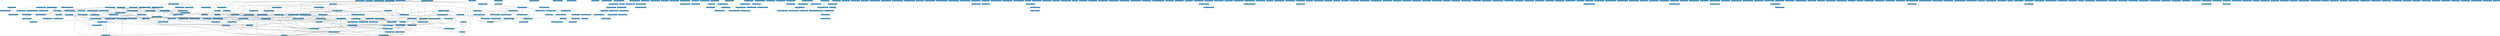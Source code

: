 strict graph grafo2 {
	graph [bb="0,0,40047,752.87",
		id=grafo2,
		overlap=False
	];
	node [fontsize=12,
		label="\N",
		shape=rectangle,
		style=filled
	];
	0	 [URL="membro-1609153936087156.html",
		color="#0A6EA4",
		fontcolor="#FFFFFF",
		height=0.29167,
		label="Aden Rodrigues Pereira [0]",
		pos="6253.4,736.59",
		width=2.0417];
	1	 [URL="membro-0932578937951219.html",
		color="#0A6EA4",
		fontcolor="#FFFFFF",
		height=0.29167,
		label="Adriana Bozzetto [0]",
		pos="6403.4,736.59",
		width=1.6111];
	2	 [URL="membro-7031094369974040.html",
		color="#0A6EA4",
		fontcolor="#FFFFFF",
		height=0.29167,
		label="Adriana Hartemink Cantini [0]",
		pos="6560.4,736.59",
		width=2.25];
	3	 [URL="membro-0066064804872399.html",
		color="#0A6EA4",
		fontcolor="#FFFFFF",
		height=0.29167,
		label="Adriana Martins da Silva [0]",
		pos="6735.4,736.59",
		width=2.1111];
	4	 [URL="membro-5146505733269909.html",
		color="#0A6EA4",
		fontcolor="#FFFFFF",
		height=0.29167,
		label="Adriano de Souza [7]",
		pos="6171.4,460.59",
		width=1.6528];
	330	 [URL="membro-4291668071705125.html",
		color="#0A6EA4",
		fontcolor="#FFFFFF",
		height=0.29167,
		label="Sonia M. da Silva Junqueira [10]",
		pos="2665.4,382.59",
		width=2.4028];
	4 -- 330	 [fontsize=8,
		label=2.0,
		lp="3530.4,421.59",
		pos="6111.7,451.42 6106.9,450.89 6102.1,450.44 6097.4,450.09 6026.1,444.81 3591.9,458.16 3525.4,432.09 3512.5,427.04 3515.2,416.25 3502.4,\
411.09 3464.2,395.73 2802.5,395.83 2761.4,393.09 2758.3,392.88 2755.2,392.65 2752,392.4"];
	335	 [URL="membro-3732204030388531.html",
		color="#0A6EA4",
		fontcolor="#FFFFFF",
		height=0.29167,
		label="Taíse Simioni [12]",
		pos="9639.4,382.59",
		width=1.4444];
	4 -- 335	 [fontsize=8,
		label=5.0,
		lp="7650.4,421.59",
		pos="6231.1,451.46 6235.9,450.92 6240.7,450.45 6245.4,450.09 6777.6,408.51 6913.5,464.13 7446.4,432.09 7535.2,426.75 7556.6,416.19 7645.4,\
411.09 8472.5,363.56 8681.8,430.46 9509.4,393.09 9535.1,391.93 9563.5,389.74 9587.3,387.65"];
	347	 [URL="membro-7782069813755336.html",
		color="#0A6EA4",
		fontcolor="#FFFFFF",
		height=0.29167,
		label="Vanessa Scheeren [8]",
		pos="795.4,316.59",
		width=1.6528];
	330 -- 347	 [fontsize=8,
		label=5.0,
		lp="1627.4,349.59",
		pos="2578.8,372.76 2575.6,372.51 2572.5,372.29 2569.4,372.09 2149.3,345.18 2043.1,367.63 1622.4,354.09 1334.7,344.84 991.09,327.11 855.05,\
319.83"];
	345	 [URL="membro-7316864301240506.html",
		color="#0A6EA4",
		fontcolor="#FFFFFF",
		height=0.29167,
		label="Valesca Brasil Irala [4]",
		pos="9346.4,316.59",
		width=1.7361];
	335 -- 345	 [fontsize=8,
		label=1.0,
		lp="9516.4,349.59",
		pos="9592.6,372.06 9538,359.76 9448.2,339.52 9393.5,327.19"];
	5	 [URL="membro-0473681435809042.html",
		color="#0A6EA4",
		fontcolor="#FFFFFF",
		height=0.29167,
		label="Ailton Jesus Dinardi [2]",
		pos="3270.4,604.59",
		width=1.8056];
	96	 [URL="membro-3147425109706294.html",
		color="#0A6EA4",
		fontcolor="#FFFFFF",
		height=0.29167,
		label="Diana P. Salomão de Freitas [26]",
		pos="2782.4,538.59",
		width=2.4028];
	5 -- 96	 [fontsize=8,
		label=1.0,
		lp="3038.4,571.59",
		pos="3205.3,595.84 3200.6,595.24 3195.9,594.65 3191.4,594.09 3121.3,585.43 3103.5,585.31 3033.4,576.09 2970.6,567.82 2899.2,557.02 2848.6,\
549.13"];
	228	 [URL="membro-2047536712039793.html",
		color="#0A6EA4",
		fontcolor="#FFFFFF",
		height=0.29167,
		label="Mara R. Bonini Marzari [2]",
		pos="3358.4,499.59",
		width=2.0417];
	5 -- 228	 [fontsize=8,
		label=1.0,
		lp="3306.4,571.59",
		pos="3279.5,593.75 3296.4,573.52 3332.7,530.28 3349.5,510.22"];
	96 -- 330	 [fontsize=8,
		label=1.0,
		lp="2716.4,460.59",
		pos="2768.8,528.02 2753.5,515.6 2728.5,493.79 2711.4,471.09 2692.1,445.49 2676.7,410.67 2669.6,393.33"];
	137	 [URL="membro-1822354320609261.html",
		color="#0A6EA4",
		fontcolor="#FFFFFF",
		height=0.29167,
		label="Francéli Brizolla [15]",
		pos="2829.4,382.59",
		width=1.6389];
	96 -- 137	 [fontsize=8,
		label=4.0,
		lp="2898.4,460.59",
		pos="2806.2,527.97 2828.8,516.81 2862.1,497.22 2882.4,471.09 2893.7,456.55 2893.2,450.23 2896.4,432.09 2898,422.89 2901.5,418.87 2896.4,\
411.09 2891.1,403.08 2883,397.31 2874.3,393.16"];
	299	 [URL="membro-8150927782611326.html",
		color="#0A6EA4",
		fontcolor="#FFFFFF",
		height=0.29167,
		label="Renata Hernandez Lindemann [6]",
		pos="2471.4,382.59",
		width=2.4722];
	96 -- 299	 [fontsize=8,
		label=1.0,
		lp="2629.4,460.59",
		pos="2754.8,527.98 2722.9,515.45 2669.1,493.45 2624.4,471.09 2573.4,445.54 2515.7,410.4 2488,393.09"];
	108	 [URL="membro-7336897624367746.html",
		color="#0A6EA4",
		fontcolor="#FFFFFF",
		height=0.29167,
		label="Elena M. Billig Mello [23]",
		pos="2802.4,460.59",
		width=1.9861];
	96 -- 108	 [fontsize=8,
		label=19.0,
		lp="2802.4,499.59",
		pos="2785.1,528.07 2788.9,513.18 2795.9,486.12 2799.7,471.19"];
	287	 [URL="membro-0390762757228334.html",
		color="#0A6EA4",
		fontcolor="#FFFFFF",
		height=0.29167,
		label="Phillip Vilanova Ilha [7]",
		pos="3220.4,382.59",
		width=1.8194];
	228 -- 287	 [fontsize=8,
		label=1.0,
		lp="3360.4,460.59",
		pos="3358,489.05 3357.1,478.22 3354.3,461.41 3345.4,450.09 3322.8,421.39 3284.6,403.32 3256.3,393.17"];
	108 -- 330	 [fontsize=8,
		label=1.0,
		lp="2787.4,421.59",
		pos="2795.8,449.94 2788.3,438.7 2775.1,421.24 2759.4,411.09 2747.2,403.21 2732.8,397.42 2718.9,393.2"];
	108 -- 137	 [fontsize=8,
		label=1.0,
		lp="2824.4,421.59",
		pos="2806,450.07 2811.2,435.18 2820.6,408.12 2825.7,393.19"];
	108 -- 299	 [fontsize=8,
		label=2.0,
		lp="2681.4,421.59",
		pos="2757.8,450.07 2694.5,435.16 2579.4,408.05 2516.1,393.13"];
	108 -- 287	 [fontsize=8,
		label=1.0,
		lp="3006.4,421.59",
		pos="2839.5,450 2879.3,438.98 2944.4,421.86 3001.4,411.09 3052.4,401.45 3110.8,394.03 3154.4,389.18"];
	386	 [URL="membro-7724745358129837.html",
		color="#0A6EA4",
		fontcolor="#FFFFFF",
		height=0.29167,
		label="Julio C. Bresolin Marinho [61]",
		pos="3060.4,316.59",
		width=2.25];
	287 -- 386	 [fontsize=8,
		label=1.0,
		lp="3155.4,349.59",
		pos="3194.7,371.99 3164.8,359.67 3115.9,339.47 3086,327.17"];
	332	 [URL="membro-9971842553577002.html",
		color="#0A6EA4",
		fontcolor="#FFFFFF",
		height=0.29167,
		label="Susane Graup [7]",
		pos="6030.4,316.59",
		width=1.3889];
	287 -- 332	 [fontsize=8,
		label=3.0,
		lp="5771.4,349.59",
		pos="3286,379.41 3339.6,376.96 3417.4,373.71 3485.4,372.09 3733.4,366.18 5471.4,378.05 5718.4,354.09 5740,351.99 5744.9,348.04 5766.4,\
345.09 5857,332.65 5880.7,339.11 5971.4,327.09 5974.3,326.71 5977.2,326.28 5980.2,325.83"];
	6	 [URL="membro-0637516284559113.html",
		color="#0A6EA4",
		fontcolor="#FFFFFF",
		height=0.29167,
		label="Alessandro Carvalho Bica [2]",
		pos="3363.4,670.59",
		width=2.1944];
	6 -- 386	 [fontsize=8,
		label=1.0,
		lp="3270.4,499.59",
		pos="3362.7,659.99 3361.2,644.54 3356.8,615.35 3344.4,594.09 3309,533.49 3288.5,521.8 3226.4,489.09 3201.4,475.92 3191.6,481.73 3165.4,\
471.09 3131,457.09 3117.5,458.52 3091.4,432.09 3062.5,402.86 3059.8,349.75 3060,327.19"];
	69	 [URL="membro-6268846689825329.html",
		color="#0A6EA4",
		fontcolor="#FFFFFF",
		height=0.29167,
		label="Claudete da S. Lima Martins [18]",
		pos="2902.4,604.59",
		width=2.4306];
	6 -- 69	 [fontsize=8,
		label=1.0,
		lp="3158.4,637.59",
		pos="3284.1,660.08 3244.8,654.81 3196.6,648.24 3153.4,642.09 3091.7,633.29 3021.5,622.76 2971.1,615.1"];
	106	 [URL="membro-2760002240063004.html",
		color="#0A6EA4",
		fontcolor="#FFFFFF",
		height=0.29167,
		label="Edward F. Castro Pessano [9]",
		pos="3186.4,538.59",
		width=2.1944];
	6 -- 106	 [fontsize=8,
		label=1.0,
		lp="3191.4,604.59",
		pos="3305.3,660.03 3259.4,650.37 3200.7,634.62 3186.4,615.09 3172.1,595.61 3178.1,565.16 3182.8,549.19"];
	153	 [URL="membro-7869822301579405.html",
		color="#0A6EA4",
		fontcolor="#FFFFFF",
		height=0.29167,
		label="Guilherme Frederico Marranghello [8]",
		pos="5411.4,460.59",
		width=2.75];
	6 -- 153	 [fontsize=8,
		label=1.0,
		lp="4065.4,571.59",
		pos="3442.5,664.15 3538.9,655.69 3706.8,639.05 3849.4,615.09 3928,601.88 3946.7,593.88 4024.4,576.09 4115.2,555.29 4136,540.21 4228.4,\
528.09 4494.2,493.21 4563.7,525.5 4831.4,510.09 5000.5,500.36 5196.8,482.15 5312.2,470.73"];
	185	 [URL="membro-7724745358129837.html",
		color="#0A6EA4",
		fontcolor="#FFFFFF",
		height=0.29167,
		label="Julio C. Bresolin Marinho [61]",
		pos="3255.4,460.59",
		width=2.25];
	6 -- 185	 [fontsize=8,
		label=1.0,
		lp="3408.4,571.59",
		pos="3369,659.88 3371.6,654.58 3374.8,648.06 3377.4,642.09 3398.9,592.4 3394.8,575.79 3420.4,528.09 3425.1,519.4 3430.4,519.48 3433.4,\
510.09 3436.3,501.21 3439.5,496.19 3433.4,489.09 3430,485.1 3381.4,477.48 3335.8,471.12"];
	69 -- 96	 [fontsize=8,
		label=5.0,
		lp="2855.4,571.59",
		pos="2883.1,593.99 2860.7,581.67 2824,561.47 2801.6,549.17"];
	69 -- 137	 [fontsize=8,
		label=10.0,
		lp="2939.4,499.59",
		pos="2907.2,593.66 2920.4,561.96 2953.4,468.58 2912.4,411.09 2907.5,404.27 2891.5,398.05 2874.8,393.17"];
	69 -- 108	 [fontsize=8,
		label=5.0,
		lp="2893.4,538.59",
		pos="2900.7,593.94 2897.9,578.43 2891.1,549.17 2877.4,528.09 2861.7,504.01 2835.4,483.08 2818.4,471.15"];
	69 -- 386	 [fontsize=8,
		label=1.0,
		lp="2992.4,460.59",
		pos="2950.8,593.97 2960,589.83 2968.5,584.08 2974.4,576.09 3035.7,493.34 2933.1,428.61 2993.4,345.09 2999.2,337.1 3007.6,331.33 3016.6,\
327.17"];
	69 -- 106	 [fontsize=8,
		label=1.0,
		lp="3087.4,571.59",
		pos="2960.8,594.07 2987.3,589.04 3019,582.69 3047.4,576.09 3082.5,567.93 3122.1,557.08 3150,549.16"];
	69 -- 185	 [fontsize=8,
		label=1.0,
		lp="3052.4,538.59",
		pos="2959.4,594.05 2974.1,589.84 2989.4,584.03 3002.4,576.09 3027.4,560.86 3024.8,546.69 3047.4,528.09 3072.5,507.38 3079.1,501.08 3109.4,\
489.09 3129.8,481.01 3152.8,475.15 3174.3,470.93"];
	205	 [URL="membro-5738457184189921.html",
		color="#0A6EA4",
		fontcolor="#FFFFFF",
		height=0.29167,
		label="Lisete Funari Dias [7]",
		pos="913.4,538.59",
		width=1.6667];
	69 -- 205	 [fontsize=8,
		label=1.0,
		lp="2139.4,571.59",
		pos="2814.5,598.98 2785.2,597.24 2752.4,595.42 2722.4,594.09 2461.2,582.48 2395.1,595.28 2134.4,576.09 2100,573.56 2091.8,569.38 2057.4,\
567.09 1580.6,535.31 1458.6,589.12 982.4,549.09 979.5,548.85 976.54,548.56 973.55,548.23"];
	106 -- 386	 [fontsize=8,
		label=3.0,
		lp="3039.4,421.59",
		pos="3121.3,528.08 3108.3,523.94 3095.2,518.15 3084.4,510.09 3059.1,491.26 3063.6,476.56 3046.4,450.09 3041.2,442.03 3039,440.55 3034.4,\
432.09 3014.8,395.68 2979.4,380.12 3001.4,345.09 3006.4,337.19 3014.2,331.43 3022.6,327.24"];
	106 -- 185	 [fontsize=8,
		label=3.0,
		lp="3217.4,499.59",
		pos="3190.2,527.79 3194.4,517.07 3202,500.62 3212.4,489.09 3218.8,482.04 3227.2,475.95 3235,471.22"];
	316	 [URL="membro-9814152155074530.html",
		color="#0A6EA4",
		fontcolor="#FFFFFF",
		height=0.29167,
		label="Sandra Elisa Haas [67]",
		pos="4190.4,382.59",
		width=1.7361];
	106 -- 316	 [fontsize=8,
		label=1.0,
		lp="4132.4,460.59",
		pos="3199.9,527.99 3218.2,513.61 3248.9,489.61 3250.4,489.09 3340,457.43 4021.1,514.93 4105.4,471.09 4134.7,455.83 4125.7,434.18 4149.4,\
411.09 4156.2,404.43 4164.8,398.23 4172.3,393.33"];
	317	 [URL="membro-9814152155074530.html",
		color="#0A6EA4",
		fontcolor="#FFFFFF",
		height=0.29167,
		label="Sandra Elisa Haas [67]",
		pos="4099.4,316.59",
		width=1.7361];
	106 -- 317	 [fontsize=8,
		label=1.0,
		lp="3136.4,421.59",
		pos="3178.2,528.01 3156.7,499.01 3103.2,417.44 3145.4,372.09 3175.8,339.4 3829.5,322.44 4036.9,317.88"];
	305	 [URL="membro-1134532326779900.html",
		color="#0A6EA4",
		fontcolor="#FFFFFF",
		height=0.29167,
		label="Robson Luiz Puntel [29]",
		pos="4378.4,460.59",
		width=1.8611];
	106 -- 305	 [fontsize=8,
		label=1.0,
		lp="3913.4,499.59",
		pos="3265.4,532.97 3398.2,523.56 3674.6,504.2 3908.4,489.09 4051.8,479.83 4219.8,469.85 4311.1,464.51"];
	346	 [URL="membro-8135232309980269.html",
		color="#0A6EA4",
		fontcolor="#FFFFFF",
		height=0.29167,
		label="Vanderlei Folmer [34]",
		pos="4321.4,250.59",
		width=1.6944];
	106 -- 346	 [fontsize=8,
		label=4.0,
		lp="2986.4,382.59",
		pos="3107.6,528.04 3070.6,522.46 3033.1,515.63 3026.4,510.09 3021,505.66 2983.2,399.81 2981.4,393.09 2973.6,364.4 2972.9,356.73 2970.4,\
327.09 2969.6,317.79 2964,312.89 2970.4,306.09 3015.1,258.52 4002.7,251.72 4260.3,250.75"];
	153 -- 299	 [fontsize=8,
		label=1.0,
		lp="4234.4,421.59",
		pos="5312.2,458.75 5032.3,453.48 4255.6,438.35 4229.4,432.09 4208.3,427.05 4206.5,415.99 4185.4,411.09 4097.9,390.78 2659,398.38 2569.4,\
393.09 2566.5,392.92 2563.5,392.72 2560.6,392.51"];
	233	 [URL="membro-2906182031441331.html",
		color="#0A6EA4",
		fontcolor="#FFFFFF",
		height=0.29167,
		label="Márcia Maria Lucchese [8]",
		pos="5761.4,382.59",
		width=2.0139];
	153 -- 233	 [fontsize=8,
		label=5.0,
		lp="5637.4,421.59",
		pos="5459.2,450.07 5483.5,444.7 5513.5,438.07 5540.4,432.09 5600.5,418.73 5669.7,403.2 5714.4,393.15"];
	292	 [URL="membro-5223309157171934.html",
		color="#0A6EA4",
		fontcolor="#FFFFFF",
		height=0.29167,
		label="Rafael Kobata Kimura [1]",
		pos="5892.4,316.59",
		width=1.9444];
	153 -- 292	 [fontsize=8,
		label=1.0,
		lp="5877.4,382.59",
		pos="5510.5,450.25 5552.5,445.44 5602,439.2 5646.4,432.09 5734.1,418.07 5763.3,433.5 5842.4,393.09 5865.1,381.5 5871.8,376.24 5884.4,\
354.09 5889.1,345.87 5891,335.23 5891.8,327.39"];
	307	 [URL="membro-0275429823887025.html",
		color="#0A6EA4",
		fontcolor="#FFFFFF",
		height=0.29167,
		label="Rodrigo da Silva Franco [1]",
		pos="5596.4,382.59",
		width=2.0694];
	153 -- 307	 [fontsize=8,
		label=1.0,
		lp="5531.4,421.59",
		pos="5436.3,450.07 5471.7,435.18 5535.8,408.12 5571.3,393.19"];
	185 -- 287	 [fontsize=8,
		label=1.0,
		lp="3247.4,421.59",
		pos="3250.7,450.07 3244,435.18 3231.9,408.12 3225.2,393.19"];
	185 -- 386	 [fontsize=8,
		label=61.0,
		lp="3090.4,382.59",
		pos="3174.2,450.54 3148.6,446.03 3124.4,439.93 3114.4,432.09 3079.8,404.86 3066.3,350.17 3062.1,327.17"];
	350	 [URL="membro-8753645048719661.html",
		color="#0A6EA4",
		fontcolor="#FFFFFF",
		height=0.29167,
		label="Vera L. Duarte Ferreira [17]",
		pos="429.4,460.59",
		width=2.0972];
	205 -- 350	 [fontsize=8,
		label=1.0,
		lp="820.4,499.59",
		pos="860.14,528.08 845.07,523.8 829.06,517.96 815.4,510.09 803.68,503.34 805.77,494.53 793.4,489.09 737.53,464.55 580.17,476.63 519.4,\
471.09 514.7,470.66 509.86,470.19 504.99,469.69"];
	316 -- 317	 [fontsize=8,
		label=67.0,
		lp="4157.4,349.59",
		pos="4175.8,371.99 4158.8,359.67 4130.9,339.47 4114,327.17"];
	316 -- 346	 [fontsize=8,
		label=1.0,
		lp="4270.4,316.59",
		pos="4201.1,371.79 4225.8,346.91 4286.4,285.83 4310.9,261.17"];
	327	 [URL="membro-1205982002582299.html",
		color="#0A6EA4",
		fontcolor="#FFFFFF",
		height=0.29167,
		label="Simone Pinton [6]",
		pos="4849.4,250.59",
		width=1.4306];
	316 -- 327	 [fontsize=8,
		label=3.0,
		lp="4808.4,316.59",
		pos="4228.2,372.09 4261.8,363.23 4312.5,351.06 4357.4,345.09 4403,339.02 4729.2,345.43 4771.4,327.09 4803.9,312.97 4830.6,278.66 4842.5,\
261.19"];
	317 -- 346	 [fontsize=8,
		label=1.0,
		lp="4179.4,283.59",
		pos="4117,306.07 4131.8,297.63 4153.9,286.07 4174.4,279.09 4202,269.72 4233.5,263.1 4260.4,258.61"];
	317 -- 327	 [fontsize=8,
		label=3.0,
		lp="4458.4,283.59",
		pos="4162,307.77 4166.9,307.17 4171.7,306.6 4176.4,306.09 4407.7,280.8 4684.9,261.36 4797.8,253.9"];
	305 -- 316	 [fontsize=8,
		label=1.0,
		lp="4268.4,421.59",
		pos="4311.8,450.02 4295.4,445.83 4278.3,440.05 4263.4,432.09 4251.2,425.56 4251.6,419.23 4240.4,411.09 4231.3,404.51 4220.6,398.23 4211.5,\
393.25"];
	305 -- 317	 [fontsize=8,
		label=1.0,
		lp="4283.4,382.59",
		pos="4335.6,450.07 4323.7,445.8 4311.4,439.95 4301.4,432.09 4276.2,412.22 4286.8,391.65 4261.4,372.09 4231.5,349.05 4191.4,335.21 4158.6,\
327.11"];
	305 -- 346	 [fontsize=8,
		label=16.0,
		lp="4364.4,349.59",
		pos="4376.7,449.71 4372,421.14 4357.9,341.88 4335.4,279.09 4333.2,272.97 4330.1,266.43 4327.3,261.17"];
	305 -- 327	 [fontsize=8,
		label=2.0,
		lp="4422.4,349.59",
		pos="4381.7,449.88 4390.2,421.87 4413,348.38 4417.4,345.09 4452.9,318.34 4780.5,351.9 4817.4,327.09 4839.6,312.15 4846.4,278.54 4848.5,\
261.27"];
	338	 [URL="membro-2277857386983441.html",
		color="#0A6EA4",
		fontcolor="#FFFFFF",
		height=0.29167,
		label="Thais Posser [78]",
		pos="3274.4,316.59",
		width=1.375];
	305 -- 338	 [fontsize=8,
		label=2.0,
		lp="4063.4,382.59",
		pos="4311,452.43 4272.4,447.13 4228.3,439.8 4210.4,432.09 4196.1,425.95 4196.8,417.06 4182.4,411.09 4131,389.72 4110.6,412.47 4058.4,\
393.09 4042.1,387.04 4041.9,377.56 4025.4,372.09 3896.2,329.25 3550.2,337.18 3414.4,327.09 3384.4,324.86 3350.7,322.34 3324,320.32"];
	383	 [URL="membro-1680065573338339.html",
		color="#0A6EA4",
		fontcolor="#FFFFFF",
		height=0.29167,
		label="Jeferson Luis Franco [113]",
		pos="4948.4,184.59",
		width=2];
	305 -- 383	 [fontsize=8,
		label=3.0,
		lp="4876.4,316.59",
		pos="4388.1,449.91 4409.3,426.63 4458.1,373.28 4460.4,372.09 4612,294.96 4686.6,399.61 4840.4,327.09 4898.5,299.69 4933.3,223.43 4944.4,\
195.24"];
	397	 [URL="membro-2277857386983441.html",
		color="#0A6EA4",
		fontcolor="#FFFFFF",
		height=0.29167,
		label="Thais Posser [78]",
		pos="5963.4,52.589",
		width=1.375];
	305 -- 397	 [fontsize=8,
		label=2.0,
		lp="5554.4,250.59",
		pos="4445.6,452.8 4487.8,447.61 4543.4,440.27 4592.4,432.09 4679.1,417.61 4704.6,425.37 4786.4,393.09 4802.9,386.57 4804.4,379.77 4820.4,\
372.09 4931.8,318.66 4961.6,305.11 5082.4,279.09 5184.2,257.16 5445.6,247.93 5549.4,240.09 5623.5,234.5 6165.7,249.35 6216.4,195.09 \
6283,123.83 6104.4,78.881 6013.2,61.181"];
	339	 [URL="membro-4211206301954369.html",
		color="#0A6EA4",
		fontcolor="#FFFFFF",
		height=0.29167,
		label="Thiago Henrique Lugokenski [4]",
		pos="4967.4,382.59",
		width=2.4028];
	305 -- 339	 [fontsize=8,
		label=1.0,
		lp="4816.4,421.59",
		pos="4445.5,458.59 4540.1,455.26 4707.7,447.4 4766.4,432.09 4787.8,426.52 4790.4,417.79 4811.4,411.09 4835.7,403.35 4862.8,397.49 4887.5,\
393.15"];
	396	 [URL="membro-0979416016892842.html",
		color="#0A6EA4",
		fontcolor="#FFFFFF",
		height=0.29167,
		label="Simone Noremberg Kunz [1]",
		pos="4700.4,382.59",
		width=2.1528];
	305 -- 396	 [fontsize=8,
		label=1.0,
		lp="4583.4,421.59",
		pos="4421.8,450.07 4483.4,435.16 4595.3,408.05 4656.9,393.13"];
	346 -- 383	 [fontsize=8,
		label=1.0,
		lp="4678.4,217.59",
		pos="4382.7,244.14 4499.1,231.88 4752,205.26 4876.4,192.17"];
	346 -- 397	 [fontsize=8,
		label=2.0,
		lp="5071.4,151.59",
		pos="4382.8,241.74 4483.8,227.22 4691.4,197.63 4867.4,174.09 5097.4,143.32 5154.7,133.85 5385.4,108.09 5580.8,86.269 5813.9,65.488 5913.9,\
56.824"];
	233 -- 292	 [fontsize=8,
		label=1.0,
		lp="5875.4,349.59",
		pos="5817.9,372.02 5832.1,367.82 5846.9,362.03 5859.4,354.09 5870.2,347.21 5879.6,335.75 5885.5,327.31"];
	282	 [URL="membro-0476257235034440.html",
		color="#0A6EA4",
		fontcolor="#FFFFFF",
		height=0.29167,
		label="Paulo Henrique Guadagnini [3]",
		pos="5721.4,316.59",
		width=2.3056];
	233 -- 282	 [fontsize=8,
		label=1.0,
		lp="5713.4,349.59",
		pos="5729,372.07 5720.9,367.82 5713.1,361.98 5708.4,354.09 5703.4,345.69 5707.9,335.07 5713,327.28"];
	311	 [URL="membro-2965334039603843.html",
		color="#0A6EA4",
		fontcolor="#FFFFFF",
		height=0.29167,
		label="Rosana C. Maia Santos [1]",
		pos="5548.4,316.59",
		width=2];
	233 -- 311	 [fontsize=8,
		label=1.0,
		lp="5673.4,349.59",
		pos="5727.2,371.99 5687.4,359.67 5622.2,339.47 5582.5,327.17"];
	338 -- 346	 [fontsize=8,
		label=2.0,
		lp="3475.4,283.59",
		pos="3318.9,306.03 3358.4,297.14 3417.9,284.96 3470.4,279.09 3623.6,261.98 4091.7,253.84 4260.2,251.4"];
	338 -- 383	 [fontsize=8,
		label=51.0,
		lp="3342.4,250.59",
		pos="3280.9,305.75 3294.9,283.42 3330.7,232.69 3376.4,213.09 3411.3,198.12 4572.4,187.65 4876.2,185.16"];
	338 -- 397	 [fontsize=8,
		label=78.0,
		lp="3620.4,184.59",
		pos="3278.2,305.92 3281.1,298.33 3285.2,287.94 3289.4,279.09 3298,261.14 3297.4,254.28 3311.4,240.09 3328,223.18 3334.7,220.01 3357.4,\
213.09 3610.8,135.76 5575.2,65.801 5913.8,54.254"];
	388	 [URL="membro-9245604354419040.html",
		color="#0A6EA4",
		fontcolor="#FFFFFF",
		height=0.29167,
		label="Lucia H. do Canto Vinade [48]",
		pos="2035.4,118.59",
		width=2.2917];
	338 -- 388	 [fontsize=8,
		label=1.0,
		lp="2247.4,217.59",
		pos="3224.7,311.67 3202,309.62 3174.9,307.4 3150.4,306.09 3062.2,301.36 2439.9,313.89 2355.4,288.09 2244.3,254.18 2241.3,194.85 2135.4,\
147.09 2118.9,139.63 2099.9,133.63 2083,129.1"];
	371	 [URL="membro-2960319577737903.html",
		color="#0A6EA4",
		fontcolor="#FFFFFF",
		height=0.29167,
		label="Antonio Batista Pereira [51]",
		pos="6628.4,250.59",
		width=2.0694];
	338 -- 371	 [fontsize=8,
		label=5.0,
		lp="5318.4,283.59",
		pos="3323.9,312.11 3350.7,309.88 3384.3,307.39 3414.4,306.09 4110.2,276.03 4285,301.53 4981.4,288.09 5129,285.24 5165.8,282.69 5313.4,\
279.09 5785.7,267.57 6353.4,256.06 6553.9,252.06"];
	383 -- 397	 [fontsize=8,
		label=51.0,
		lp="5530.4,118.59",
		pos="5020.6,175.2 5215.4,149.86 5748.6,80.525 5913.9,59.03"];
	383 -- 388	 [fontsize=8,
		label=2.0,
		lp="2285.4,151.59",
		pos="4876.1,184.55 4462.8,184.26 2411.2,181.5 2280.4,156.09 2269.6,154 2268,149.81 2257.4,147.09 2212,135.49 2160.2,128.5 2118,124.34"];
	339 -- 383	 [fontsize=8,
		label=1.0,
		lp="4963.4,283.59",
		pos="4966.4,371.94 4963.1,337.57 4952.7,229.74 4949.4,195.29"];
	348	 [URL="membro-7536898569014007.html",
		color="#0A6EA4",
		fontcolor="#FFFFFF",
		height=0.29167,
		label="Vania Elisabeth Barlette [2]",
		pos="5721.4,250.59",
		width=2.0556];
	282 -- 348	 [fontsize=8,
		label=2.0,
		lp="5726.4,283.59",
		pos="5721.4,305.99 5721.4,293.74 5721.4,273.71 5721.4,261.39"];
	7	 [URL="membro-4578163028362070.html",
		color="#0A6EA4",
		fontcolor="#FFFFFF",
		height=0.29167,
		label="Alex S. Gomes Leão [2]",
		pos="3074.4,604.59",
		width=1.8472];
	7 -- 106	 [fontsize=8,
		label=1.0,
		lp="3142.4,571.59",
		pos="3092.4,593.99 3113.3,581.67 3147.6,561.47 3168.4,549.17"];
	277	 [URL="membro-7646090474831649.html",
		color="#0A6EA4",
		fontcolor="#FFFFFF",
		height=0.29167,
		label="Patrícia P. Goulart Carpes [6]",
		pos="197.4,460.59",
		width=2.1667];
	7 -- 277	 [fontsize=8,
		label=1.0,
		lp="1225.4,538.59",
		pos="3007.7,594.97 3004.6,594.65 3001.4,594.35 2998.4,594.09 2814.3,578.43 2352.1,571.85 2167.4,567.09 2114.8,565.74 1271.1,563 1220.4,\
549.09 1202.2,544.09 1201.5,533.51 1183.4,528.09 1066.1,492.97 1027.5,538.62 908.4,510.09 885.36,504.57 882.52,494.26 859.4,489.09 \
747.64,464.11 458.75,477.17 344.4,471.09 322.04,469.9 297.79,468.3 275.56,466.7"];
	277 -- 330	 [fontsize=8,
		label=1.0,
		lp="1750.4,421.59",
		pos="275.55,454.16 297.78,452.56 322.03,451.03 344.4,450.09 382.67,448.47 1687.9,446.57 1723.4,432.09 1735.9,426.98 1732.9,416.25 1745.4,\
411.09 1787.7,393.6 2523.7,396.08 2569.4,393.09 2572.5,392.89 2575.6,392.66 2578.8,392.41"];
	289	 [URL="membro-3321947327740091.html",
		color="#0A6EA4",
		fontcolor="#FFFFFF",
		height=0.29167,
		label="Radael de Souza Parolin [4]",
		pos="87.398,382.59",
		width=2.0694];
	277 -- 289	 [fontsize=8,
		label=4.0,
		lp="161.4,421.59",
		pos="182.56,450.07 161.57,435.18 123.41,408.12 102.35,393.19"];
	8	 [URL="membro-2812319201796904.html",
		color="#0A6EA4",
		fontcolor="#FFFFFF",
		height=0.29167,
		label="Alexandre Machado Takahama [0]",
		pos="7306.4,736.59",
		width=2.5278];
	9	 [URL="membro-8786959920026227.html",
		color="#0A6EA4",
		fontcolor="#FFFFFF",
		height=0.29167,
		label="Alice Hirschmann [0]",
		pos="8050.4,736.59",
		width=1.6528];
	10	 [URL="membro-9365069870272242.html",
		color="#0A6EA4",
		fontcolor="#FFFFFF",
		height=0.29167,
		label="Alinne de Lima Bonetti [2]",
		pos="3768.4,604.59",
		width=2.0139];
	77	 [URL="membro-8407234632829257.html",
		color="#0A6EA4",
		fontcolor="#FFFFFF",
		height=0.29167,
		label="Cristiane Barbosa Soares [2]",
		pos="3691.4,421.59",
		width=2.1111];
	10 -- 77	 [fontsize=8,
		label=1.0,
		lp="3895.4,538.59",
		pos="3824.2,593.99 3835.2,589.85 3845.9,584.09 3854.4,576.09 3883.7,548.35 3905.6,520.6 3880.4,489.09 3857.6,460.63 3834.9,482.69 3800.4,\
471.09 3768.3,460.31 3732.9,443.19 3711.4,432.17"];
	123	 [URL="membro-8442280124362170.html",
		color="#0A6EA4",
		fontcolor="#FFFFFF",
		height=0.29167,
		label="Fabiane Ferreira da Silva [6]",
		pos="3505.4,538.59",
		width=2.1111];
	10 -- 123	 [fontsize=8,
		label=1.0,
		lp="3658.4,571.59",
		pos="3726.4,594.06 3677.4,581.76 3596.8,561.52 3547.6,549.19"];
	77 -- 346	 [fontsize=8,
		label=1.0,
		lp="3546.4,349.59",
		pos="3615.3,412.22 3557.5,404.93 3487.6,395.63 3485.4,393.09 3479.3,386.05 3479.3,379.15 3485.4,372.09 3536.3,313.31 4076.2,268.56 4260.3,\
254.91"];
	123 -- 386	 [fontsize=8,
		label=5.0,
		lp="3409.4,421.59",
		pos="3504.6,527.71 3503.4,516.92 3500.1,500.42 3491.4,489.09 3475.9,468.9 3318,381.64 3294.4,372.09 3240.6,350.33 3176.2,335.83 3128.6,\
327.13"];
	123 -- 185	 [fontsize=8,
		label=5.0,
		lp="3486.4,499.59",
		pos="3496.8,528.06 3486,514.98 3467.6,493.81 3458.4,489.09 3452.8,486.19 3390.5,477.69 3336.4,470.72"];
	11	 [URL="membro-6578656064045662.html",
		color="#0A6EA4",
		fontcolor="#FFFFFF",
		height=0.29167,
		label="Alisson Darós Santos [1]",
		pos="8482.4,736.59",
		width=1.875];
	113	 [URL="membro-4030189248596755.html",
		color="#0A6EA4",
		fontcolor="#FFFFFF",
		height=0.29167,
		label="Elisa Regina Cara [1]",
		pos="8482.4,670.59",
		width=1.6528];
	11 -- 113	 [fontsize=8,
		label=1.0,
		lp="8487.4,703.59",
		pos="8482.4,725.99 8482.4,713.74 8482.4,693.71 8482.4,681.39"];
	12	 [URL="membro-4302505116914980.html",
		color="#0A6EA4",
		fontcolor="#FFFFFF",
		height=0.29167,
		label="Allan Seeber [1]",
		pos="3930.4,460.59",
		width=1.3194];
	364	 [URL="membro-2955767520833215.html",
		color="#0A6EA4",
		fontcolor="#FFFFFF",
		height=0.29167,
		label="Wladimir Hernandez Flores [5]",
		pos="3576.4,382.59",
		width=2.2778];
	12 -- 364	 [fontsize=8,
		label=1.0,
		lp="3847.4,421.59",
		pos="3885.4,450.05 3871.1,445.66 3855.6,439.76 3842.4,432.09 3830.4,425.13 3832,416.84 3819.4,411.09 3818.5,410.66 3728.7,400.2 3658.6,\
392.08"];
	13	 [URL="membro-8280027528821559.html",
		color="#0A6EA4",
		fontcolor="#FFFFFF",
		height=0.29167,
		label="Álvaro L. Ávila da Cunha [0]",
		pos="8653.4,736.59",
		width=2.1944];
	14	 [URL="membro-1075436289053313.html",
		color="#0A6EA4",
		fontcolor="#FFFFFF",
		height=0.29167,
		label="Amélia R. Borges de Bastos [2]",
		pos="2453.4,538.59",
		width=2.3194];
	14 -- 137	 [fontsize=8,
		label=1.0,
		lp="2657.4,460.59",
		pos="2521.4,528.04 2540.3,523.79 2560.6,517.96 2578.4,510.09 2606.1,497.83 2611.8,491.37 2634.4,471.09 2660.6,447.49 2655.9,428.83 2686.4,\
411.09 2693.9,406.73 2734.3,398.88 2770.3,392.51"];
	14 -- 299	 [fontsize=8,
		label=1.0,
		lp="2388.4,460.59",
		pos="2434,527.92 2408.3,512.28 2367.9,481.54 2383.4,450.09 2396.7,423.15 2426.5,403.98 2447.7,393.11"];
	40	 [URL="membro-0168899505793585.html",
		color="#0A6EA4",
		fontcolor="#FFFFFF",
		height=0.29167,
		label="Bruna Roman Nunes [1]",
		pos="2469.4,460.59",
		width=1.8611];
	14 -- 40	 [fontsize=8,
		label=1.0,
		lp="2468.4,499.59",
		pos="2455.6,528.07 2458.6,513.18 2464.2,486.12 2467.2,471.19"];
	40 -- 299	 [fontsize=8,
		label=1.0,
		lp="2476.4,421.59",
		pos="2469.7,450.07 2470,435.18 2470.7,408.12 2471.1,393.19"];
	15	 [URL="membro-5732785924008642.html",
		color="#0A6EA4",
		fontcolor="#FFFFFF",
		height=0.29167,
		label="Ana C. de O. Salgueiro de Moura [3]",
		pos="637.4,604.59",
		width=2.6944];
	44	 [URL="membro-4565465111125811.html",
		color="#0A6EA4",
		fontcolor="#FFFFFF",
		height=0.29167,
		label="Camila A. Tolentino Cicuto [8]",
		pos="544.4,538.59",
		width=2.2917];
	15 -- 44	 [fontsize=8,
		label=3.0,
		lp="602.4,571.59",
		pos="622.46,593.99 605.1,581.67 576.64,561.47 559.3,549.17"];
	195	 [URL="membro-2702894230612264.html",
		color="#0A6EA4",
		fontcolor="#FFFFFF",
		height=0.29167,
		label="Leandro Duso [6]",
		pos="828.4,460.59",
		width=1.4028];
	15 -- 195	 [fontsize=8,
		label=1.0,
		lp="677.4,538.59",
		pos="638.83,594.07 641.77,577.02 650.18,543.72 672.4,528.09 711.06,500.88 852.41,544.91 884.4,510.09 890.71,503.22 889.28,497.05 884.4,\
489.09 879.55,481.19 871.75,475.39 863.49,471.17"];
	44 -- 195	 [fontsize=8,
		label=3.0,
		lp="788.4,499.59",
		pos="626.9,528.87 685.24,521.8 754.16,512.99 760.4,510.09 772.95,504.25 772.4,497.49 783.4,489.09 791.78,482.69 801.62,476.34 809.95,\
471.26"];
	257	 [URL="membro-2136144172613304.html",
		color="#0A6EA4",
		fontcolor="#FFFFFF",
		height=0.29167,
		label="Maurícius Selvero Pazinato [23]",
		pos="2204.4,382.59",
		width=2.3472];
	44 -- 257	 [fontsize=8,
		label=3.0,
		lp="763.4,460.59",
		pos="576.33,528.06 612.25,515.83 672.01,494.36 721.4,471.09 738.5,463.03 740.38,455.84 758.4,450.09 1000.1,372.96 1857.6,400.05 2030.4,\
393.09 2059.4,391.92 2091.2,390.15 2119.5,388.4"];
	248	 [URL="membro-2809121862614598.html",
		color="#0A6EA4",
		fontcolor="#FFFFFF",
		height=0.29167,
		label="Maria S. Aranda Moraes [1]",
		pos="518.4,382.59",
		width=2.0833];
	44 -- 248	 [fontsize=8,
		label=1.0,
		lp="538.4,460.59",
		pos="542.61,527.87 537.86,499.37 524.96,421.97 520.2,393.39"];
	195 -- 299	 [fontsize=8,
		label=1.0,
		lp="1205.4,421.59",
		pos="879.19,451.2 881.96,450.8 884.71,450.42 887.4,450.09 999.71,436.16 1030.6,455.28 1141.4,432.09 1168.6,426.39 1173,416.05 1200.4,\
411.09 1320.4,389.36 2175.6,397.76 2297.4,393.09 2324.9,392.03 2354.9,390.4 2382,388.74"];
	195 -- 248	 [fontsize=8,
		label=1.0,
		lp="757.4,421.59",
		pos="801.79,450.09 772.99,439.06 725.54,421.85 683.4,411.09 654.39,403.68 622.01,397.62 593.67,393.02"];
	16	 [URL="membro-3216449144279833.html",
		color="#0A6EA4",
		fontcolor="#FFFFFF",
		height=0.29167,
		label="Ana C. Gomes Miranda [8]",
		pos="2180.4,460.59",
		width=2.0417];
	16 -- 257	 [fontsize=8,
		label=8.0,
		lp="2200.4,421.59",
		pos="2183.6,450.07 2188.2,435.18 2196.5,408.12 2201.1,393.19"];
	17	 [URL="membro-7082296865041644.html",
		color="#0A6EA4",
		fontcolor="#FFFFFF",
		height=0.29167,
		label="Ana C. Fagundes Antunes [0]",
		pos="8839.4,736.59",
		width=2.2083];
	18	 [URL="membro-8696471514884993.html",
		color="#0A6EA4",
		fontcolor="#FFFFFF",
		height=0.29167,
		label="Ana C. da Silva Rodrigues [2]",
		pos="7908.4,604.59",
		width=2.2361];
	78	 [URL="membro-2938211359705852.html",
		color="#0A6EA4",
		fontcolor="#FFFFFF",
		height=0.29167,
		label="Cristiane Heredia Gomes [3]",
		pos="8079.4,538.59",
		width=2.1111];
	18 -- 78	 [fontsize=8,
		label=1.0,
		lp="8006.4,571.59",
		pos="7934,594.02 7952.6,586.38 7978.5,575.89 8001.4,567.09 8017.3,560.99 8035.1,554.46 8049.7,549.19"];
	120	 [URL="membro-0521894476170125.html",
		color="#0A6EA4",
		fontcolor="#FFFFFF",
		height=0.29167,
		label="Everton Fêrrêr de Oliveira [2]",
		pos="7906.4,538.59",
		width=2.1944];
	18 -- 120	 [fontsize=8,
		label=1.0,
		lp="7913.4,571.59",
		pos="7908.1,593.99 7907.7,581.74 7907.1,561.71 7906.7,549.39"];
	328	 [URL="membro-8832898581140645.html",
		color="#0A6EA4",
		fontcolor="#FFFFFF",
		height=0.29167,
		label="Simone Silva Alves [1]",
		pos="7901.4,460.59",
		width=1.7639];
	120 -- 328	 [fontsize=8,
		label=1.0,
		lp="7910.4,499.59",
		pos="7905.7,528.07 7904.8,513.18 7903,486.12 7902.1,471.19"];
	19	 [URL="membro-6455150639459712.html",
		color="#0A6EA4",
		fontcolor="#FFFFFF",
		height=0.29167,
		label="Ana L. Montano Boessio [0]",
		pos="9018.4,736.59",
		width=2.125];
	20	 [URL="membro-0656831363283655.html",
		color="#0A6EA4",
		fontcolor="#FFFFFF",
		height=0.29167,
		label="Ana P. Gomes Lara [0]",
		pos="9179.4,736.59",
		width=1.7778];
	21	 [URL="membro-4075727326925108.html",
		color="#0A6EA4",
		fontcolor="#FFFFFF",
		height=0.29167,
		label="Analía D. Valle Garnero [55]",
		pos="1499.4,538.59",
		width=2.1667];
	125	 [URL="membro-3194461270391349.html",
		color="#0A6EA4",
		fontcolor="#FFFFFF",
		height=0.29167,
		label="Fabiano Pimentel Torres [5]",
		pos="1240.4,460.59",
		width=2.0694];
	21 -- 125	 [fontsize=8,
		label=4.0,
		lp="1323.4,499.59",
		pos="1421.3,529.48 1381.3,524.18 1337.1,517.17 1318.4,510.09 1293.5,500.69 1268.1,482.67 1253.3,471.16"];
	209	 [URL="membro-9245604354419040.html",
		color="#0A6EA4",
		fontcolor="#FFFFFF",
		height=0.29167,
		label="Lucia H. do Canto Vinade [48]",
		pos="1601.4,460.59",
		width=2.2917];
	21 -- 209	 [fontsize=8,
		label=2.0,
		lp="1568.4,499.59",
		pos="1513.2,528.07 1532.6,513.18 1568,486.12 1587.5,471.19"];
	302	 [URL="membro-2410346128596894.html",
		color="#0A6EA4",
		fontcolor="#FFFFFF",
		height=0.29167,
		label="Ricardo José Gunski [47]",
		pos="1199.4,382.59",
		width=1.9028];
	21 -- 302	 [fontsize=8,
		label=37.0,
		lp="1149.4,460.59",
		pos="1421.1,529.14 1363,522.02 1291.4,513 1277.4,510.09 1216.2,497.41 1183,518.51 1142.4,471.09 1125,450.77 1123,433.62 1137.4,411.09 \
1142.5,403.11 1150.5,397.34 1159,393.17"];
	369	 [URL="membro-4075727326925108.html",
		color="#0A6EA4",
		fontcolor="#FFFFFF",
		height=0.29167,
		label="Analía D. Valle Garnero [55]",
		pos="1304.4,316.59",
		width=2.1667];
	21 -- 369	 [fontsize=8,
		label=56.0,
		lp="1342.4,421.59",
		pos="1421.3,528.87 1397.3,524.42 1375,518.27 1366.4,510.09 1311.4,457.77 1352.8,414.64 1322.4,345.09 1319.7,338.87 1315.7,332.43 1312.2,\
327.26"];
	377	 [URL="membro-3194461270391349.html",
		color="#0A6EA4",
		fontcolor="#FFFFFF",
		height=0.29167,
		label="Fabiano Pimentel Torres [4]",
		pos="992.4,250.59",
		width=2.0694];
	21 -- 377	 [fontsize=8,
		label=4.0,
		lp="1031.4,382.59",
		pos="1421.2,528.57 1419.6,528.41 1418,528.25 1416.4,528.09 1359.2,522.48 1211.4,532.34 1158.4,510.09 1086.1,479.75 1069.2,458.8 1026.4,\
393.09 998.38,350.03 993.41,286.2 992.56,261.19"];
	21 -- 388	 [fontsize=8,
		label=2.0,
		lp="1461.4,316.59",
		pos="1483.7,527.95 1448.2,502.49 1367,435.46 1394.4,372.09 1423,306 1464.9,315.23 1512.4,261.09 1553.5,214.16 1539.8,177.33 1594.4,147.09 \
1596.3,146.02 1825.8,131.61 1952.9,123.7"];
	394	 [URL="membro-2410346128596894.html",
		color="#0A6EA4",
		fontcolor="#FFFFFF",
		height=0.29167,
		label="Ricardo José Gunski [47]",
		pos="1140.4,52.589",
		width=1.9028];
	21 -- 394	 [fontsize=8,
		label=37.0,
		lp="918.4,283.59",
		pos="1421.2,528.55 1419.6,528.39 1418,528.24 1416.4,528.09 1349,521.84 1175.5,534.61 1112.4,510.09 1036.3,480.53 890.4,299.19 890.4,217.59 \
890.4,217.59 890.4,217.59 890.4,118.59 890.4,80.938 997.74,64.291 1071.8,57.288"];
	125 -- 302	 [fontsize=8,
		label=4.0,
		lp="1229.4,421.59",
		pos="1234.2,449.82 1231.2,444.52 1227.5,438 1224.4,432.09 1217.3,418.84 1209.6,403.35 1204.6,393.28"];
	125 -- 369	 [fontsize=8,
		label=4.0,
		lp="1313.4,382.59",
		pos="1269.1,450.05 1277.2,445.71 1285.3,439.83 1290.4,432.09 1312.3,399.12 1308.9,348.93 1306.1,327.22"];
	125 -- 377	 [fontsize=8,
		label=5.0,
		lp="1033.4,349.59",
		pos="1171,450.07 1135.5,444.18 1098.2,437.06 1091.4,432.09 1030.2,387.46 1002.6,293.1 994.83,261.31"];
	125 -- 394	 [fontsize=8,
		label=4.0,
		lp="1107.4,250.59",
		pos="1178.3,450.03 1141.6,439.84 1102.4,420.16 1102.4,382.59 1102.4,382.59 1102.4,382.59 1102.4,118.59 1102.4,96.641 1118.4,75.406 1129.6,\
63.187"];
	209 -- 338	 [fontsize=8,
		label=1.0,
		lp="2073.4,382.59",
		pos="1684.1,454.05 1731.8,449.5 1792.8,442.4 1846.4,432.09 1896.6,422.44 2017.8,379.47 2068.4,372.09 2221.7,349.72 2610.6,361.51 2765.4,\
354.09 2936.7,345.87 2979.4,340.33 3150.4,327.09 3174.8,325.2 3202,322.92 3224.6,320.97"];
	209 -- 383	 [fontsize=8,
		label=2.0,
		lp="1958.4,316.59",
		pos="1619.8,449.98 1638.2,439.56 1667.3,423.46 1693.4,411.09 1734.3,391.68 1745.2,388.42 1787.4,372.09 1884.7,334.41 2126.7,231.56 2229.4,\
213.09 2262.9,207.06 4448.6,188.72 4876.3,185.18"];
	209 -- 397	 [fontsize=8,
		label=1.0,
		lp="1904.4,250.59",
		pos="1606.1,449.93 1615.9,428.57 1640,379.64 1669.4,345.09 1687,324.42 1692.3,318.59 1716.4,306.09 1733.4,297.29 1868.1,273.81 1882.4,\
261.09 1937,212.38 1884.9,152.06 1943.4,108.09 2042.3,33.794 2096.9,87.566 2220.4,81.089 2605.7,60.884 5497.7,53.639 5913.6,52.697"];
	209 -- 302	 [fontsize=8,
		label=2.0,
		lp="1315.4,421.59",
		pos="1518.7,455.45 1446.8,450.45 1348.4,442.13 1310.4,432.09 1276.3,423.08 1239.5,404.76 1218,393.11"];
	209 -- 369	 [fontsize=8,
		label=2.0,
		lp="1408.4,382.59",
		pos="1524.5,450.06 1494.3,445.11 1463.7,438.81 1450.4,432.09 1399.6,406.48 1402.6,378.35 1356.4,345.09 1347,338.35 1335.9,332.06 1326.4,\
327.1"];
	209 -- 388	 [fontsize=8,
		label=48.0,
		lp="1597.4,283.59",
		pos="1598.6,449.85 1597.3,444.54 1596,438.02 1595.4,432.09 1592.6,405.57 1595.3,398.76 1595.4,372.09 1595.6,328.05 1574.3,207.18 1603.4,\
174.09 1605.9,171.2 1735.6,147.65 1739.4,147.09 1811.2,136.54 1893.3,128.98 1952.8,124.31"];
	209 -- 394	 [fontsize=8,
		label=2.0,
		lp="1313.4,250.59",
		pos="1588.1,449.98 1549,418.77 1433.8,328.06 1391.4,306.09 1368.9,294.45 1359.2,301 1337.4,288.09 1322.3,279.1 1320.2,274.14 1308.4,261.09 \
1240.9,186.57 1239.1,155.4 1171.4,81.089 1165.7,74.821 1158.8,68.381 1152.9,63.213"];
	209 -- 371	 [fontsize=8,
		label=1.0,
		lp="2385.4,349.59",
		pos="1684,454.1 1734.7,449.28 1794.5,441.84 1818.4,432.09 1832.8,426.22 1832.1,417.25 1846.4,411.09 1889.5,392.5 1906.5,409.72 1950.4,\
393.09 1967,386.79 1967.5,377.52 1984.4,372.09 2026.4,358.61 2336.4,348.04 2380.4,345.09 2642.6,327.49 2707.8,316.62 2970.4,306.09 \
3535.3,283.44 3677.1,299.21 4242.4,288.09 4401.1,284.97 4440.7,282.2 4599.4,279.09 4991.4,271.4 6235.4,255.54 6553.7,251.53"];
	341	 [URL="membro-5811514780628956.html",
		color="#0A6EA4",
		fontcolor="#FFFFFF",
		height=0.29167,
		label="Tiago Gomes dos Santos [51]",
		pos="1691.4,184.59",
		width=2.1944];
	209 -- 341	 [fontsize=8,
		label=2.0,
		lp="1616.4,316.59",
		pos="1600.5,449.94 1598.9,429.42 1596.8,383.05 1604.4,345.09 1616.6,284.46 1610.8,262.18 1648.4,213.09 1654,205.84 1661.9,199.84 1669.5,\
195.25"];
	398	 [URL="membro-5811514780628956.html",
		color="#0A6EA4",
		fontcolor="#FFFFFF",
		height=0.29167,
		label="Tiago Gomes dos Santos [51]",
		pos="1684.4,52.589",
		width=2.1944];
	209 -- 398	 [fontsize=8,
		label=2.0,
		lp="1330.4,250.59",
		pos="1595.7,449.74 1580.4,421.58 1535.5,345.64 1476.4,306.09 1415.5,265.34 1299.9,308.73 1325.4,240.09 1361,144.34 1394.2,112.52 1491.4,\
81.089 1527.8,69.313 1569.7,62.38 1605.1,58.309"];
	275	 [URL="membro-4784524035053952.html",
		color="#0A6EA4",
		fontcolor="#FFFFFF",
		height=0.29167,
		label="Patrícia de Brum Vieira [3]",
		pos="1869.4,382.59",
		width=2.0139];
	209 -- 275	 [fontsize=8,
		label=1.0,
		lp="1813.4,421.59",
		pos="1678.3,450.06 1703.5,445.66 1731.4,439.75 1756.4,432.09 1774.1,426.66 1819.5,405.96 1847.1,393.11"];
	302 -- 369	 [fontsize=8,
		label=37.0,
		lp="1244.4,349.59",
		pos="1208.2,371.94 1215.4,363.76 1226.2,352.62 1237.4,345.09 1248.2,337.84 1261.2,331.81 1272.8,327.19"];
	302 -- 377	 [fontsize=8,
		label=4.0,
		lp="1092.4,316.59",
		pos="1166.1,371.99 1153.3,367.3 1138.8,361.22 1126.4,354.09 1080.1,327.4 1075.1,311.28 1032.4,279.09 1024.4,273.03 1015.2,266.5 1007.7,\
261.22"];
	302 -- 388	 [fontsize=8,
		label=2.0,
		lp="1233.4,250.59",
		pos="1197,371.79 1193.1,352.38 1187.4,310.65 1200.4,279.09 1233.5,198.74 1380.7,158.57 1425.4,147.09 1520.4,122.71 1768.4,134.13 1866.4,\
129.09 1894.4,127.65 1925.1,125.82 1952.5,124.09"];
	302 -- 394	 [fontsize=8,
		label=47.0,
		lp="1147.4,217.59",
		pos="1180.7,372.08 1163.4,360.81 1140.4,341.18 1140.4,316.59 1140.4,316.59 1140.4,316.59 1140.4,118.59 1140.4,99.11 1140.4,76.397 1140.4,\
63.335"];
	369 -- 377	 [fontsize=8,
		label=4.0,
		lp="1172.4,283.59",
		pos="1254.6,306.06 1196.4,293.74 1100.5,273.46 1042.3,261.14"];
	369 -- 388	 [fontsize=8,
		label=2.0,
		lp="1515.4,217.59",
		pos="1358.6,306.04 1406.4,295.76 1471.2,279.08 1490.4,261.09 1529.8,224.13 1489,179.15 1532.4,147.09 1562.3,125.02 1829.3,131.24 1866.4,\
129.09 1894.6,127.45 1925.4,125.57 1952.9,123.85"];
	369 -- 394	 [fontsize=8,
		label=37.0,
		lp="1220.4,184.59",
		pos="1287.9,306.05 1280.8,301.09 1272.7,294.8 1266.4,288.09 1256.5,277.61 1255.7,273.51 1248.4,261.09 1226,223.08 1164.2,100.24 1145.7,\
63.234"];
	377 -- 394	 [fontsize=8,
		label=4.0,
		lp="1044.4,151.59",
		pos="996.12,239.74 1006.5,210.73 1038.6,130.24 1088.4,81.089 1095.9,73.716 1105.6,67.694 1114.7,63.117"];
	388 -- 397	 [fontsize=8,
		label=1.0,
		lp="2310.4,85.589",
		pos="2094.9,108.05 2149.5,98.93 2232.6,86.406 2305.4,81.089 2493.7,67.335 5490.4,54.534 5913.8,52.791"];
	388 -- 394	 [fontsize=8,
		label=2.0,
		lp="1592.4,85.589",
		pos="1952.6,113.41 1833.1,105.93 1622.7,92.69 1587.4,90.089 1453.2,80.195 1296.6,66.578 1208.9,58.768"];
	388 -- 398	 [fontsize=8,
		label=2.0,
		lp="1933.4,85.589",
		pos="1998.5,108.06 1968.8,99.845 1925.6,88.594 1887.4,81.089 1846.9,73.138 1801.4,66.54 1763.8,61.703"];
	371 -- 383	 [fontsize=8,
		label=6.0,
		lp="6400.4,217.59",
		pos="6553.7,240.22 6486,231.29 6383.2,218.94 6293.4,213.09 6042.6,196.75 5262.7,187.74 5020.7,185.28"];
	371 -- 397	 [fontsize=8,
		label=5.0,
		lp="6564.4,151.59",
		pos="6622.3,240.05 6603.4,208.88 6543,117.05 6464.4,81.089 6424.1,62.661 6132,55.53 6013.3,53.373"];
	371 -- 388	 [fontsize=8,
		label=1.0,
		lp="6207.4,184.59",
		pos="6578.7,240.04 6534.4,231.14 6467.9,218.96 6409.4,213.09 5840,155.99 5694.5,187.9 5122.4,174.09 3929.1,145.28 2476,124.6 2118,119.7"];
	380	 [URL="membro-4895231407900749.html",
		color="#0A6EA4",
		fontcolor="#FFFFFF",
		height=0.29167,
		label="Filipe de Carvalho Victoria [48]",
		pos="7323.4,184.59",
		width=2.3333];
	371 -- 380	 [fontsize=8,
		label=17.0,
		lp="6952.4,217.59",
		pos="6703.1,244.29 6757.2,239.33 6832,231.67 6897.4,222.09 6918.9,218.94 6923.9,215.91 6945.4,213.09 7045.9,199.92 7162.3,192.28 7239.1,\
188.29"];
	382	 [URL="membro-2069437408328707.html",
		color="#0A6EA4",
		fontcolor="#FFFFFF",
		height=0.29167,
		label="Jair Putzke [54]",
		pos="7651.4,118.59",
		width=1.2639];
	371 -- 382	 [fontsize=8,
		label=10.0,
		lp="7205.4,184.59",
		pos="6702.8,240.09 6757.5,232.43 6833.5,221.91 6900.4,213.09 7167.5,177.88 7488.4,138.46 7605.7,124.15"];
	341 -- 388	 [fontsize=8,
		label=2.0,
		lp="1889.4,151.59",
		pos="1746.3,174.06 1810.5,161.74 1916.2,141.46 1980.4,129.14"];
	341 -- 398	 [fontsize=8,
		label=51.0,
		lp="1663.4,118.59",
		pos="1682.1,174.02 1673.6,163.47 1661.4,146.38 1656.4,129.09 1649.5,105.18 1665.3,77.985 1675.9,63.326"];
	373	 [URL="membro-3758714218353612.html",
		color="#0A6EA4",
		fontcolor="#FFFFFF",
		height=0.29167,
		label="Carlos Benhur Kasper [18]",
		pos="1785.4,118.59",
		width=2.0139];
	341 -- 373	 [fontsize=8,
		label=1.0,
		lp="1738.4,151.59",
		pos="1701.9,174 1710,166.06 1721.9,155.21 1733.4,147.09 1742.8,140.44 1753.9,134.15 1763.5,129.18"];
	392	 [URL="membro-4541292297263996.html",
		color="#0A6EA4",
		fontcolor="#FFFFFF",
		height=0.29167,
		label="Marcia Regina Spies [27]",
		pos="1537.4,118.59",
		width=1.9028];
	341 -- 392	 [fontsize=8,
		label=5.0,
		lp="1623.4,151.59",
		pos="1663.2,174.03 1649.5,168.82 1633,162.33 1618.4,156.09 1598.2,147.46 1575.4,136.87 1559.2,129.14"];
	275 -- 338	 [fontsize=8,
		label=2.0,
		lp="2756.4,349.59",
		pos="1942.1,375.93 1959.2,374.51 1977.4,373.13 1994.4,372.09 2507.6,340.56 2637.2,358.79 3150.4,327.09 3174.9,325.58 3202,323.34 3224.7,\
321.32"];
	275 -- 383	 [fontsize=8,
		label=2.0,
		lp="2223.4,283.59",
		pos="1942,373.74 1946.9,373.17 1951.7,372.62 1956.4,372.09 2032.8,363.48 2058.7,386.45 2128.4,354.09 2156.3,341.12 2153.1,323.7 2178.4,\
306.09 2267.9,243.77 2297.6,229.36 2405.4,213.09 2530.6,194.18 4475.1,186.27 4876.3,184.84"];
	275 -- 397	 [fontsize=8,
		label=2.0,
		lp="2224.4,217.59",
		pos="1938.3,372.09 1978.7,365.65 2023.5,357.94 2032.4,354.09 2127.9,312.76 2121.6,248.71 2219.4,213.09 2804.5,0 4396,101.3 5018.4,81.089 \
5360.9,69.967 5773.2,58.033 5913.7,54.007"];
	275 -- 388	 [fontsize=8,
		label=1.0,
		lp="2038.4,250.59",
		pos="1921.3,372.07 1969.3,360.79 2033.4,341.14 2033.4,316.59 2033.4,316.59 2033.4,316.59 2033.4,184.59 2033.4,165.1 2034.3,142.39 2034.9,\
129.33"];
	275 -- 341	 [fontsize=8,
		label=1.0,
		lp="1746.4,283.59",
		pos="1850.5,371.98 1819.1,353.41 1755.8,312.08 1719.4,261.09 1704.6,240.38 1696.8,210.97 1693.4,195.34"];
	275 -- 398	 [fontsize=8,
		label=1.0,
		lp="2118.4,217.59",
		pos="1933.6,372.06 1963.2,366.67 1994.8,360.01 2008.4,354.09 2027.4,345.83 2033.6,343.35 2046.4,327.09 2082.3,281.64 2172,123.32 2132.4,\
81.089 2120,67.867 1888.8,58.806 1763.5,54.845"];
	380 -- 382	 [fontsize=8,
		label=7.0,
		lp="7512.4,151.59",
		pos="7375.7,174.06 7439.3,161.27 7545.5,139.89 7605.9,127.75"];
	373 -- 398	 [fontsize=8,
		label=1.0,
		lp="1746.4,85.589",
		pos="1769.2,107.98 1750.3,95.669 1719.4,75.472 1700.6,63.167"];
	392 -- 398	 [fontsize=8,
		label=5.0,
		lp="1623.4,85.589",
		pos="1559.7,108.09 1575.9,100.48 1598.5,90.011 1618.4,81.089 1632,75.025 1647.2,68.44 1659.6,63.129"];
	22	 [URL="membro-7166103196673219.html",
		color="#0A6EA4",
		fontcolor="#FFFFFF",
		height=0.29167,
		label="Analva A. A. Lucas Passos [0]",
		pos="9344.4,736.59",
		width=2.2778];
	23	 [URL="membro-8636427420690720.html",
		color="#0A6EA4",
		fontcolor="#FFFFFF",
		height=0.29167,
		label="Anderson L. Jeske Bihain [18]",
		pos="9152.4,538.59",
		width=2.25];
	23 -- 345	 [fontsize=8,
		label=1.0,
		lp="9331.4,421.59",
		pos="9213,528.04 9227.9,523.86 9243.3,518.07 9256.4,510.09 9324.1,468.89 9341.5,361.36 9345.4,327.18"];
	119	 [URL="membro-8051531823282859.html",
		color="#0A6EA4",
		fontcolor="#FFFFFF",
		height=0.29167,
		label="Everson J. Gomes da Silva [3]",
		pos="9180.4,460.59",
		width=2.2361];
	23 -- 119	 [fontsize=8,
		label=3.0,
		lp="9175.4,499.59",
		pos="9156.2,528.07 9161.5,513.18 9171.2,486.12 9176.6,471.19"];
	194	 [URL="membro-7385942137403019.html",
		color="#0A6EA4",
		fontcolor="#FFFFFF",
		height=0.29167,
		label="Leandro Blass [18]",
		pos="9228.4,382.59",
		width=1.4861];
	23 -- 194	 [fontsize=8,
		label=17.0,
		lp="9281.4,460.59",
		pos="9190,528.03 9217.4,518.16 9252.4,500.43 9269.4,471.09 9285,444.11 9257,410.19 9240,393.25"];
	284	 [URL="membro-4688149119795206.html",
		color="#0A6EA4",
		fontcolor="#FFFFFF",
		height=0.29167,
		label="Pedro C. M. X. de Mello e Silva [1]",
		pos="9125.4,316.59",
		width=2.5972];
	23 -- 284	 [fontsize=8,
		label=1.0,
		lp="9091.4,421.59",
		pos="9137.5,527.91 9122.4,516.01 9099.8,495.26 9090.4,471.09 9070.2,419.32 9103.7,353.06 9118.7,327.4"];
	119 -- 194	 [fontsize=8,
		label=2.0,
		lp="9215.4,421.59",
		pos="9186.9,450.07 9196,435.18 9212.7,408.12 9221.9,393.19"];
	194 -- 345	 [fontsize=8,
		label=2.0,
		lp="9300.4,349.59",
		pos="9247.4,371.99 9269.4,359.67 9305.5,339.47 9327.5,327.17"];
	194 -- 284	 [fontsize=8,
		label=1.0,
		lp="9188.4,349.59",
		pos="9211.8,371.99 9192.6,359.67 9161.1,339.47 9141.9,327.17"];
	24	 [URL="membro-2869652027513088.html",
		color="#0A6EA4",
		fontcolor="#FFFFFF",
		height=0.29167,
		label="Anderson R. Pereira Corrêa [2]",
		pos="9528.4,736.59",
		width=2.2917];
	46	 [URL="membro-5819114335361707.html",
		color="#0A6EA4",
		fontcolor="#FFFFFF",
		height=0.29167,
		label="Camila de Almeida Silva [2]",
		pos="9428.4,670.59",
		width=2.1111];
	24 -- 46	 [fontsize=8,
		label=1.0,
		lp="9489.4,703.59",
		pos="9512.3,725.99 9493.7,713.67 9463.1,693.47 9444.4,681.17"];
	267	 [URL="membro-4605424722032113.html",
		color="#0A6EA4",
		fontcolor="#FFFFFF",
		height=0.29167,
		label="Muriel Pinto [1]",
		pos="9568.4,670.59",
		width=1.2778];
	24 -- 267	 [fontsize=8,
		label=1.0,
		lp="9556.4,703.59",
		pos="9534.8,725.99 9542.2,713.74 9554.4,693.71 9561.9,681.39"];
	355	 [URL="membro-5499729844691575.html",
		color="#0A6EA4",
		fontcolor="#FFFFFF",
		height=0.29167,
		label="Victor da Silva Oliveira [2]",
		pos="9682.4,604.59",
		width=2.0278];
	46 -- 355	 [fontsize=8,
		label=1.0,
		lp="9576.4,637.59",
		pos="9468.9,660.06 9516.3,647.76 9594.1,627.52 9641.6,615.19"];
	25	 [URL="membro-6766463725328889.html",
		color="#0A6EA4",
		fontcolor="#FFFFFF",
		height=0.29167,
		label="André Daniel Paixão [0]",
		pos="9900.4,736.59",
		width=1.8472];
	26	 [URL="membro-9063998902105812.html",
		color="#0A6EA4",
		fontcolor="#FFFFFF",
		height=0.29167,
		label="André Gündel [9]",
		pos="4046.4,460.59",
		width=1.4028];
	26 -- 316	 [fontsize=8,
		label=2.0,
		lp="4116.4,421.59",
		pos="4063.1,450.02 4071,444.87 4080.4,438.42 4088.4,432.09 4099.3,423.51 4099.5,418.24 4111.4,411.09 4123.8,403.63 4138.4,397.68 4151.6,\
393.18"];
	26 -- 317	 [fontsize=8,
		label=2.0,
		lp="4083.4,382.59",
		pos="4050.4,449.77 4060.3,422.95 4085.7,353.68 4095.5,327.15"];
	26 -- 233	 [fontsize=8,
		label=1.0,
		lp="4998.4,421.59",
		pos="4097.1,451.72 4101.9,451.08 4106.7,450.52 4111.4,450.09 4455.4,418.47 4545.1,470.11 4888.4,432.09 4935.7,426.85 4946.1,416.4 4993.4,\
411.09 5296.5,377.06 5375.3,416.49 5679.4,393.09 5682.4,392.86 5685.5,392.59 5688.6,392.31"];
	26 -- 364	 [fontsize=8,
		label=4.0,
		lp="3879.4,421.59",
		pos="3995.7,451.66 3992.5,451.13 3989.4,450.6 3986.4,450.09 3936.7,441.74 3919.6,454.51 3874.4,432.09 3862.3,426.08 3864.7,416.72 3852.4,\
411.09 3814.8,393.89 3708.5,397.46 3667.4,393.09 3664.6,392.79 3661.7,392.48 3658.7,392.16"];
	104	 [URL="membro-7323260281207063.html",
		color="#0A6EA4",
		fontcolor="#FFFFFF",
		height=0.29167,
		label="Eduardo Ceretta Moreira [1]",
		pos="3752.4,382.59",
		width=2.0972];
	26 -- 104	 [fontsize=8,
		label=1.0,
		lp="3962.4,421.59",
		pos="4014.9,450 3982.6,439.37 3930.8,422.91 3885.4,411.09 3859.7,404.4 3830.9,398.08 3806.7,393.11"];
	215	 [URL="membro-5816648388103395.html",
		color="#0A6EA4",
		fontcolor="#FFFFFF",
		height=0.29167,
		label="Luciane J. Venturini da Silva [1]",
		pos="3931.4,382.59",
		width=2.375];
	26 -- 215	 [fontsize=8,
		label=1.0,
		lp="4008.4,421.59",
		pos="4030.9,450.07 4008.9,435.18 3969,408.12 3947,393.19"];
	27	 [URL="membro-0808253492421363.html",
		color="#0A6EA4",
		fontcolor="#FFFFFF",
		height=0.29167,
		label="André L. Silva da Silva [3]",
		pos="8329.4,670.59",
		width=2.0139];
	31	 [URL="membro-2639464990085544.html",
		color="#0A6EA4",
		fontcolor="#FFFFFF",
		height=0.29167,
		label="Anelise Marlene Schmidt [4]",
		pos="8468.4,604.59",
		width=2.125];
	27 -- 31	 [fontsize=8,
		label=1.0,
		lp="8412.4,637.59",
		pos="8351.7,659.99 8377.7,647.67 8420.2,627.47 8446.1,615.17"];
	227	 [URL="membro-4134633660161244.html",
		color="#0A6EA4",
		fontcolor="#FFFFFF",
		height=0.29167,
		label="Mara E. Jappe Goi [24]",
		pos="8237.4,538.59",
		width=1.7778];
	27 -- 227	 [fontsize=8,
		label=3.0,
		lp="8290.4,604.59",
		pos="8320.6,659.88 8306.7,642.7 8279,607.73 8258.4,576.09 8252.7,567.34 8246.9,556.94 8242.9,549.32"];
	303	 [URL="membro-0307859719242030.html",
		color="#0A6EA4",
		fontcolor="#FFFFFF",
		height=0.29167,
		label="Ricardo Machado Ellensohn [23]",
		pos="8108.4,460.59",
		width=2.4167];
	27 -- 303	 [fontsize=8,
		label=1.0,
		lp="8330.4,571.59",
		pos="8329.5,659.89 8329.5,630.14 8328,547.36 8310.4,528.09 8286.1,501.49 8264.6,523.96 8231.4,510.09 8215.4,503.39 8214.2,496.44 8198.4,\
489.09 8183,481.88 8165.2,475.83 8149.6,471.18"];
	31 -- 78	 [fontsize=8,
		label=2.0,
		lp="8302.4,571.59",
		pos="8404.6,594.04 8372.5,588.7 8332.9,582.1 8297.4,576.09 8244.2,567.08 8183.7,556.67 8140,549.1"];
	31 -- 227	 [fontsize=8,
		label=1.0,
		lp="8379.4,571.59",
		pos="8434.3,594.06 8409.2,586.39 8374.2,575.86 8343.4,567.09 8321.8,560.94 8297.6,554.4 8277.7,549.14"];
	32	 [URL="membro-6348630855781978.html",
		color="#0A6EA4",
		fontcolor="#FFFFFF",
		height=0.29167,
		label="Angela Maria Hartmann [6]",
		pos="8468.4,538.59",
		width=2.0694];
	31 -- 32	 [fontsize=8,
		label=1.0,
		lp="8473.4,571.59",
		pos="8468.4,593.99 8468.4,581.74 8468.4,561.71 8468.4,549.39"];
	236	 [URL="membro-9143459351377977.html",
		color="#0A6EA4",
		fontcolor="#FFFFFF",
		height=0.29167,
		label="Márcio A. Rodrigues Martins [2]",
		pos="8826.4,460.59",
		width=2.4028];
	31 -- 236	 [fontsize=8,
		label=1.0,
		lp="8767.4,538.59",
		pos="8545.1,596.64 8614.8,586.25 8717.7,562.71 8791.4,510.09 8805.4,500.06 8815.9,482.57 8821.5,471.29"];
	246	 [URL="membro-8670584898353787.html",
		color="#0A6EA4",
		fontcolor="#FFFFFF",
		height=0.29167,
		label="Maria L. Pozzatti Flôres [1]",
		pos="8930.4,382.59",
		width=2.0417];
	31 -- 246	 [fontsize=8,
		label=1.0,
		lp="8938.4,499.59",
		pos="8545.3,595.97 8583.6,591.14 8630.7,584.39 8672.4,576.09 8800.3,550.64 8871.8,578.08 8946.4,471.09 8961.7,449.19 8957.1,436.64 8949.4,\
411.09 8947.4,404.6 8943.5,398.24 8939.6,393.18"];
	295	 [URL="membro-9871972693068670.html",
		color="#0A6EA4",
		fontcolor="#FFFFFF",
		height=0.29167,
		label="Rafhael Brum Werlang [2]",
		pos="8861.4,316.59",
		width=1.9861];
	31 -- 295	 [fontsize=8,
		label=1.0,
		lp="9038.4,460.59",
		pos="8545.2,603.43 8699.7,600.06 9033.4,587.17 9033.4,538.59 9033.4,538.59 9033.4,538.59 9033.4,382.59 9033.4,357.32 8967.9,338.1 8917.7,\
327.09"];
	227 -- 303	 [fontsize=8,
		label=21.0,
		lp="8191.4,499.59",
		pos="8216.8,528.02 8206.9,522.81 8194.9,516.33 8184.4,510.09 8163,497.4 8139.1,481.52 8123.9,471.22"];
	318	 [URL="membro-8275677837912851.html",
		color="#0A6EA4",
		fontcolor="#FFFFFF",
		height=0.29167,
		label="Sandra Hunsche [8]",
		pos="8292.4,316.59",
		width=1.5417];
	227 -- 318	 [fontsize=8,
		label=1.0,
		lp="8050.4,421.59",
		pos="8173.3,528.06 8113.9,516.84 8031.8,497.1 8012.4,471.09 8006.8,463.6 8007.4,457.98 8012.4,450.09 8061.6,372.1 8170.3,338.71 8236.8,\
325.15"];
	303 -- 318	 [fontsize=8,
		label=3.0,
		lp="8225.4,382.59",
		pos="8121.7,450.04 8147.5,429.67 8206,383.55 8255.4,345.09 8263.1,339.12 8271.7,332.48 8278.7,327.12"];
	32 -- 153	 [fontsize=8,
		label=1.0,
		lp="6889.4,499.59",
		pos="8393.7,532.8 8367.4,530.98 8337.6,529.16 8310.4,528.09 7677.1,503.07 7517.9,529.99 6884.4,510.09 6698.5,504.25 6652.3,495.52 6466.4,\
489.09 6045.7,474.53 5939.7,495.48 5519.4,471.09 5516.5,470.92 5513.5,470.73 5510.5,470.53"];
	32 -- 233	 [fontsize=8,
		label=1.0,
		lp="8231.4,460.59",
		pos="8393.7,531.24 8337.3,525.25 8267.6,516.73 8255.4,510.09 8224.7,493.32 8236.1,464.99 8204.4,450.09 8169.4,433.64 6852,433.32 6813.4,\
432.09 6629.3,426.23 6583.5,418.71 6399.4,411.09 6150.1,400.77 6087,413.97 5838.4,393.09 5836.9,392.97 5835.4,392.83 5833.9,392.69"];
	32 -- 236	 [fontsize=8,
		label=2.0,
		lp="8782.4,499.59",
		pos="8543.1,533.17 8606.5,528.04 8692.3,519.71 8725.4,510.09 8756.5,501.04 8789.7,482.91 8809.3,471.29"];
	32 -- 246	 [fontsize=8,
		label=1.0,
		lp="8937.4,460.59",
		pos="8543.1,536.31 8608.9,533.27 8707.2,526.25 8791.4,510.09 8850.6,498.71 8883,517.6 8921.4,471.09 8939.9,448.7 8936.1,411.47 8932.7,\
393.27"];
	32 -- 295	 [fontsize=8,
		label=2.0,
		lp="8715.4,421.59",
		pos="8523.3,528.08 8581.5,515.92 8668.3,494.54 8692.4,471.09 8725.7,438.77 8693.7,405.95 8725.4,372.09 8747.1,348.91 8779.9,335.15 8807.8,\
327.13"];
	32 -- 318	 [fontsize=8,
		label=1.0,
		lp="8279.4,421.59",
		pos="8423.6,527.98 8375.6,515.61 8304.2,493.93 8288.4,471.09 8257.1,425.88 8278.5,354 8288.3,327.16"];
	102	 [URL="membro-3738313938168252.html",
		color="#0A6EA4",
		fontcolor="#FFFFFF",
		height=0.29167,
		label="Edson Massayuki Kakuno [4]",
		pos="8376.4,460.59",
		width=2.1944];
	32 -- 102	 [fontsize=8,
		label=1.0,
		lp="8438.4,499.59",
		pos="8456,528.07 8438.4,513.18 8406.5,486.12 8388.9,471.19"];
	285	 [URL="membro-5512659010248787.html",
		color="#0A6EA4",
		fontcolor="#FFFFFF",
		height=0.29167,
		label="Pedro F. Teixeira Dorneles [7]",
		pos="8424.4,382.59",
		width=2.2361];
	32 -- 285	 [fontsize=8,
		label=2.0,
		lp="8474.4,460.59",
		pos="8469.5,527.96 8471,511.06 8472.5,477.21 8464.4,450.09 8457.9,428.16 8442.7,405.94 8433,393.26"];
	236 -- 246	 [fontsize=8,
		label=1.0,
		lp="8896.4,421.59",
		pos="8840.4,450.07 8860.3,435.18 8896.4,408.12 8916.3,393.19"];
	236 -- 295	 [fontsize=8,
		label=1.0,
		lp="8842.4,382.59",
		pos="8826.7,450.05 8827.5,433.27 8829.9,399.58 8837.4,372.09 8841.8,355.88 8850.1,338.26 8855.7,327.31"];
	236 -- 318	 [fontsize=8,
		label=1.0,
		lp="8722.4,382.59",
		pos="8811.6,449.82 8784.6,430.78 8724.9,391.37 8668.4,372.09 8558.8,334.72 8422.8,322.51 8348,318.52"];
	246 -- 295	 [fontsize=8,
		label=1.0,
		lp="8905.4,349.59",
		pos="8919.3,371.99 8906.5,359.74 8885.6,339.71 8872.7,327.39"];
	102 -- 318	 [fontsize=8,
		label=1.0,
		lp="8329.4,382.59",
		pos="8366.6,449.76 8355.4,436.93 8336.9,414.58 8324.4,393.09 8311.5,370.81 8301,342.28 8295.8,327.14"];
	102 -- 285	 [fontsize=8,
		label=4.0,
		lp="8411.4,421.59",
		pos="8382.9,450.07 8392,435.18 8408.7,408.12 8417.9,393.19"];
	285 -- 318	 [fontsize=8,
		label=1.0,
		lp="8371.4,349.59",
		pos="8403.2,371.99 8378.6,359.67 8338.2,339.47 8313.6,327.17"];
	28	 [URL="membro-8812847806952873.html",
		color="#0A6EA4",
		fontcolor="#FFFFFF",
		height=0.29167,
		label="André Martins Alvarenga [0]",
		pos="10063,736.59",
		width=2.1528];
	29	 [URL="membro-9257019128596134.html",
		color="#0A6EA4",
		fontcolor="#FFFFFF",
		height=0.29167,
		label="André Müller Reck [0]",
		pos="10221,736.59",
		width=1.7361];
	30	 [URL="membro-0043376390965232.html",
		color="#0A6EA4",
		fontcolor="#FFFFFF",
		height=0.29167,
		label="Andréa Becker Narvaes [0]",
		pos="10375,736.59",
		width=2.0417];
	33	 [URL="membro-0905235589505578.html",
		color="#0A6EA4",
		fontcolor="#FFFFFF",
		height=0.29167,
		label="Angelo Alberto Schneider [22]",
		pos="10549,736.59",
		width=2.2778];
	370	 [URL="membro-0905235589505578.html",
		color="#0A6EA4",
		fontcolor="#FFFFFF",
		height=0.29167,
		label="Angelo Alberto Schneider [22]",
		pos="10549,670.59",
		width=2.2778];
	33 -- 370	 [fontsize=8,
		label=22.0,
		lp="10556,703.59",
		pos="10549,725.99 10549,713.74 10549,693.71 10549,681.39"];
	34	 [URL="membro-2960319577737903.html",
		color="#0A6EA4",
		fontcolor="#FFFFFF",
		height=0.29167,
		label="Antonio Batista Pereira [51]",
		pos="6904.4,736.59",
		width=2.0694];
	34 -- 338	 [fontsize=8,
		label=5.0,
		lp="1874.4,538.59",
		pos="6829.8,726.79 6826.6,726.52 6823.5,726.29 6820.4,726.09 6568.5,709.9 2527,738.58 2276.4,708.09 2102.5,686.93 2001.7,752.79 1893.4,\
615.09 1834,539.51 1882.9,460.53 1965.4,411.09 2007.1,386.07 2027.5,409.35 2073.4,393.09 2091.2,386.77 2092.2,377.14 2110.4,372.09 \
2190.5,349.9 2775.4,358.82 2858.4,354.09 2991.1,346.52 3147,330.57 3224.8,322.12"];
	34 -- 383	 [fontsize=8,
		label=6.0,
		lp="2299.4,460.59",
		pos="6829.8,726.79 6826.6,726.52 6823.5,726.29 6820.4,726.09 6344.7,695.47 3005.9,741.36 2530.4,708.09 2476.5,704.32 2290.4,724.57 2290.4,\
670.59 2290.4,670.59 2290.4,670.59 2290.4,499.59 2290.4,437.15 2298.8,408.71 2349.4,372.09 2716.7,106.1 2905.6,252.58 3357.4,213.09 \
3509.5,199.79 4585.9,188.2 4876.3,185.29"];
	34 -- 397	 [fontsize=8,
		label=5.0,
		lp="6980.4,382.59",
		pos="6962.6,726.08 6991.9,717.07 7021.4,700.56 7021.4,670.59 7021.4,670.59 7021.4,670.59 7021.4,571.59 7021.4,516.27 7072.7,499.81 7048.4,\
450.09 7030.3,413.1 6997.2,428.02 6975.4,393.09 6922.8,308.69 6999.7,244.43 6929.4,174.09 6787.5,32.116 6686.4,107.28 6487.4,81.089 \
6396.6,69.141 6125.4,58.386 6013,54.316"];
	34 -- 209	 [fontsize=8,
		label=1.0,
		lp="1623.4,604.59",
		pos="6829.8,726.79 6826.6,726.52 6823.5,726.29 6820.4,726.09 6678.4,717 1837.2,739.27 1698.4,708.09 1660.1,699.49 1618.4,709.86 1618.4,\
670.59 1618.4,670.59 1618.4,670.59 1618.4,538.59 1618.4,514.2 1610.4,486.48 1605.3,471.53"];
	34 -- 388	 [fontsize=8,
		label=1.0,
		lp="1717.4,421.59",
		pos="6829.8,726.79 6826.6,726.52 6823.5,726.29 6820.4,726.09 6287.2,691.89 2544.6,742.4 2011.4,708.09 1944.6,703.79 1712.4,737.55 1712.4,\
670.59 1712.4,670.59 1712.4,670.59 1712.4,460.59 1712.4,438.59 1702.2,430.57 1712.4,411.09 1766.8,307.26 1845.1,342.54 1929.4,261.09 \
1974.2,217.82 2014.3,154.11 2029.2,129.16"];
	34 -- 371	 [fontsize=8,
		label=51.0,
		lp="6990.4,499.59",
		pos="6933.4,726.01 6955.9,715.69 6983.4,697.58 6983.4,670.59 6983.4,670.59 6983.4,670.59 6983.4,460.59 6983.4,422.72 6950.5,425.78 6931.4,\
393.09 6910.2,356.82 6926.9,332.74 6894.4,306.09 6865.6,282.49 6771.3,266.9 6703.2,258.41"];
	34 -- 380	 [fontsize=8,
		label=17.0,
		lp="7768.4,460.59",
		pos="6979,732.78 7187.5,721.89 7761.4,690.13 7761.4,670.59 7761.4,670.59 7761.4,670.59 7761.4,316.59 7761.4,259.21 7706.3,270.03 7657.4,\
240.09 7634.5,226.09 7629.2,220.57 7603.4,213.09 7567.9,202.77 7476.3,194.68 7407.5,189.8"];
	34 -- 382	 [fontsize=8,
		label=10.0,
		lp="7810.4,421.59",
		pos="6979,733.91 7087.8,729.76 7296.3,720.91 7473.4,708.09 7546.1,702.83 7799.4,743.51 7799.4,670.59 7799.4,670.59 7799.4,670.59 7799.4,\
571.59 7799.4,504.9 7803.4,488.28 7803.4,421.59 7803.4,421.59 7803.4,421.59 7803.4,184.59 7803.4,161.14 7741.8,140.8 7697,129.11"];
	60	 [URL="membro-4004565241849091.html",
		color="#0A6EA4",
		fontcolor="#FFFFFF",
		height=0.29167,
		label="Caroline Wagner [18]",
		pos="5228.4,670.59",
		width=1.6667];
	34 -- 60	 [fontsize=8,
		label=1.0,
		lp="6487.4,703.59",
		pos="6829.8,726.91 6826.6,726.61 6823.5,726.34 6820.4,726.09 6514.2,701.67 5540.8,677.84 5288.6,671.97"];
	134	 [URL="membro-4895231407900749.html",
		color="#0A6EA4",
		fontcolor="#FFFFFF",
		height=0.29167,
		label="Filipe de Carvalho Victoria [48]",
		pos="7133.4,538.59",
		width=2.3333];
	34 -- 134	 [fontsize=8,
		label=17.0,
		lp="7104.4,637.59",
		pos="6977.1,726.06 7001.7,721.38 7025.5,715.29 7035.4,708.09 7092.8,666.21 7121.8,579.74 7130.5,549.4"];
	162	 [URL="membro-2069437408328707.html",
		color="#0A6EA4",
		fontcolor="#FFFFFF",
		height=0.29167,
		label="Jair Putzke [54]",
		pos="7687.4,316.59",
		width=1.2639];
	34 -- 162	 [fontsize=8,
		label=10.0,
		lp="7662.4,538.59",
		pos="6979,733.34 7034.3,729.84 7111.2,722.66 7177.4,708.09 7344.8,671.24 7574.3,614.61 7674.4,510.09 7723,459.31 7698.6,424.36 7700.4,\
354.09 7700.5,350.09 7701.2,349 7700.4,345.09 7699.1,338.93 7696.3,332.5 7693.6,327.31"];
	168	 [URL="membro-1680065573338339.html",
		color="#0A6EA4",
		fontcolor="#FFFFFF",
		height=0.29167,
		label="Jeferson Luis Franco [113]",
		pos="4918.4,538.59",
		width=2];
	34 -- 168	 [fontsize=8,
		label=6.0,
		lp="5070.4,637.59",
		pos="6829.8,726.88 6826.6,726.59 6823.5,726.32 6820.4,726.09 6636.3,712.12 5336.8,732.21 5159.4,681.09 5062.7,653.23 4964.8,577.26 4930.9,\
549.19"];
	184	 [URL="membro-7328532865816639.html",
		color="#0A6EA4",
		fontcolor="#FFFFFF",
		height=0.29167,
		label="Juliano Tomazzoni Boldo [6]",
		pos="6839.4,460.59",
		width=2.1528];
	34 -- 184	 [fontsize=8,
		label=1.0,
		lp="6856.4,604.59",
		pos="6888.2,726.06 6872.6,714.5 6851.4,694.4 6851.4,670.59 6851.4,670.59 6851.4,670.59 6851.4,538.59 6851.4,514.2 6845.6,486.02 6842.1,\
471.11"];
	225	 [URL="membro-4304180741961721.html",
		color="#0A6EA4",
		fontcolor="#FFFFFF",
		height=0.29167,
		label="Luiz F. Wurdig Roesch [12]",
		pos="6803.4,382.59",
		width=2.0972];
	34 -- 225	 [fontsize=8,
		label=4.0,
		lp="6950.4,571.59",
		pos="6916.5,725.72 6928.6,713.58 6945.4,692.71 6945.4,670.59 6945.4,670.59 6945.4,670.59 6945.4,499.59 6945.4,458.59 6949,439.42 6919.4,\
411.09 6911.7,403.75 6891.6,397.71 6870.2,393.12"];
	283	 [URL="membro-6404519694715281.html",
		color="#0A6EA4",
		fontcolor="#FFFFFF",
		height=0.29167,
		label="Paulo Marcos Pinto [5]",
		pos="7094.4,382.59",
		width=1.75];
	34 -- 283	 [fontsize=8,
		label=2.0,
		lp="7250.4,571.59",
		pos="6979.2,729.5 7079.6,718.97 7245.4,697.5 7245.4,670.59 7245.4,670.59 7245.4,670.59 7245.4,571.59 7245.4,486.96 7151.8,418.46 7112,\
393.13"];
	343	 [URL="membro-6868213051236665.html",
		color="#0A6EA4",
		fontcolor="#FFFFFF",
		height=0.29167,
		label="Valdir Marcos Stefenon [6]",
		pos="5271.4,316.59",
		width=2.0278];
	34 -- 343	 [fontsize=8,
		label=1.0,
		lp="2341.4,538.59",
		pos="6829.8,726.82 6826.6,726.55 6823.5,726.3 6820.4,726.09 6482.9,703.08 5636.6,712.23 5298.4,708.09 5216.1,707.08 2336.4,752.87 2336.4,\
670.59 2336.4,670.59 2336.4,670.59 2336.4,571.59 2336.4,481.41 2304.3,430.05 2373.4,372.09 2395.3,353.72 4402.8,354.73 4431.4,354.09 \
4766.2,346.62 4850.5,353.18 5184.4,327.09 5188.9,326.73 5193.6,326.32 5198.3,325.86"];
	60 -- 305	 [fontsize=8,
		label=3.0,
		lp="4019.4,571.59",
		pos="5168.3,668.52 4978.3,661.78 4392,639.51 4203.4,615.09 4118.3,604.07 4075.2,636.57 4014.4,576.09 3986.6,548.47 3973.8,517.81 4000.4,\
489.09 4010.8,477.89 4205.1,467.94 4311,463.32"];
	60 -- 338	 [fontsize=8,
		label=3.0,
		lp="3576.4,499.59",
		pos="5168.2,670.42 4907.5,669.58 3883.6,664.81 3741.4,642.09 3701,635.64 3687,638.41 3653.4,615.09 3614.2,587.88 3624.2,561.76 3590.4,\
528.09 3524.9,462.88 3499.5,455.51 3418.4,411.09 3400.6,401.33 3394,403.25 3376.4,393.09 3341.7,373.04 3305.1,343.1 3286.6,327.28"];
	60 -- 383	 [fontsize=8,
		label=2.0,
		lp="3560.4,421.59",
		pos="5168,669.95 4890.9,666.84 3752.1,651.82 3686.4,615.09 3663.8,602.45 3668.5,588.09 3653.4,567.09 3640.7,549.46 3553.7,422.84 3535.4,\
411.09 3504.4,391.16 3488.3,407.72 3454.4,393.09 3422.8,379.45 3390.4,383.98 3390.4,349.59 3390.4,349.59 3390.4,349.59 3390.4,250.59 \
3390.4,212.9 4570,190.83 4876.4,185.73"];
	60 -- 397	 [fontsize=8,
		label=3.0,
		lp="6476.4,349.59",
		pos="5288.6,669.48 5543.5,664.62 6526,644.13 6661.4,615.09 6673.6,612.48 6687.4,617.05 6687.4,604.59 6687.4,604.59 6687.4,604.59 6687.4,\
499.59 6687.4,464.68 6653.9,471.65 6626.4,450.09 6541.7,383.6 6450.4,391.27 6450.4,283.59 6450.4,283.59 6450.4,283.59 6450.4,118.59 \
6450.4,74.808 6137.3,58.805 6013.2,54.18"];
	60 -- 339	 [fontsize=8,
		label=2.0,
		lp="5278.4,538.59",
		pos="5256.3,660.01 5275.3,651.16 5299,636.5 5310.4,615.09 5320.9,595.23 5311.1,582.17 5294.4,567.09 5188.6,471.47 5113.5,522.64 5003.4,\
432.09 4990.1,421.16 4979.2,404.24 4973,393.29"];
	60 -- 371	 [fontsize=8,
		label=1.0,
		lp="6730.4,460.59",
		pos="5288.8,670.09 5561.8,667.77 6669,657.43 6701.4,642.09 6721.2,632.72 6733.4,626.5 6733.4,604.59 6733.4,604.59 6733.4,604.59 6733.4,\
499.59 6733.4,473.39 6721.9,466.38 6701.4,450.09 6682.9,435.4 6669,447.87 6651.4,432.09 6637,419.21 6638.2,411.49 6632.4,393.09 \
6617.2,344.55 6617.1,329.68 6622.4,279.09 6623,273.16 6624.3,266.64 6625.6,261.33"];
	60 -- 227	 [fontsize=8,
		label=1.0,
		lp="8088.4,604.59",
		pos="5288.7,670.46 5668.4,669.51 7722.3,662.19 7997.4,615.09 8078.2,601.25 8169.4,566.65 8212.4,549.12"];
	60 -- 168	 [fontsize=8,
		label=2.0,
		lp="5111.4,604.59",
		pos="5205.8,659.97 5164.4,640.66 5073.5,598.86 4995.4,567.09 4979.9,560.81 4962.5,554.31 4948.2,549.12"];
	79	 [URL="membro-5296284169605317.html",
		color="#0A6EA4",
		fontcolor="#FFFFFF",
		height=0.29167,
		label="Cristiane L. Dalla Corte [9]",
		pos="5228.4,604.59",
		width=2.0278];
	60 -- 79	 [fontsize=8,
		label=4.0,
		lp="5233.4,637.59",
		pos="5228.4,659.99 5228.4,647.74 5228.4,627.71 5228.4,615.39"];
	171	 [URL="membro-8634309450152107.html",
		color="#0A6EA4",
		fontcolor="#FFFFFF",
		height=0.29167,
		label="Jéssie Haigert Sudati [18]",
		pos="3663.4,460.59",
		width=1.9028];
	60 -- 171	 [fontsize=8,
		label=8.0,
		lp="3913.4,571.59",
		pos="5168.4,669.12 4941.5,663.38 4143.2,641.48 4032.4,615.09 3891.5,581.55 3735.4,500.16 3682.2,471.11"];
	134 -- 371	 [fontsize=8,
		label=17.0,
		lp="7015.4,382.59",
		pos="7128.3,527.9 7119.9,510.63 7101.9,475.91 7081.4,450.09 7065.8,430.39 7060.6,426.04 7040.4,411.09 7027.3,401.39 7020.9,403.63 7008.4,\
393.09 6958.7,351.04 6973.7,310.03 6916.4,279.09 6898,269.17 6782.1,260.11 6703,254.98"];
	134 -- 380	 [fontsize=8,
		label=48.0,
		lp="7603.4,349.59",
		pos="7217.7,531.1 7336.1,518.65 7542.1,489.19 7587.4,432.09 7669.8,328.08 7436.4,227.19 7352.3,195.1"];
	134 -- 382	 [fontsize=8,
		label=7.0,
		lp="7627.4,316.59",
		pos="7217.4,535.32 7278.2,531.82 7362,524.65 7434.4,510.09 7491.5,498.62 7508.1,498.6 7559.4,471.09 7583.6,458.1 7592.3,455.06 7607.4,\
432.09 7638.4,384.97 7612.1,361.54 7622.4,306.09 7626.3,285.36 7633,281.71 7637.4,261.09 7647.7,212.71 7650.4,153.44 7651.2,129.44"];
	134 -- 162	 [fontsize=8,
		label=7.0,
		lp="7687.4,421.59",
		pos="7217.5,536.69 7360.5,533.08 7637.4,524.3 7653.4,510.09 7681,485.58 7686.2,364.13 7687.2,327.24"];
	134 -- 184	 [fontsize=8,
		label=1.0,
		lp="6956.4,499.59",
		pos="7049,530.04 7017.9,525.68 6982.7,519.29 6951.4,510.09 6917.7,500.2 6880.9,482.5 6859,471.16"];
	134 -- 225	 [fontsize=8,
		label=3.0,
		lp="7039.4,460.59",
		pos="7117.8,528.03 7073,497.65 6946.8,412.1 6944.4,411.09 6923.9,402.51 6900.6,396.45 6878.9,392.19"];
	134 -- 283	 [fontsize=8,
		label=2.0,
		lp="7129.4,460.59",
		pos="7132.4,527.82 7130.7,511.02 7126.6,477.63 7119.4,450.09 7114,429.54 7104.8,406.51 7099.1,393.37"];
	162 -- 371	 [fontsize=8,
		label=10.0,
		lp="7444.4,283.59",
		pos="7641.6,308.07 7636.8,307.33 7632,306.65 7627.4,306.09 7283.6,264.31 6869.4,253.95 6702.9,251.4"];
	162 -- 380	 [fontsize=8,
		label=7.0,
		lp="7648.4,250.59",
		pos="7680.4,306.08 7665.3,284.37 7627.2,234.75 7581.4,213.09 7551.5,198.93 7470.8,191.63 7407.6,187.99"];
	162 -- 382	 [fontsize=8,
		label=54.0,
		lp="7688.4,217.59",
		pos="7687.2,306.02 7686.5,278.99 7683,205.33 7665.4,147.09 7663.6,140.97 7660.5,134.54 7657.7,129.34"];
	168 -- 305	 [fontsize=8,
		label=3.0,
		lp="4822.4,499.59",
		pos="4863.6,528.09 4848.1,523.82 4831.6,517.97 4817.4,510.09 4805.3,503.36 4807.1,494.53 4794.4,489.09 4763.2,475.76 4555.1,466.68 4445.5,\
462.77"];
	168 -- 346	 [fontsize=8,
		label=1.0,
		lp="5089.4,382.59",
		pos="4916.6,527.96 4914.2,510.16 4912,473.92 4928.4,450.09 4949.7,419.12 4968.2,424.19 5003.4,411.09 5035.9,398.99 5057.9,420.32 5079.4,\
393.09 5085.2,385.77 5085.7,379 5079.4,372.09 5008.7,294.29 4710.8,350.75 4608.4,327.09 4582.5,321.11 4577.8,313.88 4552.4,306.09 \
4491.7,287.48 4420.4,271.18 4373.3,261.14"];
	168 -- 338	 [fontsize=8,
		label=51.0,
		lp="4877.4,421.59",
		pos="4907.9,527.98 4885.8,504.21 4838.5,446.07 4870.4,411.09 4899.3,379.41 5033.5,424.77 5062.4,393.09 5068.7,386.19 5068.9,378.77 5062.4,\
372.09 5048.8,358.12 4379.9,354.8 4360.4,354.09 4275,350.99 4253.8,348.11 4168.4,345.09 3833.4,333.24 3749.2,343.63 3414.4,327.09 \
3384.3,325.6 3350.7,323.11 3323.9,320.92"];
	168 -- 383	 [fontsize=8,
		label=113.0,
		lp="5115.4,349.59",
		pos="4931.5,527.96 4943.8,517.93 4962.9,502.47 4979.4,489.09 4992.6,478.4 5091.1,408.42 5098.4,393.09 5138.3,309.61 5015,224.48 4966.8,\
195.22"];
	168 -- 397	 [fontsize=8,
		label=51.0,
		lp="5509.4,283.59",
		pos="4975.7,528.05 4996.4,523.5 5019.7,517.5 5040.4,510.09 5151,470.47 5174.9,450.49 5277.4,393.09 5340.7,357.66 5349.3,335.99 5415.4,\
306.09 5427.2,300.76 5625.6,242.1 5638.4,240.09 5677.4,233.94 6320.9,250.34 6348.4,222.09 6453.5,114.24 6139.4,70.149 6013.3,57.086"];
	168 -- 339	 [fontsize=8,
		label=1.0,
		lp="4837.4,460.59",
		pos="4881.8,528.01 4872.1,523.75 4862.5,517.93 4855.4,510.09 4825.9,477.36 4819.2,443.17 4849.4,411.09 4856.5,403.54 4875.6,397.58 4896.4,\
393.1"];
	168 -- 209	 [fontsize=8,
		label=2.0,
		lp="3050.4,499.59",
		pos="4846.3,530.46 4835.6,529.5 4824.7,528.66 4814.4,528.09 4618.1,517.21 3240.2,536.24 3045.4,510.09 3009,505.2 3001.8,494.08 2965.4,\
489.09 2838.5,471.7 1940.5,475.27 1812.4,471.09 1770.1,469.71 1723,467.43 1684,465.36"];
	168 -- 388	 [fontsize=8,
		label=2.0,
		lp="5158.4,316.59",
		pos="4943.9,528.07 4955.1,523.12 4968.2,516.82 4979.4,510.09 4979.8,509.86 5031,471.36 5031.4,471.09 5072.3,440.13 5090,437.05 5116.4,\
393.09 5142.1,350.27 5147.4,337.2 5156.4,288.09 5170.3,212.31 5112.3,204.79 5029.4,174.09 4959.2,148.11 2593.3,123.97 2118,119.37"];
	168 -- 371	 [fontsize=8,
		label=6.0,
		lp="5365.4,382.59",
		pos="4990.6,533.71 5063.5,528.34 5167.7,519.23 5184.4,510.09 5214.3,493.68 5205,470.44 5232.4,450.09 5249.7,437.26 5258.3,442.1 5277.4,\
432.09 5367.1,385.03 5371.1,337.64 5467.4,306.09 5493.3,297.61 6301.1,263.97 6553.7,253.63"];
	168 -- 275	 [fontsize=8,
		label=2.0,
		lp="3868.4,460.59",
		pos="4846.3,528.62 4844.6,528.44 4843,528.26 4841.4,528.09 4615.8,504.09 4558.9,502.11 4332.4,489.09 4280.3,486.1 3913,487.34 3863.4,\
471.09 3847.6,465.9 3848.2,455.41 3832.4,450.09 3763.4,426.84 3577.2,444.1 3505.4,432.09 3471.7,426.45 3465.2,416.01 3431.4,411.09 \
3272.1,387.91 2143.2,401.55 1982.4,393.09 1969.3,392.4 1955.4,391.36 1942,390.2"];
	168 -- 184	 [fontsize=8,
		label=1.0,
		lp="6251.4,499.59",
		pos="4990.5,535.96 5326.8,523.72 6725.1,472.77 6747.4,471.09 6752,470.74 6756.8,470.33 6761.6,469.89"];
	168 -- 225	 [fontsize=8,
		label=1.0,
		lp="6338.4,460.59",
		pos="4990.7,531.53 5106.2,520.54 5339.3,499.54 5537.4,489.09 5693.2,480.87 6084.5,490.19 6239.4,471.09 6281.9,465.85 6291.3,457.81 6333.4,\
450.09 6471.8,424.72 6634.7,403.16 6727.8,391.62"];
	168 -- 343	 [fontsize=8,
		label=2.0,
		lp="5155.4,421.59",
		pos="4958.6,527.99 4974.2,523.3 4991.9,517.22 5007.4,510.09 5037.3,496.3 5043.2,489.65 5070.4,471.09 5107.1,446.03 5109.6,428.64 5150.4,\
411.09 5194.3,392.22 5222.2,426.45 5256.4,393.09 5274.2,375.71 5274.2,343.79 5272.7,327.21"];
	168 -- 171	 [fontsize=8,
		label=1.0,
		lp="4314.4,499.59",
		pos="4846.3,530.7 4835.6,529.71 4824.7,528.79 4814.4,528.09 4590.3,512.8 4533.6,522.44 4309.4,510.09 4076.7,497.27 4018.7,489.67 3786.4,\
471.09 3768.8,469.68 3749.7,468.09 3732,466.58"];
	184 -- 383	 [fontsize=8,
		label=1.0,
		lp="6504.4,316.59",
		pos="6761.9,450.47 6714.8,444.04 6661.9,436.19 6651.4,432.09 6558,395.69 6552.7,353.54 6464.4,306.09 6440.7,293.33 6266.8,218.57 6240.4,\
213.09 6118.3,187.74 5243,199.93 5118.4,195.09 5086.3,193.84 5050.9,191.77 5020.7,189.79"];
	184 -- 371	 [fontsize=8,
		label=1.0,
		lp="6636.4,349.59",
		pos="6761.8,450.93 6721.7,445.31 6679.6,438.15 6672.4,432.09 6619.9,388.21 6624.1,293.36 6627.1,261.38"];
	184 -- 380	 [fontsize=8,
		label=1.0,
		lp="6677.4,316.59",
		pos="6810.8,450.01 6750.9,426.37 6622.2,366.55 6672.4,306.09 6708.4,262.73 7071.3,214.49 7239.1,194.3"];
	184 -- 225	 [fontsize=8,
		label=2.0,
		lp="6831.4,421.59",
		pos="6834.5,450.07 6827.7,435.18 6815.2,408.12 6808.3,393.19"];
	184 -- 283	 [fontsize=8,
		label=4.0,
		lp="7002.4,421.59",
		pos="6873.8,450.07 6922.5,435.18 7010.9,408.12 7059.7,393.19"];
	184 -- 343	 [fontsize=8,
		label=1.0,
		lp="6472.4,382.59",
		pos="6761.8,451.48 6696.1,443.73 6611.3,433.59 6603.4,432.09 6500.9,412.45 6479.6,387.24 6376.4,372.09 6135.7,336.79 6071.3,379.7 5829.4,\
354.09 5806.9,351.71 5801.8,347.73 5779.4,345.09 5768.8,343.84 5482.5,328.12 5344.5,320.58"];
	225 -- 383	 [fontsize=8,
		label=1.0,
		lp="6581.4,283.59",
		pos="6760.9,372 6725.9,362.52 6675.7,347.04 6634.4,327.09 6602.8,311.81 6535.6,251.62 6502.4,240.09 6414.3,209.5 6384.8,240.47 6293.4,\
222.09 6280.6,219.51 6278.3,215.22 6265.4,213.09 6139.6,192.36 5245.8,200.02 5118.4,195.09 5086.3,193.85 5050.9,191.77 5020.7,189.79"];
	225 -- 371	 [fontsize=8,
		label=4.0,
		lp="6716.4,316.59",
		pos="6783.3,372 6764.1,361.56 6734.8,344.67 6711.4,327.09 6683.2,305.92 6653.6,276.7 6638.5,261.22"];
	225 -- 380	 [fontsize=8,
		label=3.0,
		lp="7157.4,283.59",
		pos="6848.2,372.05 6881.2,364.37 6927,353.84 6967.4,345.09 7006.4,336.64 7017.8,340.6 7055.4,327.09 7107.3,308.41 7253.7,224.87 7305.2,\
195.14"];
	225 -- 343	 [fontsize=8,
		label=5.0,
		lp="5853.4,349.59",
		pos="6727.8,380.25 6658.3,378.1 6552.4,374.85 6460.4,372.09 6392.4,370.05 5914.9,368.2 5848.4,354.09 5838.1,351.9 5836.7,347.39 5826.4,\
345.09 5748.4,327.72 5547.2,331.23 5467.4,327.09 5426.7,324.98 5381.3,322.55 5344.5,320.56"];
	368	 [URL="membro-1519141891464578.html",
		color="#0A6EA4",
		fontcolor="#FFFFFF",
		height=0.29167,
		label="Álvaro Macedo Laureano [1]",
		pos="6808.4,316.59",
		width=2.1528];
	225 -- 368	 [fontsize=8,
		label=1.0,
		lp="6811.4,349.59",
		pos="6804.2,371.99 6805.1,359.74 6806.6,339.71 6807.6,327.39"];
	283 -- 371	 [fontsize=8,
		label=2.0,
		lp="7046.4,316.59",
		pos="7085.5,371.89 7066.4,349.82 7018.8,299.56 6966.4,279.09 6920,260.99 6787.6,254.37 6702.9,251.96"];
	283 -- 380	 [fontsize=8,
		label=2.0,
		lp="7217.4,283.59",
		pos="7106.7,371.94 7146.5,337.57 7271.2,229.74 7311,195.29"];
	343 -- 383	 [fontsize=8,
		label=2.0,
		lp="5211.4,250.59",
		pos="5260.2,306.01 5236.8,284.6 5180.3,236.22 5123.4,213.09 5104.9,205.59 5060.4,198.38 5020.8,193.09"];
	343 -- 371	 [fontsize=8,
		label=1.0,
		lp="5357.4,283.59",
		pos="5288.7,306.04 5304.6,296.96 5329.2,284.48 5352.4,279.09 5411,265.49 6289.1,254.45 6553.6,251.42"];
	79 -- 305	 [fontsize=8,
		label=2.0,
		lp="4832.4,538.59",
		pos="5155,595.71 5074.5,585.67 4941.4,568.2 4827.4,549.09 4681.1,524.56 4509.3,488.72 4427.1,471.13"];
	79 -- 383	 [fontsize=8,
		label=2.0,
		lp="5394.4,382.59",
		pos="5232.4,594.04 5238.1,579.14 5249.3,551.16 5260.4,528.09 5277.6,492.45 5277.9,480.39 5303.4,450.09 5329.4,419.12 5352.3,426.99 5374.4,\
393.09 5402.9,349.38 5434.3,320.35 5402.4,279.09 5356.4,219.72 5136.5,196.7 5020.5,188.58"];
	79 -- 168	 [fontsize=8,
		label=2.0,
		lp="5097.4,571.59",
		pos="5179.4,594.04 5144.3,586.51 5095.9,576.14 5053.4,567.09 5025.3,561.11 4993.9,554.47 4968.4,549.11"];
	79 -- 171	 [fontsize=8,
		label=1.0,
		lp="4389.4,538.59",
		pos="5155.2,597.12 5143.6,596.03 5131.7,594.98 5120.4,594.09 4957,581.16 4541.5,595.73 4384.4,549.09 4366.3,543.71 4365.6,533.25 4347.4,\
528.09 4241.1,497.95 3954.6,546.93 3850.4,510.09 3835.7,504.9 3836.7,495.3 3822.4,489.09 3806.2,482.04 3767.4,475.03 3732.2,469.72"];
	197	 [URL="membro-4569568927785852.html",
		color="#0A6EA4",
		fontcolor="#FFFFFF",
		height=0.29167,
		label="Leonardo Magno Rambo [22]",
		pos="5453.4,538.59",
		width=2.2083];
	79 -- 197	 [fontsize=8,
		label=2.0,
		lp="5285.4,571.59",
		pos="5239.8,593.92 5249.8,585.27 5265,573.5 5280.4,567.09 5297.3,560.05 5336.7,553.32 5373.5,548.17"];
	198	 [URL="membro-4569568927785852.html",
		color="#0A6EA4",
		fontcolor="#FFFFFF",
		height=0.29167,
		label="Leonardo Magno Rambo [22]",
		pos="5808.4,460.59",
		width=2.2083];
	79 -- 198	 [fontsize=8,
		label=2.0,
		lp="5613.4,538.59",
		pos="5301.5,595.08 5365.5,585.95 5460.4,570.41 5541.4,549.09 5618.9,528.69 5635.2,513.73 5711.4,489.09 5730.8,482.83 5752.5,476.39 5770.5,\
471.22"];
	254	 [URL="membro-1571752069730472.html",
		color="#0A6EA4",
		fontcolor="#FFFFFF",
		height=0.29167,
		label="Mauren Assis de Souza [12]",
		pos="6212.4,382.59",
		width=2.0972];
	79 -- 254	 [fontsize=8,
		label=1.0,
		lp="6293.4,499.59",
		pos="5301.5,601.21 5523.1,590.52 6176.4,555.43 6260.4,510.09 6286.8,495.82 6304,477.35 6291.4,450.09 6279.4,424.04 6251.8,404.31 6232.7,\
393.1"];
	171 -- 383	 [fontsize=8,
		label=1.0,
		lp="3440.4,316.59",
		pos="3641.6,449.97 3631,444.7 3618,438.17 3606.4,432.09 3589.3,423.11 3586.5,417.71 3568.4,411.09 3529.7,396.95 3507.4,421.41 3477.4,\
393.09 3439.6,357.33 3414.8,317.05 3450.4,279.09 3499.8,226.52 4583.9,194.2 4876.3,186.42"];
	171 -- 339	 [fontsize=8,
		label=1.0,
		lp="4326.4,421.59",
		pos="3732,454.14 3749.7,452.64 3768.7,451.17 3786.4,450.09 3895.4,443.44 4171.4,458.15 4277.4,432.09 4298.4,426.92 4300.3,416.22 4321.4,\
411.09 4439.1,382.38 4745.5,401.36 4866.4,393.09 4871.1,392.77 4875.8,392.41 4880.7,392.01"];
	171 -- 257	 [fontsize=8,
		label=7.0,
		lp="2753.4,421.59",
		pos="3594.8,457.81 3538.8,455.57 3457.5,452.44 3386.4,450.09 3244.6,445.4 2887.7,458.57 2748.4,432.09 2721.5,426.97 2717.3,416.59 2690.4,\
411.09 2552.2,382.77 2514.3,401.47 2373.4,393.09 2346,391.46 2316,389.62 2289.1,387.94"];
	197 -- 327	 [fontsize=8,
		label=1.0,
		lp="5303.4,382.59",
		pos="5394,528.08 5361.3,518.92 5323.4,502.03 5303.4,471.09 5288.8,448.54 5323.5,434.51 5310.4,411.09 5282.9,362.03 5254.5,366.33 5202.4,\
345.09 5150,323.74 5008.7,303.96 4954.4,288.09 4927.5,280.21 4897.3,269.23 4876.3,261.18"];
	197 -- 198	 [fontsize=8,
		label=23.0,
		lp="5625.4,499.59",
		pos="5483.8,528.06 5516.6,517 5570.7,499.77 5618.4,489.09 5654.4,481.04 5694.7,474.63 5728.9,469.94"];
	197 -- 254	 [fontsize=8,
		label=4.0,
		lp="6097.4,460.59",
		pos="5530.8,528.03 5562.4,523.25 5599.3,517.1 5632.4,510.09 5667.9,502.56 5675.5,494.74 5711.4,489.09 5787,477.19 5981.9,492.56 6055.4,\
471.09 6073.5,465.79 6075.9,459.39 6092.4,450.09 6128.2,429.86 6170.1,406.35 6193.7,393.09"];
	198 -- 327	 [fontsize=8,
		label=1.0,
		lp="6114.4,349.59",
		pos="5887,450.06 5919.7,444.96 5953.5,438.56 5968.4,432.09 5982.7,425.89 5982.2,417.4 5996.4,411.09 6034.9,394.03 6062.6,425.56 6089.4,\
393.09 6114,363.26 6115.7,334.45 6089.4,306.09 6058.9,273.23 5360.3,267.11 5173.4,261.09 5077.2,257.99 4965,254.35 4901,252.27"];
	198 -- 254	 [fontsize=8,
		label=4.0,
		lp="6020.4,421.59",
		pos="5888,450.58 5933.6,444.45 5983.6,436.89 5993.4,432.09 6005.5,426.12 6003.2,417 6015.4,411.09 6021,408.34 6083.7,399.54 6136.9,392.44"];
	35	 [URL="membro-8849388301909084.html",
		color="#0A6EA4",
		fontcolor="#FFFFFF",
		height=0.29167,
		label="Arlei Prestes Tonel [4]",
		pos="10719,736.59",
		width=1.7222];
	196	 [URL="membro-5512506311339235.html",
		color="#0A6EA4",
		fontcolor="#FFFFFF",
		height=0.29167,
		label="Leandro Hayato Ymai [4]",
		pos="10719,670.59",
		width=1.9444];
	35 -- 196	 [fontsize=8,
		label=4.0,
		lp="10724,703.59",
		pos="10719,725.99 10719,713.74 10719,693.71 10719,681.39"];
	36	 [URL="membro-0800483242955239.html",
		color="#0A6EA4",
		fontcolor="#FFFFFF",
		height=0.29167,
		label="Arlete M. Feijó Salcides [0]",
		pos="10873,736.59",
		width=2.0556];
	37	 [URL="membro-3469385544914151.html",
		color="#0A6EA4",
		fontcolor="#FFFFFF",
		height=0.29167,
		label="Beatriz Stoll Moraes [21]",
		pos="11033,736.59",
		width=1.8889];
	325	 [URL="membro-7239967672848394.html",
		color="#0A6EA4",
		fontcolor="#FFFFFF",
		height=0.29167,
		label="Silvane Vestena [1]",
		pos="10991,670.59",
		width=1.5278];
	37 -- 325	 [fontsize=8,
		label=1.0,
		lp="11020,703.59",
		pos="11026,725.99 11018,713.74 11006,693.71 10998,681.39"];
	356	 [URL="membro-6399818992878421.html",
		color="#0A6EA4",
		fontcolor="#FFFFFF",
		height=0.29167,
		label="Victor P. Kloeckner Pires [24]",
		pos="11183,670.59",
		width=2.2361];
	37 -- 356	 [fontsize=8,
		label=2.0,
		lp="11122,703.59",
		pos="11057,725.99 11085,713.67 11131,693.47 11159,681.17"];
	372	 [URL="membro-3469385544914151.html",
		color="#0A6EA4",
		fontcolor="#FFFFFF",
		height=0.29167,
		label="Beatriz Stoll Moraes [21]",
		pos="10978,604.59",
		width=1.8889];
	37 -- 372	 [fontsize=8,
		label=21.0,
		lp="10920,670.59",
		pos="10980,726.09 10955,718.17 10928,704.49 10913,681.09 10896,655.54 10932,629.38 10957,615.24"];
	399	 [URL="membro-6399818992878421.html",
		color="#0A6EA4",
		fontcolor="#FFFFFF",
		height=0.29167,
		label="Victor P. Kloeckner Pires [24]",
		pos="11136,538.59",
		width=2.2361];
	37 -- 399	 [fontsize=8,
		label=2.0,
		lp="11079,637.59",
		pos="11037,725.95 11041,714.78 11049,696.7 11055,681.09 11063,659.76 11063,653.45 11074,633.09 11090,601.04 11115,566.25 11128,549.21"];
	325 -- 372	 [fontsize=8,
		label=1.0,
		lp="10991,637.59",
		pos="10989,659.99 10986,647.74 10982,627.71 10980,615.39"];
	356 -- 372	 [fontsize=8,
		label=2.0,
		lp="11116,637.59",
		pos="11157,660.03 11131,649.74 11095,635.31 11088,633.09 11067,626.31 11044,620.05 11024,615.14"];
	356 -- 399	 [fontsize=8,
		label=24.0,
		lp="11152,604.59",
		pos="11173,660.01 11164,649.46 11151,632.37 11145,615.09 11136,592.68 11135,564.21 11135,549.11"];
	389	 [URL="membro-4218915379129113.html",
		color="#0A6EA4",
		fontcolor="#FFFFFF",
		height=0.29167,
		label="Luciana Borba Benetti [2]",
		pos="11238,604.59",
		width=1.9444];
	356 -- 389	 [fontsize=8,
		label=2.0,
		lp="11219,637.59",
		pos="11192,659.99 11202,647.74 11219,627.71 11229,615.39"];
	372 -- 399	 [fontsize=8,
		label=2.0,
		lp="11055,571.59",
		pos="10996,594.04 11010,586.02 11031,575.05 11050,567.09 11066,560.29 11084,554.03 11100,549.12"];
	389 -- 399	 [fontsize=8,
		label=2.0,
		lp="11199,571.59",
		pos="11221,593.99 11202,581.67 11171,561.47 11152,549.17"];
	38	 [URL="membro-9239744025327102.html",
		color="#0A6EA4",
		fontcolor="#FFFFFF",
		height=0.29167,
		label="Bento S. da Silva Junior [6]",
		pos="11561,736.59",
		width=2.0556];
	83	 [URL="membro-9026633756865916.html",
		color="#0A6EA4",
		fontcolor="#FFFFFF",
		height=0.29167,
		label="Cristina P. Duarte Boéssio [4]",
		pos="11533,670.59",
		width=2.1944];
	38 -- 83	 [fontsize=8,
		label=2.0,
		lp="11554,703.59",
		pos="11556,725.99 11551,713.74 11543,693.71 11537,681.39"];
	219	 [URL="membro-6851209637611049.html",
		color="#0A6EA4",
		fontcolor="#FFFFFF",
		height=0.29167,
		label="Lúcio Jorge Hammes [6]",
		pos="11741,670.59",
		width=1.8611];
	38 -- 219	 [fontsize=8,
		label=4.0,
		lp="11667,703.59",
		pos="11590,725.99 11623,713.67 11678,693.47 11712,681.17"];
	181	 [URL="membro-5364387277554857.html",
		color="#0A6EA4",
		fontcolor="#FFFFFF",
		height=0.29167,
		label="Juliana Brandão Machado [2]",
		pos="11491,604.59",
		width=2.1806];
	83 -- 181	 [fontsize=8,
		label=1.0,
		lp="11520,637.59",
		pos="11526,659.99 11518,647.74 11506,627.71 11498,615.39"];
	279	 [URL="membro-3827667376371440.html",
		color="#0A6EA4",
		fontcolor="#FFFFFF",
		height=0.29167,
		label="Paula T. da Silva Selbach [1]",
		pos="11665,604.59",
		width=2.1528];
	83 -- 279	 [fontsize=8,
		label=1.0,
		lp="11612,637.59",
		pos="11554,659.99 11579,647.67 11619,627.47 11644,615.17"];
	337	 [URL="membro-7183958994596911.html",
		color="#0A6EA4",
		fontcolor="#FFFFFF",
		height=0.29167,
		label="Tatiane M. Silveira Melgares [1]",
		pos="11384,538.59",
		width=2.3611];
	83 -- 337	 [fontsize=8,
		label=1.0,
		lp="11398,604.59",
		pos="11468,660.02 11440,652.19 11411,638.62 11393,615.09 11378,595.79 11380,565.27 11382,549.23"];
	384	 [URL="membro-9707343593567031.html",
		color="#0A6EA4",
		fontcolor="#FFFFFF",
		height=0.29167,
		label="Jefferson Marçal da Rocha [36]",
		pos="11844,604.59",
		width=2.3056];
	219 -- 384	 [fontsize=8,
		label=2.0,
		lp="11804,637.59",
		pos="11757,659.99 11777,647.67 11808,627.47 11827,615.17"];
	181 -- 337	 [fontsize=8,
		label=1.0,
		lp="11449,571.59",
		pos="11474,593.99 11454,581.67 11421,561.47 11401,549.17"];
	276	 [URL="membro-7000064499140899.html",
		color="#0A6EA4",
		fontcolor="#FFFFFF",
		height=0.29167,
		label="Patrícia d. Santos Moura [1]",
		pos="11562,538.59",
		width=2.0694];
	181 -- 276	 [fontsize=8,
		label=1.0,
		lp="11536,571.59",
		pos="11502,593.99 11515,581.74 11537,561.71 11550,549.39"];
	39	 [URL="membro-8943707248628981.html",
		color="#0A6EA4",
		fontcolor="#FFFFFF",
		height=0.29167,
		label="Bianca Alves Lehmann [0]",
		pos="11986,736.59",
		width=2.0139];
	41	 [URL="membro-0992909781914273.html",
		color="#0A6EA4",
		fontcolor="#FFFFFF",
		height=0.29167,
		label="Bruno Milheira Angelo [0]",
		pos="12149,736.59",
		width=2];
	42	 [URL="membro-9429704945665907.html",
		color="#0A6EA4",
		fontcolor="#FFFFFF",
		height=0.29167,
		label="Cadidja Coutinho [8]",
		pos="1298.4,538.59",
		width=1.625];
	42 -- 195	 [fontsize=8,
		label=1.0,
		lp="973.4,499.59",
		pos="1239.9,529.79 1235,529.17 1230.1,528.59 1225.4,528.09 1111.5,515.93 1080.3,534.45 968.4,510.09 942.42,504.44 937.43,498.03 912.4,\
489.09 895.28,482.98 876.1,476.45 860.39,471.18"];
	296	 [URL="membro-6918823752779978.html",
		color="#0A6EA4",
		fontcolor="#FFFFFF",
		height=0.29167,
		label="Raquel Ruppenthal [7]",
		pos="959.4,460.59",
		width=1.7361];
	42 -- 296	 [fontsize=8,
		label=7.0,
		lp="1031.4,499.59",
		pos="1239.9,529.89 1235,529.25 1230.1,528.64 1225.4,528.09 1137.2,517.76 1109.4,541.64 1026.4,510.09 1004,501.56 982.45,483.28 970.1,\
471.48"];
	43	 [URL="membro-3233877111687799.html",
		color="#0A6EA4",
		fontcolor="#FFFFFF",
		height=0.29167,
		label="Caiuá Cardoso Al-Alam [1]",
		pos="12314,736.59",
		width=2.0694];
	148	 [URL="membro-9076251806577555.html",
		color="#0A6EA4",
		fontcolor="#FFFFFF",
		height=0.29167,
		label="Giane Vargas Escobar [1]",
		pos="12314,670.59",
		width=1.9444];
	43 -- 148	 [fontsize=8,
		label=1.0,
		lp="12319,703.59",
		pos="12314,725.99 12314,713.74 12314,693.71 12314,681.39"];
	45	 [URL="membro-9012394777353260.html",
		color="#0A6EA4",
		fontcolor="#FFFFFF",
		height=0.29167,
		label="Camila B. Collares da Silva [2]",
		pos="8601.4,460.59",
		width=2.2778];
	45 -- 285	 [fontsize=8,
		label=2.0,
		lp="8553.4,421.59",
		pos="8582.6,449.94 8563.6,439.34 8532.9,422.97 8505.4,411.09 8490.1,404.48 8472.6,398.2 8457.9,393.22"];
	47	 [URL="membro-7637826244661176.html",
		color="#0A6EA4",
		fontcolor="#FFFFFF",
		height=0.29167,
		label="Camila G. d. Santos do Canto [6]",
		pos="12573,736.59",
		width=2.4306];
	71	 [URL="membro-6081469722279977.html",
		color="#0A6EA4",
		fontcolor="#FFFFFF",
		height=0.29167,
		label="Cláudia C. Corrêa Pérez [1]",
		pos="12522,670.59",
		width=2.0694];
	47 -- 71	 [fontsize=8,
		label=2.0,
		lp="12556,703.59",
		pos="12565,725.99 12555,713.74 12540,693.71 12530,681.39"];
	94	 [URL="membro-6468309464240697.html",
		color="#0A6EA4",
		fontcolor="#FFFFFF",
		height=0.29167,
		label="Denise Aparecida Moser [6]",
		pos="12442,604.59",
		width=2.0972];
	47 -- 94	 [fontsize=8,
		label=2.0,
		lp="12433,670.59",
		pos="12530,726.03 12492,715.55 12440,698.58 12428,681.09 12414,660.96 12427,631.05 12435,615.26"];
	144	 [URL="membro-3587011956729629.html",
		color="#0A6EA4",
		fontcolor="#FFFFFF",
		height=0.29167,
		label="Gabriela Bohlmann Duarte [4]",
		pos="12733,670.59",
		width=2.2361];
	47 -- 144	 [fontsize=8,
		label=4.0,
		lp="12668,703.59",
		pos="12599,725.99 12628,713.67 12677,693.47 12707,681.17"];
	244	 [URL="membro-6868123567566302.html",
		color="#0A6EA4",
		fontcolor="#FFFFFF",
		height=0.29167,
		label="Maria do S. de Almeida Farias-Marques [5]",
		pos="12736,538.59",
		width=3.0972];
	47 -- 244	 [fontsize=8,
		label=2.0,
		lp="12662,637.59",
		pos="12582,725.94 12610,691.57 12699,583.74 12727,549.29"];
	71 -- 94	 [fontsize=8,
		label=2.0,
		lp="12492,637.59",
		pos="12509,659.99 12494,647.67 12470,627.47 12455,615.17"];
	71 -- 244	 [fontsize=8,
		label=1.0,
		lp="12582,604.59",
		pos="12528,659.82 12540,638.49 12570,590.91 12610,567.09 12621,560.5 12647,554.15 12672,549.12"];
	94 -- 244	 [fontsize=8,
		label=2.0,
		lp="12567,571.59",
		pos="12472,594.01 12496,585.75 12531,574.49 12562,567.09 12593,559.79 12627,553.73 12657,549.11"];
	147	 [URL="membro-9516222555613323.html",
		color="#0A6EA4",
		fontcolor="#FFFFFF",
		height=0.29167,
		label="Giane Rodrigues dos Santos [1]",
		pos="12191,538.59",
		width=2.3194];
	94 -- 147	 [fontsize=8,
		label=1.0,
		lp="12337,571.59",
		pos="12402,594.06 12355,581.76 12278,561.52 12231,549.19"];
	238	 [URL="membro-3000763401885447.html",
		color="#0A6EA4",
		fontcolor="#FFFFFF",
		height=0.29167,
		label="Márcio Marques Martins [1]",
		pos="12367,538.59",
		width=2.0833];
	94 -- 238	 [fontsize=8,
		label=1.0,
		lp="12414,571.59",
		pos="12430,593.99 12416,581.74 12393,561.71 12379,549.39"];
	352	 [URL="membro-6459144410260136.html",
		color="#0A6EA4",
		fontcolor="#FFFFFF",
		height=0.29167,
		label="Vera Maria Guimarães [1]",
		pos="12531,538.59",
		width=1.9583];
	94 -- 352	 [fontsize=8,
		label=1.0,
		lp="12497,571.59",
		pos="12456,593.99 12473,581.67 12500,561.47 12517,549.17"];
	315	 [URL="membro-0501764855693100.html",
		color="#0A6EA4",
		fontcolor="#FFFFFF",
		height=0.29167,
		label="Sandra Dutra Piovesan [3]",
		pos="12883,460.59",
		width=1.9722];
	244 -- 315	 [fontsize=8,
		label=1.0,
		lp="12832,499.59",
		pos="12756,528.07 12784,513.18 12835,486.12 12863,471.19"];
	360	 [URL="membro-3888517099645193.html",
		color="#0A6EA4",
		fontcolor="#FFFFFF",
		height=0.29167,
		label="Walker Douglas Pincerati [1]",
		pos="12883,382.59",
		width=2.1528];
	315 -- 360	 [fontsize=8,
		label=1.0,
		lp="12888,421.59",
		pos="12883,450.07 12883,435.18 12883,408.12 12883,393.19"];
	48	 [URL="membro-3006889738861726.html",
		color="#0A6EA4",
		fontcolor="#FFFFFF",
		height=0.29167,
		label="Carla Beatriz Spohr [0]",
		pos="13226,736.59",
		width=1.7639];
	49	 [URL="membro-3922573309511736.html",
		color="#0A6EA4",
		fontcolor="#FFFFFF",
		height=0.29167,
		label="Carla Eugenia Lopardo [0]",
		pos="13380,736.59",
		width=2];
	50	 [URL="membro-6432341940154857.html",
		color="#0A6EA4",
		fontcolor="#FFFFFF",
		height=0.29167,
		label="Carla Judite Kipper [0]",
		pos="13533,736.59",
		width=1.7361];
	51	 [URL="membro-3758714218353612.html",
		color="#0A6EA4",
		fontcolor="#FFFFFF",
		height=0.29167,
		label="Carlos Benhur Kasper [18]",
		pos="1801.4,250.59",
		width=2.0139];
	51 -- 341	 [fontsize=8,
		label=1.0,
		lp="1758.4,217.59",
		pos="1783.7,239.99 1763.2,227.67 1729.5,207.47 1709,195.17"];
	51 -- 398	 [fontsize=8,
		label=1.0,
		lp="1765.4,151.59",
		pos="1800.5,240.04 1798.7,224.4 1793.6,194.68 1779.4,174.09 1768,157.62 1760.6,157.26 1743.4,147.09 1726.6,137.18 1715.9,144.05 1703.4,\
129.09 1687.4,109.97 1684.6,79.371 1684.2,63.278"];
	51 -- 373	 [fontsize=8,
		label=19.0,
		lp="1823.4,184.59",
		pos="1806.5,240.04 1808.8,234.78 1811.3,228.24 1812.4,222.09 1816.3,201.12 1817.2,194.88 1812.4,174.09 1808.5,157.38 1799,139.88 1792.3,\
129.1"];
	52	 [URL="membro-0346145295521362.html",
		color="#0A6EA4",
		fontcolor="#FFFFFF",
		height=0.29167,
		label="Carlos Garcia Rizzon [1]",
		pos="13077,736.59",
		width=1.875];
	156	 [URL="membro-6414093380131120.html",
		color="#0A6EA4",
		fontcolor="#FFFFFF",
		height=0.29167,
		label="Ida M. Morales Marins [1]",
		pos="13005,670.59",
		width=1.9722];
	52 -- 156	 [fontsize=8,
		label=1.0,
		lp="13051,703.59",
		pos="13065,725.99 13052,713.74 13030,693.71 13017,681.39"];
	200	 [URL="membro-5260632872182857.html",
		color="#0A6EA4",
		fontcolor="#FFFFFF",
		height=0.29167,
		label="Leonor Simioni [1]",
		pos="13005,604.59",
		width=1.4861];
	52 -- 200	 [fontsize=8,
		label=1.0,
		lp="13096,670.59",
		pos="13081,726 13087,710.56 13096,681.39 13085,660.09 13074,638.82 13050,624.07 13032,615.15"];
	156 -- 244	 [fontsize=8,
		label=1.0,
		lp="13078,604.59",
		pos="13024,660.08 13049,645.23 13086,617.32 13067,594.09 13052,576.58 12930,559.61 12839,549.14"];
	156 -- 200	 [fontsize=8,
		label=1.0,
		lp="13010,637.59",
		pos="13005,659.99 13005,647.74 13005,627.71 13005,615.39"];
	213	 [URL="membro-9087062279864112.html",
		color="#0A6EA4",
		fontcolor="#FFFFFF",
		height=0.29167,
		label="Luciana Contreira Domingo [1]",
		pos="12850,604.59",
		width=2.3194];
	156 -- 213	 [fontsize=8,
		label=1.0,
		lp="12942,637.59",
		pos="12980,659.99 12951,647.67 12904,627.47 12875,615.17"];
	213 -- 244	 [fontsize=8,
		label=1.0,
		lp="12805,571.59",
		pos="12831,593.99 12810,581.67 12775,561.47 12754,549.17"];
	53	 [URL="membro-1864589659960134.html",
		color="#0A6EA4",
		fontcolor="#FFFFFF",
		height=0.29167,
		label="Carlos G. Dutra Del Castillo [0]",
		pos="13698,736.59",
		width=2.3333];
	54	 [URL="membro-8192273903900777.html",
		color="#0A6EA4",
		fontcolor="#FFFFFF",
		height=0.29167,
		label="Carlos Maximiliano Dutra [0]",
		pos="13879,736.59",
		width=2.1806];
	55	 [URL="membro-7476378319243219.html",
		color="#0A6EA4",
		fontcolor="#FFFFFF",
		height=0.29167,
		label="Carmen R. Dorneles Nogueira [0]",
		pos="14065,736.59",
		width=2.4722];
	56	 [URL="membro-0803122798080992.html",
		color="#0A6EA4",
		fontcolor="#FFFFFF",
		height=0.29167,
		label="Carolina Casagrande Blanco [0]",
		pos="14256,736.59",
		width=2.3472];
	57	 [URL="membro-3664492405958216.html",
		color="#0A6EA4",
		fontcolor="#FFFFFF",
		height=0.29167,
		label="Carolina Fernandes [0]",
		pos="14421,736.59",
		width=1.7361];
	58	 [URL="membro-5254810887797757.html",
		color="#0A6EA4",
		fontcolor="#FFFFFF",
		height=0.29167,
		label="Carolina F. de Matos Jauris [0]",
		pos="14583,736.59",
		width=2.2639];
	59	 [URL="membro-8199701906870054.html",
		color="#0A6EA4",
		fontcolor="#FFFFFF",
		height=0.29167,
		label="Caroline Schmechel Schiavon [0]",
		pos="14771,736.59",
		width=2.4444];
	61	 [URL="membro-2564762471005836.html",
		color="#0A6EA4",
		fontcolor="#FFFFFF",
		height=0.29167,
		label="Cássia D. Macedo da Silveira [0]",
		pos="14964,736.59",
		width=2.4028];
	62	 [URL="membro-2682869571938004.html",
		color="#0A6EA4",
		fontcolor="#FFFFFF",
		height=0.29167,
		label="Cassia M. Virgínio da Silva [0]",
		pos="15151,736.59",
		width=2.2778];
	63	 [URL="membro-9101858681342985.html",
		color="#0A6EA4",
		fontcolor="#FFFFFF",
		height=0.29167,
		label="Cássia Regina Nespolo [69]",
		pos="15326,736.59",
		width=2.0694];
	374	 [URL="membro-9101858681342985.html",
		color="#0A6EA4",
		fontcolor="#FFFFFF",
		height=0.29167,
		label="Cássia Regina Nespolo [69]",
		pos="15326,670.59",
		width=2.0694];
	63 -- 374	 [fontsize=8,
		label=69.0,
		lp="15333,703.59",
		pos="15326,725.99 15326,713.74 15326,693.71 15326,681.39"];
	64	 [URL="membro-4487272773851650.html",
		color="#0A6EA4",
		fontcolor="#FFFFFF",
		height=0.29167,
		label="Cátia R. Dias Goulart [1]",
		pos="12888,736.59",
		width=1.8889];
	64 -- 244	 [fontsize=8,
		label=1.0,
		lp="12855,637.59",
		pos="12889,725.85 12890,709.69 12889,679.01 12874,660.09 12838,617.2 12794,656.39 12757,615.09 12740,596.41 12736,565.34 12736,549.15"];
	64 -- 156	 [fontsize=8,
		label=1.0,
		lp="12959,703.59",
		pos="12907,725.99 12928,713.67 12964,693.47 12986,681.17"];
	64 -- 213	 [fontsize=8,
		label=1.0,
		lp="12871,670.59",
		pos="12882,726.02 12879,720.75 12876,714.22 12874,708.09 12862,675.08 12855,634.05 12851,615.1"];
	65	 [URL="membro-6354365216617498.html",
		color="#0A6EA4",
		fontcolor="#FFFFFF",
		height=0.29167,
		label="Charles Quevedo Carpes [1]",
		pos="87.398,604.59",
		width=2.1111];
	65 -- 277	 [fontsize=8,
		label=1.0,
		lp="187.4,538.59",
		pos="111.84,593.91 130.43,584.6 155.31,569.41 170.4,549.09 188.31,524.97 194.46,488.87 196.47,471.16"];
	65 -- 289	 [fontsize=8,
		label=1.0,
		lp="23.398,499.59",
		pos="58.761,593.92 39.585,585.09 15.834,570.49 4.3983,549.09 0,540.86 2.0061,537.11 4.3983,528.09 19.082,472.71 60.317,416.4 78.544,393.39"];
	187	 [URL="membro-7199536513974481.html",
		color="#0A6EA4",
		fontcolor="#FFFFFF",
		height=0.29167,
		label="Karla B. Vivian Silveira [1]",
		pos="87.398,538.59",
		width=2.0556];
	65 -- 187	 [fontsize=8,
		label=1.0,
		lp="92.398,571.59",
		pos="87.398,593.99 87.398,581.74 87.398,561.71 87.398,549.39"];
	187 -- 277	 [fontsize=8,
		label=1.0,
		lp="161.4,499.59",
		pos="102.23,528.07 123.23,513.18 161.39,486.12 182.45,471.19"];
	187 -- 289	 [fontsize=8,
		label=1.0,
		lp="92.398,460.59",
		pos="87.398,527.87 87.398,499.37 87.398,421.97 87.398,393.39"];
	66	 [URL="membro-1681384408424641.html",
		color="#0A6EA4",
		fontcolor="#FFFFFF",
		height=0.29167,
		label="Chiara Valsecchi [1]",
		pos="1797.4,538.59",
		width=1.5833];
	66 -- 209	 [fontsize=8,
		label=1.0,
		lp="1728.4,499.59",
		pos="1771,528.07 1733.6,513.18 1665.6,486.12 1628,471.19"];
	66 -- 388	 [fontsize=8,
		label=1.0,
		lp="2208.4,316.59",
		pos="1809.7,527.91 1815.7,522.62 1823,516.1 1829.4,510.09 1875,467.28 1873.7,439.45 1929.4,411.09 1973.9,388.43 1993.2,409.42 2040.4,\
393.09 2058.6,386.79 2060.2,378.43 2078.4,372.09 2124.4,356.09 2154.9,391.22 2186.4,354.09 2253.6,274.78 2102.9,163.5 2051.7,129.12"];
	66 -- 341	 [fontsize=8,
		label=1.0,
		lp="1678.4,349.59",
		pos="1784.5,528.03 1758.3,506.15 1700.3,455.93 1690.4,432.09 1655.1,347.18 1679.5,231.28 1688.5,195.53"];
	66 -- 398	 [fontsize=8,
		label=1.0,
		lp="1860.4,283.59",
		pos="1797.9,527.84 1798.7,505.67 1799.3,453.43 1789.4,411.09 1778.2,363.18 1724.7,345.32 1754.4,306.09 1765.5,291.45 1902.3,275.73 1913.4,\
261.09 1919,253.65 1915,249.29 1913.4,240.09 1902.8,178.72 1911.4,151.1 1866.4,108.09 1847.7,90.237 1783.8,73.47 1737,63.134"];
	66 -- 275	 [fontsize=8,
		label=1.0,
		lp="1843.4,460.59",
		pos="1802.3,527.87 1815.5,499.37 1851.2,421.97 1864.4,393.39"];
	67	 [URL="membro-4807525329153013.html",
		color="#0A6EA4",
		fontcolor="#FFFFFF",
		height=0.29167,
		label="Cibele Rosa Gracioli [9]",
		pos="15485,736.59",
		width=1.8333];
	375	 [URL="membro-4807525329153013.html",
		color="#0A6EA4",
		fontcolor="#FFFFFF",
		height=0.29167,
		label="Cibele Rosa Gracioli [9]",
		pos="15485,670.59",
		width=1.8333];
	67 -- 375	 [fontsize=8,
		label=9.0,
		lp="15490,703.59",
		pos="15485,725.99 15485,713.74 15485,693.71 15485,681.39"];
	68	 [URL="membro-8907950516727239.html",
		color="#0A6EA4",
		fontcolor="#FFFFFF",
		height=0.29167,
		label="Clara Z. Camargo Dornelles [0]",
		pos="15653,736.59",
		width=2.3194];
	70	 [URL="membro-3319979476636319.html",
		color="#0A6EA4",
		fontcolor="#FFFFFF",
		height=0.29167,
		label="Claudete Robalos da Cruz [0]",
		pos="15833,736.59",
		width=2.1944];
	72	 [URL="membro-8015609250219170.html",
		color="#0A6EA4",
		fontcolor="#FFFFFF",
		height=0.29167,
		label="Claudia Laus Angelo [2]",
		pos="2646.4,604.59",
		width=1.8611];
	72 -- 330	 [fontsize=8,
		label=1.0,
		lp="2586.4,499.59",
		pos="2635.7,593.94 2611.6,568.63 2557.2,503.05 2582.4,450.09 2594.9,423.76 2623.3,404.34 2643.4,393.25"];
	72 -- 96	 [fontsize=8,
		label=1.0,
		lp="2728.4,571.59",
		pos="2668.2,593.99 2693.6,581.67 2735.2,561.47 2760.6,549.17"];
	73	 [URL="membro-2445305613209271.html",
		color="#0A6EA4",
		fontcolor="#FFFFFF",
		height=0.29167,
		label="Claudia Wollmann Carvalho [0]",
		pos="16014,736.59",
		width=2.3472];
	74	 [URL="membro-3184320228056552.html",
		color="#0A6EA4",
		fontcolor="#FFFFFF",
		height=0.29167,
		label="Clóvis Da Rolt [0]",
		pos="16169,736.59",
		width=1.4444];
	75	 [URL="membro-8524665688345631.html",
		color="#0A6EA4",
		fontcolor="#FFFFFF",
		height=0.29167,
		label="Crisna D. Krause Bierhalz [9]",
		pos="1981.4,604.59",
		width=2.1944];
	75 -- 205	 [fontsize=8,
		label=4.0,
		lp="1289.4,571.59",
		pos="1902.2,602.76 1732.9,598.28 1323.6,584.45 982.4,549.09 979.5,548.79 976.55,548.45 973.56,548.09"];
	75 -- 195	 [fontsize=8,
		label=1.0,
		lp="1407.4,538.59",
		pos="1902.1,601.09 1766,594.41 1493.5,577.85 1402.4,549.09 1384.4,543.4 1383.6,533.37 1365.4,528.09 1288.7,505.77 1081.5,537.24 1006.4,\
510.09 991.77,504.8 992.63,495.37 978.4,489.09 973.74,487.04 920.74,477.2 879.04,469.65"];
	75 -- 257	 [fontsize=8,
		label=1.0,
		lp="1935.4,499.59",
		pos="1970.5,593.87 1951.3,573.6 1914.8,528.18 1930.4,489.09 1948.1,444.71 1961.9,433.01 2004.4,411.09 2014.9,405.66 2070,398.03 2119.6,\
392.03"];
	75 -- 171	 [fontsize=8,
		label=1.0,
		lp="3093.4,538.59",
		pos="2010.7,594.05 2037.6,584.97 2078.6,572.5 2115.4,567.09 2219,551.86 2957.6,580.75 3057.4,549.09 3073.3,544.06 3073.5,535.59 3088.4,\
528.09 3109.9,517.26 3116.8,518.31 3139.4,510.09 3164.4,501 3169.4,494.63 3195.4,489.09 3269.5,473.3 3483.5,465.4 3594.6,462.27"];
	131	 [URL="membro-2332303580071539.html",
		color="#0A6EA4",
		fontcolor="#FFFFFF",
		height=0.29167,
		label="Fernando Albuquerque Luz [2]",
		pos="2028.4,499.59",
		width=2.2917];
	75 -- 131	 [fontsize=8,
		label=1.0,
		lp="1998.4,571.59",
		pos="1984.4,593.86 1988.9,578.76 1998,550.54 2009.4,528.09 2012.5,521.94 2016.7,515.51 2020.4,510.32"];
	163	 [URL="membro-7084943535940858.html",
		color="#0A6EA4",
		fontcolor="#FFFFFF",
		height=0.29167,
		label="Janaína Viário Carneiro [6]",
		pos="2091.4,538.59",
		width=2.0278];
	75 -- 163	 [fontsize=8,
		label=3.0,
		lp="2048.4,571.59",
		pos="1999.1,593.99 2019.6,581.67 2053.3,561.47 2073.8,549.17"];
	131 -- 257	 [fontsize=8,
		label=1.0,
		lp="2013.4,460.59",
		pos="2018.7,489.08 2014.7,484.03 2010.5,477.66 2008.4,471.09 2000,444.54 2004.2,427.91 2026.4,411.09 2034.3,405.11 2077.8,398.08 2119.9,\
392.5"];
	163 -- 257	 [fontsize=8,
		label=3.0,
		lp="2059.4,460.59",
		pos="2101.8,528 2110.8,517.44 2121.3,501.12 2112.4,489.09 2096.4,467.36 2070.4,492.82 2054.4,471.09 2044.9,458.26 2061.9,413.44 2064.4,\
411.09 2073.1,402.8 2095.3,396.7 2119.6,392.32"];
	163 -- 171	 [fontsize=8,
		label=1.0,
		lp="3134.4,499.59",
		pos="2164.4,534.73 2208,532.53 2264.3,529.87 2314.4,528.09 2479.9,522.2 2895.9,536.12 3059.4,510.09 3091.5,504.99 3097.4,494.66 3129.4,\
489.09 3174,481.32 3460.8,468.84 3594.7,463.34"];
	76	 [URL="membro-3831988899325479.html",
		color="#0A6EA4",
		fontcolor="#FFFFFF",
		height=0.29167,
		label="Cristhian Augusto Bugs [13]",
		pos="16316,736.59",
		width=2.125];
	178	 [URL="membro-5627311567399428.html",
		color="#0A6EA4",
		fontcolor="#FFFFFF",
		height=0.29167,
		label="Jose R. Inacio Ribeiro [34]",
		pos="16208,670.59",
		width=2];
	76 -- 178	 [fontsize=8,
		label=1.0,
		lp="16274,703.59",
		pos="16298,725.99 16278,713.67 16245,693.47 16225,681.17"];
	376	 [URL="membro-3831988899325479.html",
		color="#0A6EA4",
		fontcolor="#FFFFFF",
		height=0.29167,
		label="Cristhian Augusto Bugs [13]",
		pos="16272,604.59",
		width=2.125];
	76 -- 376	 [fontsize=8,
		label=13.0,
		lp="16304,670.59",
		pos="16312,725.79 16304,700.91 16284,639.83 16275,615.17"];
	385	 [URL="membro-5627311567399428.html",
		color="#0A6EA4",
		fontcolor="#FFFFFF",
		height=0.29167,
		label="Jose R. Inacio Ribeiro [35]",
		pos="16272,538.59",
		width=2];
	76 -- 385	 [fontsize=8,
		label=1.0,
		lp="16370,637.59",
		pos="16324,725.98 16342,701.49 16381,639.59 16357,594.09 16345,572.55 16321,558.04 16302,549.27"];
	178 -- 376	 [fontsize=8,
		label=1.0,
		lp="16249,637.59",
		pos="16218,659.99 16230,647.74 16249,627.71 16261,615.39"];
	178 -- 385	 [fontsize=8,
		label=35.0,
		lp="16179,604.59",
		pos="16196,659.88 16181,644.8 16159,616.61 16172,594.09 16185,571.5 16211,557.45 16233,549.14"];
	376 -- 385	 [fontsize=8,
		label=1.0,
		lp="16277,571.59",
		pos="16272,593.99 16272,581.74 16272,561.71 16272,549.39"];
	80	 [URL="membro-0415207663105617.html",
		color="#0A6EA4",
		fontcolor="#FFFFFF",
		height=0.29167,
		label="Cristiano Peres Oliveira [0]",
		pos="16484,736.59",
		width=2.0278];
	81	 [URL="membro-7116556614171616.html",
		color="#0A6EA4",
		fontcolor="#FFFFFF",
		height=0.29167,
		label="Cristina Cardoso [0]",
		pos="16632,736.59",
		width=1.5694];
	82	 [URL="membro-7562187381716677.html",
		color="#0A6EA4",
		fontcolor="#FFFFFF",
		height=0.29167,
		label="Cristina d. Santos Lovato [7]",
		pos="9509.4,604.59",
		width=2.125];
	82 -- 335	 [fontsize=8,
		label=1.0,
		lp="9605.4,499.59",
		pos="9525.8,594.07 9540.4,584.04 9561.2,567.75 9574.4,549.09 9601.6,510.6 9595.2,493.97 9612.4,450.09 9620.3,429.88 9629.8,406.36 9635.1,\
393.09"];
	122	 [URL="membro-2043361641126900.html",
		color="#0A6EA4",
		fontcolor="#FFFFFF",
		height=0.29167,
		label="Fabiana Giovani [14]",
		pos="10240,538.59",
		width=1.6389];
	82 -- 122	 [fontsize=8,
		label=1.0,
		lp="9886.4,571.59",
		pos="9586.3,595.56 9591.1,595.05 9595.8,594.55 9600.4,594.09 9813.7,572.53 10068,552.01 10181,543.16"];
	142	 [URL="membro-3370111653429241.html",
		color="#0A6EA4",
		fontcolor="#FFFFFF",
		height=0.29167,
		label="Gabriel d. Santos Kehler [4]",
		pos="9326.4,538.59",
		width=2.0833];
	82 -- 142	 [fontsize=8,
		label=4.0,
		lp="9434.4,571.59",
		pos="9480,593.99 9445.8,581.67 9389.8,561.47 9355.7,549.17"];
	320	 [URL="membro-3081658219182183.html",
		color="#0A6EA4",
		fontcolor="#FFFFFF",
		height=0.29167,
		label="Sandra Regina Coracini [1]",
		pos="9492.4,538.59",
		width=2.0278];
	82 -- 320	 [fontsize=8,
		label=1.0,
		lp="9507.4,571.59",
		pos="9506.7,593.99 9503.5,581.74 9498.4,561.71 9495.2,549.39"];
	265	 [URL="membro-2326661535199134.html",
		color="#0A6EA4",
		fontcolor="#FFFFFF",
		height=0.29167,
		label="Moacir Lopes de Camargos [8]",
		pos="10028,460.59",
		width=2.2778];
	122 -- 265	 [fontsize=8,
		label=7.0,
		lp="10165,499.59",
		pos="10211,528.07 10171,513.18 10097,486.12 10057,471.19"];
	268	 [URL="membro-4592348231762682.html",
		color="#0A6EA4",
		fontcolor="#FFFFFF",
		height=0.29167,
		label="Nathan Bastos de Souza [9]",
		pos="10205,382.59",
		width=2.0694];
	122 -- 268	 [fontsize=8,
		label=8.0,
		lp="10299,460.59",
		pos="10253,527.93 10273,511.54 10304,479.01 10290,450.09 10277,423.45 10248,404.1 10227,393.11"];
	366	 [URL="membro-9502583808865478.html",
		color="#0A6EA4",
		fontcolor="#FFFFFF",
		height=0.29167,
		label="Zíla L. G. Pereira Rêgo [1]",
		pos="10419,460.59",
		width=2.0139];
	122 -- 366	 [fontsize=8,
		label=1.0,
		lp="10377,499.59",
		pos="10281,527.96 10297,523.23 10316,517.14 10332,510.09 10358,498.9 10386,482.05 10403,471.18"];
	265 -- 335	 [fontsize=8,
		label=1.0,
		lp="9888.4,421.59",
		pos="9975.3,450.02 9925.7,439.98 9849,424.45 9782.4,411.09 9752.4,405.06 9718.8,398.37 9691.7,392.98"];
	265 -- 268	 [fontsize=8,
		label=3.0,
		lp="10143,421.59",
		pos="10052,450.07 10085,435.18 10147,408.12 10181,393.19"];
	84	 [URL="membro-1687582353682831.html",
		color="#0A6EA4",
		fontcolor="#FFFFFF",
		height=0.29167,
		label="Cynthia Fontella Sant'Anna [0]",
		pos="16789,736.59",
		width=2.2778];
	85	 [URL="membro-7173922125020043.html",
		color="#0A6EA4",
		fontcolor="#FFFFFF",
		height=0.29167,
		label="Dandara Fidelis Escoto [3]",
		pos="4284.4,604.59",
		width=1.9861];
	85 -- 346	 [fontsize=8,
		label=1.0,
		lp="4176.4,421.59",
		pos="4269.6,594.09 4228.3,563.53 4118,472.96 4171.4,411.09 4206.9,369.91 4252.9,430.5 4292.4,393.09 4329.8,357.65 4326,288.2 4322.9,261.45"];
	165	 [URL="membro-1554363972064498.html",
		color="#0A6EA4",
		fontcolor="#FFFFFF",
		height=0.29167,
		label="Jaqueline Copetti [4]",
		pos="4461.4,538.59",
		width=1.5972];
	85 -- 165	 [fontsize=8,
		label=1.0,
		lp="4323.4,571.59",
		pos="4291.2,593.97 4297.2,585.35 4306.9,573.59 4318.4,567.09 4326.1,562.75 4367.6,554.72 4403.9,548.29"];
	294	 [URL="membro-2145471376587567.html",
		color="#0A6EA4",
		fontcolor="#FFFFFF",
		height=0.29167,
		label="Rafael Roehrs [7]",
		pos="4288.4,538.59",
		width=1.4028];
	85 -- 294	 [fontsize=8,
		label=2.0,
		lp="4290.4,571.59",
		pos="4284.5,594.07 4284.6,586.55 4284.8,576.19 4285.4,567.09 4285.8,561.13 4286.5,554.5 4287.1,549.13"];
	165 -- 287	 [fontsize=8,
		label=1.0,
		lp="3827.4,460.59",
		pos="4403.7,529.66 4398.9,529.07 4394,528.54 4389.4,528.09 4217.1,511.58 4171.9,533.44 4000.4,510.09 3958.8,504.43 3949.4,498.05 3908.4,\
489.09 3870.2,480.74 3855.5,491.88 3822.4,471.09 3794,453.2 3806.1,426.72 3776.4,411.09 3765.7,405.45 3430.7,391.16 3286,385.23"];
	165 -- 332	 [fontsize=8,
		label=1.0,
		lp="5368.4,421.59",
		pos="4519,536.26 4591.9,532.83 4721.4,525.12 4831.4,510.09 5097.6,473.71 5168,473.4 5424.4,393.09 5446.6,386.13 5449.8,377.53 5472.4,\
372.09 5604,340.47 5642.1,371.12 5776.4,354.09 5797.1,351.47 5801.8,348.34 5822.4,345.09 5888.3,334.68 5905.4,336.94 5971.4,327.09 \
5974.3,326.66 5977.2,326.2 5980.2,325.72"];
	165 -- 305	 [fontsize=8,
		label=1.0,
		lp="4435.4,499.59",
		pos="4450.2,528.07 4434.4,513.18 4405.6,486.12 4389.7,471.19"];
	165 -- 346	 [fontsize=8,
		label=3.0,
		lp="4796.4,382.59",
		pos="4497.8,528.03 4590.9,500.1 4827.6,422.97 4786.4,372.09 4726.1,297.55 4668.3,350.94 4575.4,327.09 4494.7,306.36 4401.1,276.7 4353.2,\
261.1"];
	294 -- 305	 [fontsize=8,
		label=4.0,
		lp="4349.4,499.59",
		pos="4300.5,528.07 4317.7,513.18 4348.9,486.12 4366.2,471.19"];
	86	 [URL="membro-2508828887035004.html",
		color="#0A6EA4",
		fontcolor="#FFFFFF",
		height=0.29167,
		label="Daniel Hanke [0]",
		pos="16939,736.59",
		width=1.375];
	87	 [URL="membro-6586013085419145.html",
		color="#0A6EA4",
		fontcolor="#FFFFFF",
		height=0.29167,
		label="Daniel Lopes Romeu [0]",
		pos="17074,736.59",
		width=1.8611];
	88	 [URL="membro-5764733726937478.html",
		color="#0A6EA4",
		fontcolor="#FFFFFF",
		height=0.29167,
		label="Daniela de Rosso Tolfo [0]",
		pos="17232,736.59",
		width=2.0278];
	89	 [URL="membro-5846955166367766.html",
		color="#0A6EA4",
		fontcolor="#FFFFFF",
		height=0.29167,
		label="Davi Hackbart Covalesky [0]",
		pos="17401,736.59",
		width=2.1667];
	90	 [URL="membro-3639563845971173.html",
		color="#0A6EA4",
		fontcolor="#FFFFFF",
		height=0.29167,
		label="Débora Pimentel Pacheco [0]",
		pos="17575,736.59",
		width=2.1528];
	91	 [URL="membro-4053640859069805.html",
		color="#0A6EA4",
		fontcolor="#FFFFFF",
		height=0.29167,
		label="Débora S. Figueredo Gay [0]",
		pos="17748,736.59",
		width=2.1528];
	92	 [URL="membro-9930020408308947.html",
		color="#0A6EA4",
		fontcolor="#FFFFFF",
		height=0.29167,
		label="Deise Pedroso Maggio [1]",
		pos="5976.4,460.59",
		width=1.9583];
	251	 [URL="membro-9502904964107859.html",
		color="#0A6EA4",
		fontcolor="#FFFFFF",
		height=0.29167,
		label="Marta C. Cezar Pozzobon [2]",
		pos="6002.4,382.59",
		width=2.1667];
	92 -- 251	 [fontsize=8,
		label=1.0,
		lp="6034.4,421.59",
		pos="6006.5,449.99 6014.4,445.7 6021.9,439.87 6026.4,432.09 6031.1,424.02 6029.6,419.86 6026.4,411.09 6024,404.41 6019.2,398.2 6014.5,\
393.3"];
	93	 [URL="membro-8335102549502386.html",
		color="#0A6EA4",
		fontcolor="#FFFFFF",
		height=0.29167,
		label="Denice A. F. Nisxota Menegais [7]",
		pos="1083.4,538.59",
		width=2.5417];
	93 -- 350	 [fontsize=8,
		label=6.0,
		lp="751.4,499.59",
		pos="991.75,528.95 988.59,528.65 985.47,528.37 982.4,528.09 877.63,518.65 850.89,522.21 746.4,510.09 655.66,499.56 551.08,482.21 487.64,\
471.09"];
	115	 [URL="membro-9275783294761141.html",
		color="#0A6EA4",
		fontcolor="#FFFFFF",
		height=0.29167,
		label="Elizangela Dias Pereira [5]",
		pos="641.4,460.59",
		width=1.9861];
	93 -- 115	 [fontsize=8,
		label=1.0,
		lp="922.4,499.59",
		pos="1017,528.08 986.57,523.03 950.08,516.66 917.4,510.09 876.7,501.91 867.16,496.92 826.4,489.09 789.22,481.95 747.57,475.4 713.21,470.39"];
	115 -- 347	 [fontsize=8,
		label=3.0,
		lp="786.4,382.59",
		pos="676.12,450.05 704.56,439.77 743.96,421.47 768.4,393.09 785.12,373.66 791.71,343.19 794.13,327.2"];
	140	 [URL="membro-8115629381483348.html",
		color="#0A6EA4",
		fontcolor="#FFFFFF",
		height=0.29167,
		label="Francieli Aparecida Vaz [3]",
		pos="685.4,382.59",
		width=2.0694];
	115 -- 140	 [fontsize=8,
		label=3.0,
		lp="674.4,421.59",
		pos="647.33,450.07 655.73,435.18 670.99,408.12 679.42,393.19"];
	140 -- 347	 [fontsize=8,
		label=2.0,
		lp="752.4,349.59",
		pos="703.07,371.99 723.6,359.67 757.26,339.47 777.77,327.17"];
	95	 [URL="membro-5231207849925768.html",
		color="#0A6EA4",
		fontcolor="#FFFFFF",
		height=0.29167,
		label="Denise v. d. Heyde Lamberts [0]",
		pos="17930,736.59",
		width=2.3889];
	97	 [URL="membro-2080856870505325.html",
		color="#0A6EA4",
		fontcolor="#FFFFFF",
		height=0.29167,
		label="Dionara T. Aragon Aseff [0]",
		pos="18111,736.59",
		width=2.125];
	98	 [URL="membro-3246002087220693.html",
		color="#0A6EA4",
		fontcolor="#FFFFFF",
		height=0.29167,
		label="Domingos S. Campos de Azevedo [0]",
		pos="18304,736.59",
		width=2.7361];
	99	 [URL="membro-5088031873732562.html",
		color="#0A6EA4",
		fontcolor="#FFFFFF",
		height=0.29167,
		label="Douglas Mayer Bento [0]",
		pos="18490,736.59",
		width=1.9167];
	100	 [URL="membro-6357471301897496.html",
		color="#0A6EA4",
		fontcolor="#FFFFFF",
		height=0.29167,
		label="Dulce M. da Silva Voss [0]",
		pos="18650,736.59",
		width=2.0278];
	101	 [URL="membro-8112576746642168.html",
		color="#0A6EA4",
		fontcolor="#FFFFFF",
		height=0.29167,
		label="Edison Bisso Cruxen [0]",
		pos="18808,736.59",
		width=1.8611];
	103	 [URL="membro-7079815998550043.html",
		color="#0A6EA4",
		fontcolor="#FFFFFF",
		height=0.29167,
		label="Edson R. Monteiro Paniágua [3]",
		pos="9730.4,736.59",
		width=2.3611];
	118	 [URL="membro-0392455526575019.html",
		color="#0A6EA4",
		fontcolor="#FFFFFF",
		height=0.29167,
		label="Evandro Ricardo Guindani [7]",
		pos="9872.4,670.59",
		width=2.2361];
	103 -- 118	 [fontsize=8,
		label=2.0,
		lp="9815.4,703.59",
		pos="9753.2,725.99 9779.7,713.67 9823.2,693.47 9849.6,681.17"];
	271	 [URL="membro-4672432445245125.html",
		color="#0A6EA4",
		fontcolor="#FFFFFF",
		height=0.29167,
		label="Nola Patrícia Gamalho [2]",
		pos="9703.4,670.59",
		width=1.9583];
	103 -- 271	 [fontsize=8,
		label=1.0,
		lp="9724.4,703.59",
		pos="9726.1,725.99 9721.1,713.74 9712.9,693.71 9707.8,681.39"];
	365	 [URL="membro-4069656994720229.html",
		color="#0A6EA4",
		fontcolor="#FFFFFF",
		height=0.29167,
		label="Yáscara M. N. Koga Guindani [5]",
		pos="9872.4,604.59",
		width=2.4861];
	118 -- 365	 [fontsize=8,
		label=5.0,
		lp="9877.4,637.59",
		pos="9872.4,659.99 9872.4,647.74 9872.4,627.71 9872.4,615.39"];
	271 -- 355	 [fontsize=8,
		label=1.0,
		lp="9699.4,637.59",
		pos="9700,659.99 9696.1,647.74 9689.8,627.71 9685.8,615.39"];
	105	 [URL="membro-5554712337594367.html",
		color="#0A6EA4",
		fontcolor="#FFFFFF",
		height=0.29167,
		label="Eduardo de Oliveira Dutra [3]",
		pos="9847.4,460.59",
		width=2.2083];
	105 -- 335	 [fontsize=8,
		label=3.0,
		lp="9773.4,421.59",
		pos="9819.3,450.07 9779.6,435.18 9707.5,408.12 9667.7,393.19"];
	107	 [URL="membro-9384327385186092.html",
		color="#0A6EA4",
		fontcolor="#FFFFFF",
		height=0.29167,
		label="Elaine Martha Daenecke [0]",
		pos="18968,736.59",
		width=2.0833];
	109	 [URL="membro-5541226399395863.html",
		color="#0A6EA4",
		fontcolor="#FFFFFF",
		height=0.29167,
		label="Elenilson Freitas Alves [1]",
		pos="19133,736.59",
		width=1.9861];
	155	 [URL="membro-5360357766246970.html",
		color="#0A6EA4",
		fontcolor="#FFFFFF",
		height=0.29167,
		label="Helmoz Roseniaim Appelt [13]",
		pos="19050,670.59",
		width=2.2917];
	109 -- 155	 [fontsize=8,
		label=1.0,
		lp="19102,703.59",
		pos="19119,725.99 19104,713.67 19079,693.47 19063,681.17"];
	381	 [URL="membro-5360357766246970.html",
		color="#0A6EA4",
		fontcolor="#FFFFFF",
		height=0.29167,
		label="Helmoz Roseniaim Appelt [13]",
		pos="19132,604.59",
		width=2.2917];
	109 -- 381	 [fontsize=8,
		label=1.0,
		lp="19147,670.59",
		pos="19135,725.71 19138,710.89 19143,683.52 19141,660.09 19140,644.33 19136,626.29 19134,615.17"];
	155 -- 381	 [fontsize=8,
		label=13.0,
		lp="19103,637.59",
		pos="19063,659.99 19078,647.67 19103,627.47 19119,615.17"];
	110	 [URL="membro-6621220078810861.html",
		color="#0A6EA4",
		fontcolor="#FFFFFF",
		height=0.29167,
		label="Elenize Rangel Nicoletti [0]",
		pos="19297,736.59",
		width=2.0694];
	111	 [URL="membro-9733812300029971.html",
		color="#0A6EA4",
		fontcolor="#FFFFFF",
		height=0.29167,
		label="Eliade Ferreira Lima [0]",
		pos="19455,736.59",
		width=1.8194];
	112	 [URL="membro-2450162234989201.html",
		color="#0A6EA4",
		fontcolor="#FFFFFF",
		height=0.29167,
		label="Elida R. Nobre Rodrigues [0]",
		pos="19617,736.59",
		width=2.1806];
	114	 [URL="membro-0077152291293677.html",
		color="#0A6EA4",
		fontcolor="#FFFFFF",
		height=0.29167,
		label="Elisabete de Avila da Silva [1]",
		pos="19794,736.59",
		width=2.2361];
	247	 [URL="membro-1460780634829745.html",
		color="#0A6EA4",
		fontcolor="#FFFFFF",
		height=0.29167,
		label="Maria R. de Oliveira Casartelli [1]",
		pos="19794,670.59",
		width=2.4722];
	114 -- 247	 [fontsize=8,
		label=1.0,
		lp="19799,703.59",
		pos="19794,725.99 19794,713.74 19794,693.71 19794,681.39"];
	116	 [URL="membro-7302773191822518.html",
		color="#0A6EA4",
		fontcolor="#FFFFFF",
		height=0.29167,
		label="Elizete Beatriz Radmann [0]",
		pos="19968,736.59",
		width=2.0972];
	117	 [URL="membro-2530535838251633.html",
		color="#0A6EA4",
		fontcolor="#FFFFFF",
		height=0.29167,
		label="Érico M. Hoff do Amaral [1]",
		pos="12943,538.59",
		width=2.1389];
	117 -- 315	 [fontsize=8,
		label=1.0,
		lp="12926,499.59",
		pos="12935,528.07 12923,513.18 12902,486.12 12891,471.19"];
	121	 [URL="membro-2997329525971185.html",
		color="#0A6EA4",
		fontcolor="#FFFFFF",
		height=0.29167,
		label="Fabiana Cristina Missau [4]",
		pos="6579.4,604.59",
		width=2.0417];
	121 -- 338	 [fontsize=8,
		label=3.0,
		lp="6568.4,460.59",
		pos="6581,593.74 6584.5,564.9 6589.4,486.12 6545.4,450.09 6503,415.36 6474,453.18 6423.4,432.09 6409,426.1 6409.2,418.27 6395.4,411.09 \
6372.6,399.22 6364.3,402.65 6340.4,393.09 6320.3,385.04 6317.4,377.24 6296.4,372.09 6184.7,344.76 5892.6,373.87 5779.4,354.09 5766.5,\
351.84 5764.3,347.16 5751.4,345.09 5624,324.62 3558.3,331.95 3429.4,327.09 3394.1,325.76 3354.3,323.04 3323.9,320.7"];
	121 -- 383	 [fontsize=8,
		label=3.0,
		lp="6381.4,382.59",
		pos="6588.2,593.93 6591.8,588.85 6595.5,582.5 6597.4,576.09 6613.2,521.62 6621,486.35 6577.4,450.09 6532.9,413.07 6501.9,454.16 6448.4,\
432.09 6434,426.16 6433.9,418.76 6420.4,411.09 6402,400.67 6395.7,401.64 6376.4,393.09 6356.6,384.32 6352.6,379.88 6332.4,372.09 \
6106.7,285.13 6044,273.43 5804.4,240.09 5785.1,237.4 5223.4,201.9 5020.6,189.13"];
	121 -- 397	 [fontsize=8,
		label=3.0,
		lp="6405.4,316.59",
		pos="6595.8,594 6602.1,589.2 6608.8,583.05 6613.4,576.09 6620.3,565.63 6619.4,561.45 6621.4,549.09 6628.4,504.75 6638.2,475.74 6601.4,\
450.09 6554.3,417.26 6526.5,454.02 6473.4,432.09 6459,426.15 6458.4,419.68 6445.4,411.09 6432.1,402.3 6424.4,405.5 6414.4,393.09 \
6401.7,377.27 6400.4,369.9 6400.4,349.59 6400.4,349.59 6400.4,349.59 6400.4,118.59 6400.4,79.793 6127.6,61.103 6013.1,54.965"];
	121 -- 168	 [fontsize=8,
		label=3.0,
		lp="5256.4,571.59",
		pos="6505.9,603.89 6264.6,601.46 5498.3,592.61 5251.4,576.09 5161.3,570.06 5058,557.55 4990.7,548.64"];
	124	 [URL="membro-8975383125445316.html",
		color="#0A6EA4",
		fontcolor="#FFFFFF",
		height=0.29167,
		label="Fabiane Lazzaris [0]",
		pos="20118,736.59",
		width=1.5694];
	126	 [URL="membro-1798199168816044.html",
		color="#0A6EA4",
		fontcolor="#FFFFFF",
		height=0.29167,
		label="Fábio R. Rodrigues Padilha [0]",
		pos="20275,736.59",
		width=2.2778];
	127	 [URL="membro-6686992201067103.html",
		color="#0A6EA4",
		fontcolor="#FFFFFF",
		height=0.29167,
		label="Fatiane Nogueira Silveira [0]",
		pos="20452,736.59",
		width=2.1389];
	128	 [URL="membro-4455461576886254.html",
		color="#0A6EA4",
		fontcolor="#FFFFFF",
		height=0.29167,
		label="Favero Reisdorfer Paula [3]",
		pos="4633.4,604.59",
		width=2.0556];
	128 -- 346	 [fontsize=8,
		label=2.0,
		lp="5103.4,421.59",
		pos="4707.6,600.56 4800.3,594.3 4952.6,579.63 4999.4,549.09 5037.1,524.47 5119.5,411.89 5098.4,372.09 5088.3,353.15 5078.1,353.6 5058.4,\
345.09 4887.8,271.38 4830.4,297.63 4645.4,279.09 4554,269.93 4447.8,260.9 4382.6,255.53"];
	128 -- 294	 [fontsize=8,
		label=1.0,
		lp="4356.4,571.59",
		pos="4559.3,600.74 4489,596.43 4388.7,588.39 4351.4,576.09 4333,570.03 4314.3,557.94 4302,549.13"];
	129	 [URL="membro-1589874577225604.html",
		color="#0A6EA4",
		fontcolor="#FFFFFF",
		height=0.29167,
		label="Felipe Lima Pinheiro [61]",
		pos="20617,736.59",
		width=1.9306];
	378	 [URL="membro-1589874577225604.html",
		color="#0A6EA4",
		fontcolor="#FFFFFF",
		height=0.29167,
		label="Felipe Lima Pinheiro [61]",
		pos="20617,670.59",
		width=1.9306];
	129 -- 378	 [fontsize=8,
		label=61.0,
		lp="20624,703.59",
		pos="20617,725.99 20617,713.74 20617,693.71 20617,681.39"];
	130	 [URL="membro-4752530725363240.html",
		color="#0A6EA4",
		fontcolor="#FFFFFF",
		height=0.29167,
		label="Felipe Pivetta Carpes [40]",
		pos="6430.4,538.59",
		width=1.9444];
	130 -- 254	 [fontsize=8,
		label=8.0,
		lp="6365.4,460.59",
		pos="6418,528.05 6403.4,515.32 6378.8,492.88 6360.4,471.09 6339.6,446.42 6345.8,429.75 6319.4,411.09 6308,403.04 6294.5,397.26 6281,393.12"];
	241	 [URL="membro-0316035030727687.html",
		color="#0A6EA4",
		fontcolor="#FFFFFF",
		height=0.29167,
		label="Marcos Roberto Kunzler [34]",
		pos="6458.4,460.59",
		width=2.1806];
	130 -- 241	 [fontsize=8,
		label=34.0,
		lp="6455.4,499.59",
		pos="6434.2,528.07 6439.5,513.18 6449.2,486.12 6454.6,471.19"];
	241 -- 254	 [fontsize=8,
		label=2.0,
		lp="6390.4,421.59",
		pos="6423.7,450.01 6411.2,445.43 6397.2,439.42 6385.4,432.09 6373.6,424.78 6374.8,417.28 6362.4,411.09 6349,404.39 6318.2,398.05 6288,\
393.06"];
	132	 [URL="membro-2081240667991252.html",
		color="#0A6EA4",
		fontcolor="#FFFFFF",
		height=0.29167,
		label="Fernando Junges [0]",
		pos="20761,736.59",
		width=1.5694];
	133	 [URL="membro-3603202046788146.html",
		color="#0A6EA4",
		fontcolor="#FFFFFF",
		height=0.29167,
		label="Fernando Luis Dias [10]",
		pos="369.4,604.59",
		width=1.8472];
	133 -- 350	 [fontsize=8,
		label=10.0,
		lp="418.4,538.59",
		pos="376.78,593.95 384.07,583.07 395.14,565.49 402.4,549.09 414.35,522.06 423.07,488.16 427.03,471.24"];
	270	 [URL="membro-4539437351659246.html",
		color="#0A6EA4",
		fontcolor="#FFFFFF",
		height=0.29167,
		label="Nívea M. B. Nunes Oleques [3]",
		pos="309.4,538.59",
		width=2.3333];
	133 -- 270	 [fontsize=8,
		label=3.0,
		lp="348.4,571.59",
		pos="359.76,593.99 348.63,581.74 330.42,561.71 319.21,549.39"];
	270 -- 350	 [fontsize=8,
		label=3.0,
		lp="389.4,499.59",
		pos="325.58,528.07 348.48,513.18 390.11,486.12 413.09,471.19"];
	135	 [URL="membro-2191885072457717.html",
		color="#0A6EA4",
		fontcolor="#FFFFFF",
		height=0.29167,
		label="Filipe Sarmento Barreto [0]",
		pos="20909,736.59",
		width=2.0278];
	136	 [URL="membro-1180133581175682.html",
		color="#0A6EA4",
		fontcolor="#FFFFFF",
		height=0.29167,
		label="Flávio André Pavan [0]",
		pos="21064,736.59",
		width=1.7778];
	138	 [URL="membro-7980862457823375.html",
		color="#0A6EA4",
		fontcolor="#FFFFFF",
		height=0.29167,
		label="Franciele B. de Oliveira Coelho [2]",
		pos="2170.4,604.59",
		width=2.5556];
	138 -- 257	 [fontsize=8,
		label=1.0,
		lp="2166.4,499.59",
		pos="2173.7,593.86 2177.9,578.51 2183.3,549.73 2173.4,528.09 2162.4,504.02 2149.9,504.47 2128.4,489.09 2115.4,479.83 2105.3,484.9 2097.4,\
471.09 2092.7,463 2092.9,458.26 2097.4,450.09 2113.1,421.53 2146.6,403.39 2172,393.19"];
	138 -- 163	 [fontsize=8,
		label=1.0,
		lp="2158.4,571.59",
		pos="2165.2,594.01 2160.8,585.86 2153.9,574.74 2145.4,567.09 2137.3,559.77 2127,553.73 2117.5,549.12"];
	139	 [URL="membro-5896333255858169.html",
		color="#0A6EA4",
		fontcolor="#FFFFFF",
		height=0.29167,
		label="Franciele Franco Dias [1]",
		pos="8591.4,382.59",
		width=1.9028];
	139 -- 318	 [fontsize=8,
		label=1.0,
		lp="8465.4,349.59",
		pos="8543.7,372.06 8488,359.76 8396.3,339.52 8340.4,327.19"];
	141	 [URL="membro-7229489374533802.html",
		color="#0A6EA4",
		fontcolor="#FFFFFF",
		height=0.29167,
		label="Francine Freddo [0]",
		pos="21202,736.59",
		width=1.5417];
	143	 [URL="membro-7751701952514459.html",
		color="#0A6EA4",
		fontcolor="#FFFFFF",
		height=0.29167,
		label="Gabriel Gustavo Bergmann [20]",
		pos="7317.4,460.59",
		width=2.3611];
	143 -- 332	 [fontsize=8,
		label=4.0,
		lp="7207.4,382.59",
		pos="7299.2,449.93 7259.2,426.44 7166.9,372.23 7166.4,372.09 7148,366.32 6839.6,346.19 6820.4,345.09 6675.5,336.83 6230.8,322.76 6080.6,\
318.13"];
	255	 [URL="membro-6644705302687385.html",
		color="#0A6EA4",
		fontcolor="#FFFFFF",
		height=0.29167,
		label="Mauren L. de Araújo Bergmann [15]",
		pos="7317.4,382.59",
		width=2.6667];
	143 -- 255	 [fontsize=8,
		label=15.0,
		lp="7324.4,421.59",
		pos="7317.4,450.07 7317.4,435.18 7317.4,408.12 7317.4,393.19"];
	274	 [URL="membro-6955452821478330.html",
		color="#0A6EA4",
		fontcolor="#FFFFFF",
		height=0.29167,
		label="Patricia Becker Engers [3]",
		pos="7502.4,382.59",
		width=1.9583];
	143 -- 274	 [fontsize=8,
		label=3.0,
		lp="7437.4,421.59",
		pos="7342.3,450.07 7377.7,435.18 7441.8,408.12 7477.3,393.19"];
	255 -- 332	 [fontsize=8,
		label=2.0,
		lp="7081.4,349.59",
		pos="7236.8,372.06 7166.8,363.35 7062.6,351.4 6971.4,345.09 6968.6,344.9 6274.9,323.96 6080.5,318.1"];
	145	 [URL="membro-4864917387386802.html",
		color="#0A6EA4",
		fontcolor="#FFFFFF",
		height=0.29167,
		label="Geice Peres Nunes [0]",
		pos="21337,736.59",
		width=1.7083];
	146	 [URL="membro-8063504518653314.html",
		color="#0A6EA4",
		fontcolor="#FFFFFF",
		height=0.29167,
		label="Gerson de Lima Oliveira [0]",
		pos="21492,736.59",
		width=2.0972];
	149	 [URL="membro-2217949943647601.html",
		color="#0A6EA4",
		fontcolor="#FFFFFF",
		height=0.29167,
		label="Gilberto Rodrigues Liska [0]",
		pos="21662,736.59",
		width=2.125];
	150	 [URL="membro-1541460141842713.html",
		color="#0A6EA4",
		fontcolor="#FFFFFF",
		height=0.29167,
		label="Gilnara da C. Corrêa Oliveira [0]",
		pos="21843,736.59",
		width=2.4028];
	151	 [URL="membro-2793884080004946.html",
		color="#0A6EA4",
		fontcolor="#FFFFFF",
		height=0.29167,
		label="Gilson L. Pacheco Alves [0]",
		pos="22024,736.59",
		width=2.1111];
	152	 [URL="membro-7884008338715514.html",
		color="#0A6EA4",
		fontcolor="#FFFFFF",
		height=0.29167,
		label="Glauco da Silva Caon [0]",
		pos="22187,736.59",
		width=1.9028];
	154	 [URL="membro-4993397958385860.html",
		color="#0A6EA4",
		fontcolor="#FFFFFF",
		height=0.29167,
		label="Guinter Tlaija Leipnitz [0]",
		pos="22344,736.59",
		width=1.9583];
	157	 [URL="membro-7436592151521102.html",
		color="#0A6EA4",
		fontcolor="#FFFFFF",
		height=0.29167,
		label="Igor A. Cancela Melnik [0]",
		pos="22506,736.59",
		width=2.0278];
	158	 [URL="membro-0525659939875391.html",
		color="#0A6EA4",
		fontcolor="#FFFFFF",
		height=0.29167,
		label="Igor D. Martins Pereira [0]",
		pos="22669,736.59",
		width=1.9861];
	159	 [URL="membro-0439808520770674.html",
		color="#0A6EA4",
		fontcolor="#FFFFFF",
		height=0.29167,
		label="Isabel Cristina de Macedo [0]",
		pos="22837,736.59",
		width=2.1667];
	160	 [URL="membro-2392851596908032.html",
		color="#0A6EA4",
		fontcolor="#FFFFFF",
		height=0.29167,
		label="Isabel C. Ferreira Teixeira [2]",
		pos="861.4,604.59",
		width=2.1806];
	160 -- 205	 [fontsize=8,
		label=1.0,
		lp="896.4,571.59",
		pos="869.75,593.99 879.4,581.74 895.18,561.71 904.89,549.39"];
	340	 [URL="membro-4605600305114012.html",
		color="#0A6EA4",
		fontcolor="#FFFFFF",
		height=0.29167,
		label="Thiago Santos da Silva [1]",
		pos="763.4,538.59",
		width=1.9861];
	160 -- 340	 [fontsize=8,
		label=1.0,
		lp="823.4,571.59",
		pos="845.65,593.99 827.36,581.67 797.37,561.47 779.1,549.17"];
	161	 [URL="membro-4729997503945197.html",
		color="#0A6EA4",
		fontcolor="#FFFFFF",
		height=0.29167,
		label="Isaphi M. Jardim Alvarez [1]",
		pos="10205,460.59",
		width=2.125];
	161 -- 268	 [fontsize=8,
		label=1.0,
		lp="10210,421.59",
		pos="10205,450.07 10205,435.18 10205,408.12 10205,393.19"];
	164	 [URL="membro-9233988370531951.html",
		color="#0A6EA4",
		fontcolor="#FFFFFF",
		height=0.29167,
		label="Jane Schumacher [0]",
		pos="22991,736.59",
		width=1.6111];
	166	 [URL="membro-2927700876012801.html",
		color="#0A6EA4",
		fontcolor="#FFFFFF",
		height=0.29167,
		label="Jaqueline Pinto Vargas [0]",
		pos="23138,736.59",
		width=1.9722];
	167	 [URL="membro-9159503312832478.html",
		color="#0A6EA4",
		fontcolor="#FFFFFF",
		height=0.29167,
		label="Jeferson Francisco Selbach [0]",
		pos="23308,736.59",
		width=2.2361];
	169	 [URL="membro-9707343593567031.html",
		color="#0A6EA4",
		fontcolor="#FFFFFF",
		height=0.29167,
		label="Jefferson Marçal da Rocha [36]",
		pos="11812,736.59",
		width=2.3056];
	169 -- 219	 [fontsize=8,
		label=2.0,
		lp="11786,703.59",
		pos="11800,725.99 11787,713.74 11766,693.71 11752,681.39"];
	169 -- 384	 [fontsize=8,
		label=36.0,
		lp="11838,670.59",
		pos="11814,725.79 11820,700.91 11835,639.83 11841,615.17"];
	170	 [URL="membro-6901639213394587.html",
		color="#0A6EA4",
		fontcolor="#FFFFFF",
		height=0.29167,
		label="Jéssica Vaz de Mattos [0]",
		pos="23475,736.59",
		width=1.9028];
	172	 [URL="membro-4415592608164551.html",
		color="#0A6EA4",
		fontcolor="#FFFFFF",
		height=0.29167,
		label="Joacir Marques da Costa [0]",
		pos="23636,736.59",
		width=2.0694];
	173	 [URL="membro-3268338503303216.html",
		color="#0A6EA4",
		fontcolor="#FFFFFF",
		height=0.29167,
		label="João C. Theodoro de Andrade [0]",
		pos="23817,736.59",
		width=2.4583];
	174	 [URL="membro-4220314443167061.html",
		color="#0A6EA4",
		fontcolor="#FFFFFF",
		height=0.29167,
		label="Jônatas Marques Caratti [0]",
		pos="23997,736.59",
		width=2.0278];
	175	 [URL="membro-9684510949704215.html",
		color="#0A6EA4",
		fontcolor="#FFFFFF",
		height=0.29167,
		label="Jonivan Martins de Sa [0]",
		pos="24157,736.59",
		width=1.9167];
	176	 [URL="membro-7527506706635979.html",
		color="#0A6EA4",
		fontcolor="#FFFFFF",
		height=0.29167,
		label="Jorama de Quadros Stein [0]",
		pos="24320,736.59",
		width=2.1111];
	177	 [URL="membro-5128671031679895.html",
		color="#0A6EA4",
		fontcolor="#FFFFFF",
		height=0.29167,
		label="José D. Telles dos Santos [0]",
		pos="24491,736.59",
		width=2.1389];
	179	 [URL="membro-3353373521972232.html",
		color="#0A6EA4",
		fontcolor="#FFFFFF",
		height=0.29167,
		label="Joseane Maciel Viana [0]",
		pos="24655,736.59",
		width=1.9028];
	180	 [URL="membro-4121409440905454.html",
		color="#0A6EA4",
		fontcolor="#FFFFFF",
		height=0.29167,
		label="Josiane Marques da Silva [2]",
		pos="7908.4,382.59",
		width=2.125];
	180 -- 318	 [fontsize=8,
		label=2.0,
		lp="7994.4,349.59",
		pos="7926.7,371.92 7942.7,363.14 7966.8,351.19 7989.4,345.09 8034.6,332.89 8162.5,323.92 8236.9,319.56"];
	182	 [URL="membro-0119982097901088.html",
		color="#0A6EA4",
		fontcolor="#FFFFFF",
		height=0.29167,
		label="Juliana Colozzo Gregorio [0]",
		pos="24819,736.59",
		width=2.1528];
	183	 [URL="membro-7147292140891511.html",
		color="#0A6EA4",
		fontcolor="#FFFFFF",
		height=0.29167,
		label="Juliana L. Moreira Rhoden [0]",
		pos="24995,736.59",
		width=2.2361];
	186	 [URL="membro-4646124001238416.html",
		color="#0A6EA4",
		fontcolor="#FFFFFF",
		height=0.29167,
		label="Julio C. Mendes Soares [9]",
		pos="4690.4,316.59",
		width=2.0139];
	186 -- 346	 [fontsize=8,
		label=9.0,
		lp="4636.4,283.59",
		pos="4670.6,305.99 4653.4,297.25 4627.4,285.33 4603.4,279.09 4563,268.62 4452.5,259.52 4382.4,254.57"];
	188	 [URL="membro-7550749917728094.html",
		color="#0A6EA4",
		fontcolor="#FFFFFF",
		height=0.29167,
		label="Katia Luisa Seckler [0]",
		pos="25157,736.59",
		width=1.75];
	189	 [URL="membro-0541535366437976.html",
		color="#0A6EA4",
		fontcolor="#FFFFFF",
		height=0.29167,
		label="Katia Vieira Morais [1]",
		pos="25302,736.59",
		width=1.7639];
	329	 [URL="membro-6376117076673020.html",
		color="#0A6EA4",
		fontcolor="#FFFFFF",
		height=0.29167,
		label="Simone S. Pires de Assumpção [1]",
		pos="25302,670.59",
		width=2.5139];
	189 -- 329	 [fontsize=8,
		label=1.0,
		lp="25307,703.59",
		pos="25302,725.99 25302,713.74 25302,693.71 25302,681.39"];
	190	 [URL="membro-5869794072883486.html",
		color="#0A6EA4",
		fontcolor="#FFFFFF",
		height=0.29167,
		label="Laira Ferreira de Campos [0]",
		pos="25461,736.59",
		width=2.1389];
	191	 [URL="membro-3992717755933028.html",
		color="#0A6EA4",
		fontcolor="#FFFFFF",
		height=0.29167,
		label="Larissa Conceição dos Santos [0]",
		pos="25643,736.59",
		width=2.4167];
	192	 [URL="membro-9692576670482630.html",
		color="#0A6EA4",
		fontcolor="#FFFFFF",
		height=0.29167,
		label="Larissa L. Nascimento Costa [0]",
		pos="25833,736.59",
		width=2.3611];
	193	 [URL="membro-4358910526888940.html",
		color="#0A6EA4",
		fontcolor="#FFFFFF",
		height=0.29167,
		label="Lauren de Lacerda Nunes [0]",
		pos="26014,736.59",
		width=2.1667];
	199	 [URL="membro-1985993869287103.html",
		color="#0A6EA4",
		fontcolor="#FFFFFF",
		height=0.29167,
		label="Leonardo Paz Deble [0]",
		pos="26176,736.59",
		width=1.8194];
	201	 [URL="membro-8984110948347903.html",
		color="#0A6EA4",
		fontcolor="#FFFFFF",
		height=0.29167,
		label="Leopoldo Rota de Oliveira [0]",
		pos="26340,736.59",
		width=2.2222];
	202	 [URL="membro-3197339443442723.html",
		color="#0A6EA4",
		fontcolor="#FFFFFF",
		height=0.29167,
		label="Leticia de Faria Ferreira [0]",
		pos="26511,736.59",
		width=2.0278];
	203	 [URL="membro-8948008714853940.html",
		color="#0A6EA4",
		fontcolor="#FFFFFF",
		height=0.29167,
		label="Leugim Corteze Romio [6]",
		pos="26675,736.59",
		width=2.0139];
	243	 [URL="membro-3103885429038868.html",
		color="#0A6EA4",
		fontcolor="#FFFFFF",
		height=0.29167,
		label="Maria A. da Silveira Soares [6]",
		pos="26675,670.59",
		width=2.2778];
	203 -- 243	 [fontsize=8,
		label=6.0,
		lp="26680,703.59",
		pos="26675,725.99 26675,713.74 26675,693.71 26675,681.39"];
	204	 [URL="membro-1329182804043328.html",
		color="#0A6EA4",
		fontcolor="#FFFFFF",
		height=0.29167,
		label="Lilia de Lima Vieira [0]",
		pos="26830,736.59",
		width=1.7917];
	206	 [URL="membro-4752000647024265.html",
		color="#0A6EA4",
		fontcolor="#FFFFFF",
		height=0.29167,
		label="Lisianne P. Sabedra Ceolin [0]",
		pos="26994,736.59",
		width=2.25];
	207	 [URL="membro-7571119782261911.html",
		color="#0A6EA4",
		fontcolor="#FFFFFF",
		height=0.29167,
		label="Louise Silva do Pinho [0]",
		pos="27162,736.59",
		width=1.9167];
	208	 [URL="membro-8686171159500113.html",
		color="#0A6EA4",
		fontcolor="#FFFFFF",
		height=0.29167,
		label="Luana Zambiazzi dos Santos [2]",
		pos="27334,736.59",
		width=2.3611];
	210	 [URL="membro-7529721075212745.html",
		color="#0A6EA4",
		fontcolor="#FFFFFF",
		height=0.29167,
		label="Lúcia H. Pereira Teixeira [2]",
		pos="27334,670.59",
		width=2.125];
	208 -- 210	 [fontsize=8,
		label=2.0,
		lp="27339,703.59",
		pos="27334,725.99 27334,713.74 27334,693.71 27334,681.39"];
	211	 [URL="membro-5282094620823146.html",
		color="#0A6EA4",
		fontcolor="#FFFFFF",
		height=0.29167,
		label="Lúcia M. Britto Corrêa [0]",
		pos="27508,736.59",
		width=1.9722];
	212	 [URL="membro-4218915379129113.html",
		color="#0A6EA4",
		fontcolor="#FFFFFF",
		height=0.29167,
		label="Luciana Borba Benetti [2]",
		pos="11300,736.59",
		width=1.9444];
	212 -- 356	 [fontsize=8,
		label=2.0,
		lp="11254,703.59",
		pos="11281,725.99 11259,713.67 11223,693.47 11202,681.17"];
	212 -- 399	 [fontsize=8,
		label=2.0,
		lp="11336,637.59",
		pos="11306,726.03 11319,700.53 11347,634.76 11317,594.09 11302,574.33 11243,558.73 11196,549.16"];
	212 -- 389	 [fontsize=8,
		label=3.0,
		lp="11286,670.59",
		pos="11297,725.92 11292,710.89 11283,682.76 11272,660.09 11264,643.81 11253,626.2 11245,615.28"];
	214	 [URL="membro-7196019167470286.html",
		color="#0A6EA4",
		fontcolor="#FFFFFF",
		height=0.29167,
		label="Luciana M. Teixeira Lindner [0]",
		pos="27682,736.59",
		width=2.3611];
	216	 [URL="membro-9171054840472466.html",
		color="#0A6EA4",
		fontcolor="#FFFFFF",
		height=0.29167,
		label="Luciani Salcedo de Oliveira [0]",
		pos="27868,736.59",
		width=2.2917];
	217	 [URL="membro-8209799957580189.html",
		color="#0A6EA4",
		fontcolor="#FFFFFF",
		height=0.29167,
		label="Luciano M. Da Luz Brum [0]",
		pos="28048,736.59",
		width=2.1944];
	218	 [URL="membro-2487436334048538.html",
		color="#0A6EA4",
		fontcolor="#FFFFFF",
		height=0.29167,
		label="Lucilene Dornelles Mello [0]",
		pos="28222,736.59",
		width=2.1389];
	220	 [URL="membro-0382799433347639.html",
		color="#0A6EA4",
		fontcolor="#FFFFFF",
		height=0.29167,
		label="Luís F. Santos da Costa [9]",
		pos="28390,736.59",
		width=2.0278];
	280	 [URL="membro-5837260966665885.html",
		color="#0A6EA4",
		fontcolor="#FFFFFF",
		height=0.29167,
		label="Paulo B. Dias Goncalves [8]",
		pos="28312,670.59",
		width=2.1111];
	220 -- 280	 [fontsize=8,
		label=8.0,
		lp="28361,703.59",
		pos="28377,725.99 28363,713.67 28339,693.47 28324,681.17"];
	390	 [URL="membro-0382799433347639.html",
		color="#0A6EA4",
		fontcolor="#FFFFFF",
		height=0.29167,
		label="Luís F. Santos da Costa [9]",
		pos="28389,604.59",
		width=2.0278];
	220 -- 390	 [fontsize=8,
		label=9.0,
		lp="28403,670.59",
		pos="28392,725.71 28395,710.88 28398,683.5 28397,660.09 28396,644.36 28393,626.31 28391,615.18"];
	280 -- 390	 [fontsize=8,
		label=8.0,
		lp="28361,637.59",
		pos="28324,659.99 28339,647.67 28362,627.47 28376,615.17"];
	221	 [URL="membro-5334404574619269.html",
		color="#0A6EA4",
		fontcolor="#FFFFFF",
		height=0.29167,
		label="Luís F. da Rosa Marozo [0]",
		pos="28555,736.59",
		width=2.0556];
	222	 [URL="membro-3790710921427295.html",
		color="#0A6EA4",
		fontcolor="#FFFFFF",
		height=0.29167,
		label="Luis F. B. de Castro Gonçalves [0]",
		pos="28738,736.59",
		width=2.5278];
	223	 [URL="membro-7574903011613803.html",
		color="#0A6EA4",
		fontcolor="#FFFFFF",
		height=0.29167,
		label="Luis R. Brudna Hölzle [0]",
		pos="28918,736.59",
		width=1.9583];
	224	 [URL="membro-9456163495439873.html",
		color="#0A6EA4",
		fontcolor="#FFFFFF",
		height=0.29167,
		label="Luiz Carlos Radtke [0]",
		pos="29069,736.59",
		width=1.7361];
	226	 [URL="membro-3241620845064515.html",
		color="#0A6EA4",
		fontcolor="#FFFFFF",
		height=0.29167,
		label="Maiane L. Hatschbach Ourique [2]",
		pos="5619.4,460.59",
		width=2.5278];
	226 -- 287	 [fontsize=8,
		label=1.0,
		lp="4492.4,421.59",
		pos="5528.1,450.68 5525.2,450.46 5522.3,450.27 5519.4,450.09 5061.5,422.11 4944.8,466.75 4487.4,432.09 4417.6,426.8 4401.1,416.51 4331.4,\
411.09 3956.4,381.96 3861.3,404.54 3485.4,393.09 3417.4,391.02 3339.6,387.84 3286,385.52"];
	226 -- 251	 [fontsize=8,
		label=1.0,
		lp="5962.4,421.59",
		pos="5710.4,450.99 5713.4,450.69 5716.4,450.38 5719.4,450.09 5804.2,441.64 5828.8,456.78 5910.4,432.09 5939.4,423.32 5969.7,404.93 5987.3,\
393.2"];
	229	 [URL="membro-8847030722247192.html",
		color="#0A6EA4",
		fontcolor="#FFFFFF",
		height=0.29167,
		label="Marcela Wanglon Richter [0]",
		pos="29227,736.59",
		width=2.1528];
	230	 [URL="membro-1506100128289700.html",
		color="#0A6EA4",
		fontcolor="#FFFFFF",
		height=0.29167,
		label="Marcelo da Silva Trindade [0]",
		pos="29402,736.59",
		width=2.2083];
	231	 [URL="membro-3736087205149979.html",
		color="#0A6EA4",
		fontcolor="#FFFFFF",
		height=0.29167,
		label="Marcelo Luís Wilde [0]",
		pos="29564,736.59",
		width=1.7778];
	232	 [URL="membro-0501263145561247.html",
		color="#0A6EA4",
		fontcolor="#FFFFFF",
		height=0.29167,
		label="Marcelo Sander [0]",
		pos="29700,736.59",
		width=1.5];
	234	 [URL="membro-4541292297263996.html",
		color="#0A6EA4",
		fontcolor="#FFFFFF",
		height=0.29167,
		label="Marcia Regina Spies [27]",
		pos="1413.4,250.59",
		width=1.9028];
	234 -- 341	 [fontsize=8,
		label=5.0,
		lp="1574.4,217.59",
		pos="1457.8,240.06 1509.6,227.76 1594.8,207.52 1646.7,195.19"];
	234 -- 398	 [fontsize=8,
		label=5.0,
		lp="1438.4,151.59",
		pos="1413.5,239.82 1414.4,213.27 1420.6,144.25 1459.4,108.09 1481.1,87.825 1552.7,72.464 1609.4,63.097"];
	234 -- 392	 [fontsize=8,
		label=28.0,
		lp="1475.4,184.59",
		pos="1420,239.99 1432.7,220.18 1462.2,176.82 1494.4,147.09 1501.6,140.4 1510.6,134.2 1518.5,129.3"];
	235	 [URL="membro-9577471268448673.html",
		color="#0A6EA4",
		fontcolor="#FFFFFF",
		height=0.29167,
		label="Marcia V. Fruhauf Firme [0]",
		pos="29848,736.59",
		width=2.1111];
	237	 [URL="membro-8904125739120157.html",
		color="#0A6EA4",
		fontcolor="#FFFFFF",
		height=0.29167,
		label="Márcio Aurélio Friedrich [0]",
		pos="30018,736.59",
		width=2.1111];
	239	 [URL="membro-8606207704187820.html",
		color="#0A6EA4",
		fontcolor="#FFFFFF",
		height=0.29167,
		label="Marco A. Alves de Souza [0]",
		pos="30190,736.59",
		width=2.1667];
	240	 [URL="membro-3152051783523715.html",
		color="#0A6EA4",
		fontcolor="#FFFFFF",
		height=0.29167,
		label="Marcos Frichembruder [0]",
		pos="30357,736.59",
		width=1.9583];
	242	 [URL="membro-7018014202492783.html",
		color="#0A6EA4",
		fontcolor="#FFFFFF",
		height=0.29167,
		label="Margarida M. Rodrigues Negrão [1]",
		pos="30540,736.59",
		width=2.6111];
	258	 [URL="membro-6561650749881712.html",
		color="#0A6EA4",
		fontcolor="#FFFFFF",
		height=0.29167,
		label="Mauro S. Góes Negrão [1]",
		pos="30540,670.59",
		width=1.9861];
	242 -- 258	 [fontsize=8,
		label=1.0,
		lp="30545,703.59",
		pos="30540,725.99 30540,713.74 30540,693.71 30540,681.39"];
	245	 [URL="membro-6074927853253100.html",
		color="#0A6EA4",
		fontcolor="#FFFFFF",
		height=0.29167,
		label="Maria E. S. da Fontoura Porcellis [0]",
		pos="30748,736.59",
		width=2.6528];
	249	 [URL="membro-7740514813032054.html",
		color="#0A6EA4",
		fontcolor="#FFFFFF",
		height=0.29167,
		label="Marilú A. Campagner May [0]",
		pos="30943,736.59",
		width=2.25];
	250	 [URL="membro-0989951246045806.html",
		color="#0A6EA4",
		fontcolor="#FFFFFF",
		height=0.29167,
		label="Maristela Cortez Sawitzki [0]",
		pos="31120,736.59",
		width=2.1528];
	252	 [URL="membro-7525976996261066.html",
		color="#0A6EA4",
		fontcolor="#FFFFFF",
		height=0.29167,
		label="Marta I. C. Messias da Silveira [0]",
		pos="31305,736.59",
		width=2.4861];
	253	 [URL="membro-9175937699446405.html",
		color="#0A6EA4",
		fontcolor="#FFFFFF",
		height=0.29167,
		label="Matheus de Carvalho Leite [0]",
		pos="31493,736.59",
		width=2.2361];
	256	 [URL="membro-1048142658453276.html",
		color="#0A6EA4",
		fontcolor="#FFFFFF",
		height=0.29167,
		label="Maurício Perondi [0]",
		pos="31650,736.59",
		width=1.6111];
	259	 [URL="membro-0428006457087245.html",
		color="#0A6EA4",
		fontcolor="#FFFFFF",
		height=0.29167,
		label="Miguel Guterres Carminatti [0]",
		pos="31808,736.59",
		width=2.2639];
	260	 [URL="membro-1522358230493685.html",
		color="#0A6EA4",
		fontcolor="#FFFFFF",
		height=0.29167,
		label="Milton Roberto Heinen [0]",
		pos="31979,736.59",
		width=1.9861];
	261	 [URL="membro-8978799324980898.html",
		color="#0A6EA4",
		fontcolor="#FFFFFF",
		height=0.29167,
		label="Mirela Noro [0]",
		pos="32115,736.59",
		width=1.2778];
	262	 [URL="membro-7217909307173004.html",
		color="#0A6EA4",
		fontcolor="#FFFFFF",
		height=0.29167,
		label="Míriam Cristina Carniato [0]",
		pos="32255,736.59",
		width=2.0972];
	263	 [URL="membro-1719845201647993.html",
		color="#0A6EA4",
		fontcolor="#FFFFFF",
		height=0.29167,
		label="Miriam Denise Kelm [1]",
		pos="9434.4,382.59",
		width=1.8472];
	263 -- 345	 [fontsize=8,
		label=1.0,
		lp="9401.4,349.59",
		pos="9420.3,371.99 9403.8,359.67 9376.9,339.47 9360.5,327.17"];
	264	 [URL="membro-2256892090251117.html",
		color="#0A6EA4",
		fontcolor="#FFFFFF",
		height=0.29167,
		label="Mirla Andrade Weber [32]",
		pos="32420,736.59",
		width=1.9861];
	393	 [URL="membro-2256892090251117.html",
		color="#0A6EA4",
		fontcolor="#FFFFFF",
		height=0.29167,
		label="Mirla Andrade Weber [32]",
		pos="32420,670.59",
		width=1.9861];
	264 -- 393	 [fontsize=8,
		label=32.0,
		lp="32427,703.59",
		pos="32420,725.99 32420,713.74 32420,693.71 32420,681.39"];
	266	 [URL="membro-5324835582154122.html",
		color="#0A6EA4",
		fontcolor="#FFFFFF",
		height=0.29167,
		label="Mônica Ferreira Cassana [0]",
		pos="32585,736.59",
		width=2.0972];
	269	 [URL="membro-0527693838043633.html",
		color="#0A6EA4",
		fontcolor="#FFFFFF",
		height=0.29167,
		label="Nilo E. Kehrwald Zimmermann [0]",
		pos="32771,736.59",
		width=2.5694];
	272	 [URL="membro-6934349100906783.html",
		color="#0A6EA4",
		fontcolor="#FFFFFF",
		height=0.29167,
		label="Osmar Francisco Giuliani [0]",
		pos="32959,736.59",
		width=2.1528];
	273	 [URL="membro-1428550806690596.html",
		color="#0A6EA4",
		fontcolor="#FFFFFF",
		height=0.29167,
		label="Otonio Dutra da Silva [0]",
		pos="33123,736.59",
		width=1.9028];
	278	 [URL="membro-9177182127478055.html",
		color="#0A6EA4",
		fontcolor="#FFFFFF",
		height=0.29167,
		label="Paula Bianchi [0]",
		pos="33259,736.59",
		width=1.375];
	281	 [URL="membro-9680419106224563.html",
		color="#0A6EA4",
		fontcolor="#FFFFFF",
		height=0.29167,
		label="Paulo H. d. Santos Sartori [0]",
		pos="33405,736.59",
		width=2.1667];
	286	 [URL="membro-9616709633352286.html",
		color="#0A6EA4",
		fontcolor="#FFFFFF",
		height=0.29167,
		label="Peterson L. da Rosa Rodrigues [0]",
		pos="33591,736.59",
		width=2.5];
	288	 [URL="membro-6103300435493131.html",
		color="#0A6EA4",
		fontcolor="#FFFFFF",
		height=0.29167,
		label="Rachel Freitas Pereira [0]",
		pos="33768,736.59",
		width=1.9028];
	290	 [URL="membro-2185779366488602.html",
		color="#0A6EA4",
		fontcolor="#FFFFFF",
		height=0.29167,
		label="Rafael Bruno Gonçalves [0]",
		pos="33930,736.59",
		width=2.0833];
	291	 [URL="membro-8515312907813304.html",
		color="#0A6EA4",
		fontcolor="#FFFFFF",
		height=0.29167,
		label="Rafael da Costa Campos [0]",
		pos="34098,736.59",
		width=2.0833];
	293	 [URL="membro-5651631992207912.html",
		color="#0A6EA4",
		fontcolor="#FFFFFF",
		height=0.29167,
		label="Rafael Rodrigues da Silva [0]",
		pos="34270,736.59",
		width=2.1806];
	297	 [URL="membro-0118710960920352.html",
		color="#0A6EA4",
		fontcolor="#FFFFFF",
		height=0.29167,
		label="Reginaldo F. da Silva Afonso [0]",
		pos="34454,736.59",
		width=2.4167];
	298	 [URL="membro-1522751206827475.html",
		color="#0A6EA4",
		fontcolor="#FFFFFF",
		height=0.29167,
		label="Renata D. Sasso Freitas [0]",
		pos="34632,736.59",
		width=2.0278];
	300	 [URL="membro-4312317119782407.html",
		color="#0A6EA4",
		fontcolor="#FFFFFF",
		height=0.29167,
		label="Renata Silveira da Silva [0]",
		pos="34796,736.59",
		width=2.0278];
	301	 [URL="membro-6694858840577498.html",
		color="#0A6EA4",
		fontcolor="#FFFFFF",
		height=0.29167,
		label="Renato Alves da Silva [0]",
		pos="34957,736.59",
		width=1.9306];
	304	 [URL="membro-8056365542183068.html",
		color="#0A6EA4",
		fontcolor="#FFFFFF",
		height=0.29167,
		label="Ricardo Pedroso Oaigen [0]",
		pos="35119,736.59",
		width=2.0694];
	306	 [URL="membro-3479198807486329.html",
		color="#0A6EA4",
		fontcolor="#FFFFFF",
		height=0.29167,
		label="Rodrigo Borges de Faveri [3]",
		pos="35290,736.59",
		width=2.1667];
	308	 [URL="membro-3479198807486329.html",
		color="#0A6EA4",
		fontcolor="#FFFFFF",
		height=0.29167,
		label="Rodrigo Borges de Faveri [3]",
		pos="35290,670.59",
		width=2.1667];
	306 -- 308	 [fontsize=8,
		label=3.0,
		lp="35295,703.59",
		pos="35290,725.99 35290,713.74 35290,693.71 35290,681.39"];
	309	 [URL="membro-4720168156638203.html",
		color="#0A6EA4",
		fontcolor="#FFFFFF",
		height=0.29167,
		label="Rolando Larico Mamani [0]",
		pos="35461,736.59",
		width=2.0694];
	310	 [URL="membro-2185079928360774.html",
		color="#0A6EA4",
		fontcolor="#FFFFFF",
		height=0.29167,
		label="Ronaldo Erichsen [20]",
		pos="35615,736.59",
		width=1.7222];
	395	 [URL="membro-2185079928360774.html",
		color="#0A6EA4",
		fontcolor="#FFFFFF",
		height=0.29167,
		label="Ronaldo Erichsen [20]",
		pos="35615,670.59",
		width=1.7222];
	310 -- 395	 [fontsize=8,
		label=20.0,
		lp="35622,703.59",
		pos="35615,725.99 35615,713.74 35615,693.71 35615,681.39"];
	312	 [URL="membro-4604160295058075.html",
		color="#0A6EA4",
		fontcolor="#FFFFFF",
		height=0.29167,
		label="Rosana Soibelmann Glock [0]",
		pos="35775,736.59",
		width=2.2222];
	313	 [URL="membro-3746812185320554.html",
		color="#0A6EA4",
		fontcolor="#FFFFFF",
		height=0.29167,
		label="Rubem S. de Avila Jr [1]",
		pos="4537.4,382.59",
		width=1.875];
	313 -- 343	 [fontsize=8,
		label=1.0,
		lp="5193.4,349.59",
		pos="4604.9,372.89 4607.8,372.6 4610.6,372.33 4613.4,372.09 4851.8,351.69 4915.5,394.13 5151.4,354.09 5184.3,348.5 5220.8,336.2 5244.7,\
327.2"];
	314	 [URL="membro-3011476310570491.html",
		color="#0A6EA4",
		fontcolor="#FFFFFF",
		height=0.29167,
		label="Samuel Martins da Silva [0]",
		pos="35948,736.59",
		width=2.0694];
	319	 [URL="membro-8358807580526339.html",
		color="#0A6EA4",
		fontcolor="#FFFFFF",
		height=0.29167,
		label="Sandra Maders [0]",
		pos="36093,736.59",
		width=1.4444];
	321	 [URL="membro-7307557102781133.html",
		color="#0A6EA4",
		fontcolor="#FFFFFF",
		height=0.29167,
		label="Sara d. Santos Mota [1]",
		pos="9685.4,460.59",
		width=1.7778];
	321 -- 335	 [fontsize=8,
		label=1.0,
		lp="9673.4,421.59",
		pos="9679.2,450.07 9670.4,435.18 9654.5,408.12 9645.6,393.19"];
	322	 [URL="membro-2940552424054556.html",
		color="#0A6EA4",
		fontcolor="#FFFFFF",
		height=0.29167,
		label="Sátira Pereira Machado [0]",
		pos="36235,736.59",
		width=1.9861];
	323	 [URL="membro-1512714676917940.html",
		color="#0A6EA4",
		fontcolor="#FFFFFF",
		height=0.29167,
		label="Sérgio R. Silva Gacki [0]",
		pos="36393,736.59",
		width=1.9028];
	324	 [URL="membro-6555074036918469.html",
		color="#0A6EA4",
		fontcolor="#FFFFFF",
		height=0.29167,
		label="Silvana Maria Aranda [0]",
		pos="36548,736.59",
		width=1.9028];
	326	 [URL="membro-8070325697830866.html",
		color="#0A6EA4",
		fontcolor="#FFFFFF",
		height=0.29167,
		label="Silvia Romeu Pitrez [0]",
		pos="36699,736.59",
		width=1.7778];
	331	 [URL="membro-6390879022187783.html",
		color="#0A6EA4",
		fontcolor="#FFFFFF",
		height=0.29167,
		label="Suene Bernardes dos Santos [0]",
		pos="36865,736.59",
		width=2.3194];
	333	 [URL="membro-6494340013752525.html",
		color="#0A6EA4",
		fontcolor="#FFFFFF",
		height=0.29167,
		label="Suzana Cavalheiro de Jesus [0]",
		pos="37049,736.59",
		width=2.2778];
	334	 [URL="membro-5916559361580593.html",
		color="#0A6EA4",
		fontcolor="#FFFFFF",
		height=0.29167,
		label="Suzana Schwartz [0]",
		pos="37207,736.59",
		width=1.5972];
	336	 [URL="membro-1703560039525594.html",
		color="#0A6EA4",
		fontcolor="#FFFFFF",
		height=0.29167,
		label="Tales L. Costa Martins [0]",
		pos="37353,736.59",
		width=1.9583];
	342	 [URL="membro-7978503949999240.html",
		color="#0A6EA4",
		fontcolor="#FFFFFF",
		height=0.29167,
		label="Udo Eckard Sinks [0]",
		pos="37502,736.59",
		width=1.6667];
	344	 [URL="membro-8582667628347457.html",
		color="#0A6EA4",
		fontcolor="#FFFFFF",
		height=0.29167,
		label="Valéria Gonçalves Scangarelli [0]",
		pos="37668,736.59",
		width=2.4444];
	349	 [URL="membro-7569679075333299.html",
		color="#0A6EA4",
		fontcolor="#FFFFFF",
		height=0.29167,
		label="Vera L. Cardoso Medeiros [0]",
		pos="37854,736.59",
		width=2.2222];
	351	 [URL="membro-1334990398175859.html",
		color="#0A6EA4",
		fontcolor="#FFFFFF",
		height=0.29167,
		label="Vera L. Gainssa Balinhas [0]",
		pos="38030,736.59",
		width=2.1528];
	353	 [URL="membro-9809845979418380.html",
		color="#0A6EA4",
		fontcolor="#FFFFFF",
		height=0.29167,
		label="Vera T. Cortelini da Rosa [0]",
		pos="38203,736.59",
		width=2.1528];
	354	 [URL="membro-2738821475894860.html",
		color="#0A6EA4",
		fontcolor="#FFFFFF",
		height=0.29167,
		label="Veridiana Pereira Borges [0]",
		pos="38375,736.59",
		width=2.1111];
	357	 [URL="membro-5085546569824924.html",
		color="#0A6EA4",
		fontcolor="#FFFFFF",
		height=0.29167,
		label="Vinícius Teixeira Pinto [0]",
		pos="38541,736.59",
		width=1.9861];
	358	 [URL="membro-0048422446197920.html",
		color="#0A6EA4",
		fontcolor="#FFFFFF",
		height=0.29167,
		label="Vitalino Cesca Filho [0]",
		pos="38696,736.59",
		width=1.8194];
	359	 [URL="membro-9265775380196275.html",
		color="#0A6EA4",
		fontcolor="#FFFFFF",
		height=0.29167,
		label="Vítor Jochims Schneider [0]",
		pos="38854,736.59",
		width=2.0694];
	361	 [URL="membro-5594586351722666.html",
		color="#0A6EA4",
		fontcolor="#FFFFFF",
		height=0.29167,
		label="William Dias Silveira [0]",
		pos="39014,736.59",
		width=1.8611];
	362	 [URL="membro-4714952763042497.html",
		color="#0A6EA4",
		fontcolor="#FFFFFF",
		height=0.29167,
		label="Willian da Motta Brum [0]",
		pos="39171,736.59",
		width=1.9861];
	363	 [URL="membro-5427114024398253.html",
		color="#0A6EA4",
		fontcolor="#FFFFFF",
		height=0.29167,
		label="Wilson Simeoni Junior [0]",
		pos="39331,736.59",
		width=1.9583];
	367	 [URL="membro-4900675368665056.html",
		color="#0A6EA4",
		fontcolor="#FFFFFF",
		height=0.29167,
		label="Zilda Baratto Vendrame [0]",
		pos="39494,736.59",
		width=2.0556];
	379	 [URL="membro-5556114236440871.html",
		color="#0A6EA4",
		fontcolor="#FFFFFF",
		height=0.29167,
		label="Fernando Felisberto da Silva [0]",
		pos="39671,736.59",
		width=2.3472];
	387	 [URL="membro-5933446290676213.html",
		color="#0A6EA4",
		fontcolor="#FFFFFF",
		height=0.29167,
		label="Lia Heberlê de Almeida [0]",
		pos="39847,736.59",
		width=2.0417];
	391	 [URL="membro-0501263145561247.html",
		color="#0A6EA4",
		fontcolor="#FFFFFF",
		height=0.29167,
		label="Marcelo Sander [0]",
		pos="39993,736.59",
		width=1.5];
}
